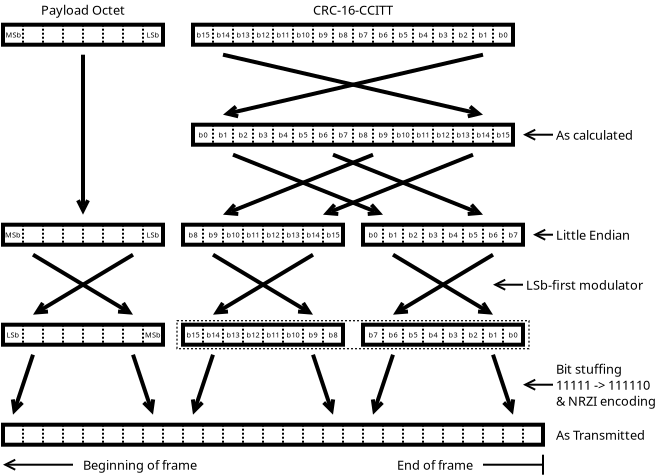 <?xml version="1.0" encoding="UTF-8"?>
<dia:diagram xmlns:dia="http://www.lysator.liu.se/~alla/dia/">
  <dia:layer name="Background" visible="true" active="true">
    <dia:object type="Standard - Box" version="0" id="O0">
      <dia:attribute name="obj_pos">
        <dia:point val="12.2,18.8"/>
      </dia:attribute>
      <dia:attribute name="obj_bb">
        <dia:rectangle val="12.17,18.77;29.83,20.23"/>
      </dia:attribute>
      <dia:attribute name="elem_corner">
        <dia:point val="12.2,18.8"/>
      </dia:attribute>
      <dia:attribute name="elem_width">
        <dia:real val="17.6"/>
      </dia:attribute>
      <dia:attribute name="elem_height">
        <dia:real val="1.4"/>
      </dia:attribute>
      <dia:attribute name="border_width">
        <dia:real val="0.06"/>
      </dia:attribute>
      <dia:attribute name="show_background">
        <dia:boolean val="true"/>
      </dia:attribute>
      <dia:attribute name="line_style">
        <dia:enum val="4"/>
      </dia:attribute>
    </dia:object>
    <dia:object type="Standard - Box" version="0" id="O1">
      <dia:attribute name="obj_pos">
        <dia:point val="3.5,4"/>
      </dia:attribute>
      <dia:attribute name="obj_bb">
        <dia:rectangle val="3.4,3.9;11.6,5.1"/>
      </dia:attribute>
      <dia:attribute name="elem_corner">
        <dia:point val="3.5,4"/>
      </dia:attribute>
      <dia:attribute name="elem_width">
        <dia:real val="8"/>
      </dia:attribute>
      <dia:attribute name="elem_height">
        <dia:real val="1"/>
      </dia:attribute>
      <dia:attribute name="border_width">
        <dia:real val="0.2"/>
      </dia:attribute>
      <dia:attribute name="show_background">
        <dia:boolean val="true"/>
      </dia:attribute>
    </dia:object>
    <dia:object type="Standard - Line" version="0" id="O2">
      <dia:attribute name="obj_pos">
        <dia:point val="4.5,4"/>
      </dia:attribute>
      <dia:attribute name="obj_bb">
        <dia:rectangle val="4.45,3.95;4.55,5.05"/>
      </dia:attribute>
      <dia:attribute name="conn_endpoints">
        <dia:point val="4.5,4"/>
        <dia:point val="4.5,5"/>
      </dia:attribute>
      <dia:attribute name="numcp">
        <dia:int val="1"/>
      </dia:attribute>
      <dia:attribute name="line_width">
        <dia:real val="0.1"/>
      </dia:attribute>
      <dia:attribute name="line_style">
        <dia:enum val="4"/>
      </dia:attribute>
    </dia:object>
    <dia:object type="Standard - Line" version="0" id="O3">
      <dia:attribute name="obj_pos">
        <dia:point val="5.5,4"/>
      </dia:attribute>
      <dia:attribute name="obj_bb">
        <dia:rectangle val="5.45,3.95;5.55,5.05"/>
      </dia:attribute>
      <dia:attribute name="conn_endpoints">
        <dia:point val="5.5,4"/>
        <dia:point val="5.5,5"/>
      </dia:attribute>
      <dia:attribute name="numcp">
        <dia:int val="1"/>
      </dia:attribute>
      <dia:attribute name="line_width">
        <dia:real val="0.1"/>
      </dia:attribute>
      <dia:attribute name="line_style">
        <dia:enum val="4"/>
      </dia:attribute>
    </dia:object>
    <dia:object type="Standard - Line" version="0" id="O4">
      <dia:attribute name="obj_pos">
        <dia:point val="6.5,4"/>
      </dia:attribute>
      <dia:attribute name="obj_bb">
        <dia:rectangle val="6.45,3.95;6.55,5.05"/>
      </dia:attribute>
      <dia:attribute name="conn_endpoints">
        <dia:point val="6.5,4"/>
        <dia:point val="6.5,5"/>
      </dia:attribute>
      <dia:attribute name="numcp">
        <dia:int val="1"/>
      </dia:attribute>
      <dia:attribute name="line_width">
        <dia:real val="0.1"/>
      </dia:attribute>
      <dia:attribute name="line_style">
        <dia:enum val="4"/>
      </dia:attribute>
    </dia:object>
    <dia:object type="Standard - Line" version="0" id="O5">
      <dia:attribute name="obj_pos">
        <dia:point val="7.5,4"/>
      </dia:attribute>
      <dia:attribute name="obj_bb">
        <dia:rectangle val="7.45,3.95;7.55,5.05"/>
      </dia:attribute>
      <dia:attribute name="conn_endpoints">
        <dia:point val="7.5,4"/>
        <dia:point val="7.5,5"/>
      </dia:attribute>
      <dia:attribute name="numcp">
        <dia:int val="1"/>
      </dia:attribute>
      <dia:attribute name="line_width">
        <dia:real val="0.1"/>
      </dia:attribute>
      <dia:attribute name="line_style">
        <dia:enum val="4"/>
      </dia:attribute>
      <dia:connections>
        <dia:connection handle="0" to="O1" connection="1"/>
        <dia:connection handle="1" to="O1" connection="6"/>
      </dia:connections>
    </dia:object>
    <dia:object type="Standard - Line" version="0" id="O6">
      <dia:attribute name="obj_pos">
        <dia:point val="8.5,4"/>
      </dia:attribute>
      <dia:attribute name="obj_bb">
        <dia:rectangle val="8.45,3.95;8.55,5.05"/>
      </dia:attribute>
      <dia:attribute name="conn_endpoints">
        <dia:point val="8.5,4"/>
        <dia:point val="8.5,5"/>
      </dia:attribute>
      <dia:attribute name="numcp">
        <dia:int val="1"/>
      </dia:attribute>
      <dia:attribute name="line_width">
        <dia:real val="0.1"/>
      </dia:attribute>
      <dia:attribute name="line_style">
        <dia:enum val="4"/>
      </dia:attribute>
    </dia:object>
    <dia:object type="Standard - Line" version="0" id="O7">
      <dia:attribute name="obj_pos">
        <dia:point val="9.5,4"/>
      </dia:attribute>
      <dia:attribute name="obj_bb">
        <dia:rectangle val="9.45,3.95;9.55,5.05"/>
      </dia:attribute>
      <dia:attribute name="conn_endpoints">
        <dia:point val="9.5,4"/>
        <dia:point val="9.5,5"/>
      </dia:attribute>
      <dia:attribute name="numcp">
        <dia:int val="1"/>
      </dia:attribute>
      <dia:attribute name="line_width">
        <dia:real val="0.1"/>
      </dia:attribute>
      <dia:attribute name="line_style">
        <dia:enum val="4"/>
      </dia:attribute>
    </dia:object>
    <dia:object type="Standard - Line" version="0" id="O8">
      <dia:attribute name="obj_pos">
        <dia:point val="10.5,4"/>
      </dia:attribute>
      <dia:attribute name="obj_bb">
        <dia:rectangle val="10.45,3.95;10.55,5.05"/>
      </dia:attribute>
      <dia:attribute name="conn_endpoints">
        <dia:point val="10.5,4"/>
        <dia:point val="10.5,5"/>
      </dia:attribute>
      <dia:attribute name="numcp">
        <dia:int val="1"/>
      </dia:attribute>
      <dia:attribute name="line_width">
        <dia:real val="0.1"/>
      </dia:attribute>
      <dia:attribute name="line_style">
        <dia:enum val="4"/>
      </dia:attribute>
    </dia:object>
    <dia:object type="Standard - Text" version="1" id="O9">
      <dia:attribute name="obj_pos">
        <dia:point val="4,4.5"/>
      </dia:attribute>
      <dia:attribute name="obj_bb">
        <dia:rectangle val="3.609,4.285;4.391,4.715"/>
      </dia:attribute>
      <dia:attribute name="text">
        <dia:composite type="text">
          <dia:attribute name="string">
            <dia:string>#MSb#</dia:string>
          </dia:attribute>
          <dia:attribute name="font">
            <dia:font family="sans" style="0" name="Helvetica"/>
          </dia:attribute>
          <dia:attribute name="height">
            <dia:real val="0.459"/>
          </dia:attribute>
          <dia:attribute name="pos">
            <dia:point val="4,4.628"/>
          </dia:attribute>
          <dia:attribute name="color">
            <dia:color val="#000000"/>
          </dia:attribute>
          <dia:attribute name="alignment">
            <dia:enum val="1"/>
          </dia:attribute>
        </dia:composite>
      </dia:attribute>
      <dia:attribute name="valign">
        <dia:enum val="2"/>
      </dia:attribute>
    </dia:object>
    <dia:object type="Standard - Text" version="1" id="O10">
      <dia:attribute name="obj_pos">
        <dia:point val="11,4.5"/>
      </dia:attribute>
      <dia:attribute name="obj_bb">
        <dia:rectangle val="10.665,4.285;11.335,4.715"/>
      </dia:attribute>
      <dia:attribute name="text">
        <dia:composite type="text">
          <dia:attribute name="string">
            <dia:string>#LSb#</dia:string>
          </dia:attribute>
          <dia:attribute name="font">
            <dia:font family="sans" style="0" name="Helvetica"/>
          </dia:attribute>
          <dia:attribute name="height">
            <dia:real val="0.459"/>
          </dia:attribute>
          <dia:attribute name="pos">
            <dia:point val="11,4.628"/>
          </dia:attribute>
          <dia:attribute name="color">
            <dia:color val="#000000"/>
          </dia:attribute>
          <dia:attribute name="alignment">
            <dia:enum val="1"/>
          </dia:attribute>
        </dia:composite>
      </dia:attribute>
      <dia:attribute name="valign">
        <dia:enum val="2"/>
      </dia:attribute>
    </dia:object>
    <dia:object type="Standard - Text" version="1" id="O11">
      <dia:attribute name="obj_pos">
        <dia:point val="7.5,3.5"/>
      </dia:attribute>
      <dia:attribute name="obj_bb">
        <dia:rectangle val="5.272,2.905;9.727,3.652"/>
      </dia:attribute>
      <dia:attribute name="text">
        <dia:composite type="text">
          <dia:attribute name="string">
            <dia:string>#Payload Octet#</dia:string>
          </dia:attribute>
          <dia:attribute name="font">
            <dia:font family="sans" style="0" name="Helvetica"/>
          </dia:attribute>
          <dia:attribute name="height">
            <dia:real val="0.8"/>
          </dia:attribute>
          <dia:attribute name="pos">
            <dia:point val="7.5,3.5"/>
          </dia:attribute>
          <dia:attribute name="color">
            <dia:color val="#000000"/>
          </dia:attribute>
          <dia:attribute name="alignment">
            <dia:enum val="1"/>
          </dia:attribute>
        </dia:composite>
      </dia:attribute>
      <dia:attribute name="valign">
        <dia:enum val="3"/>
      </dia:attribute>
    </dia:object>
    <dia:object type="Standard - Box" version="0" id="O12">
      <dia:attribute name="obj_pos">
        <dia:point val="13,4"/>
      </dia:attribute>
      <dia:attribute name="obj_bb">
        <dia:rectangle val="12.9,3.9;29.1,5.1"/>
      </dia:attribute>
      <dia:attribute name="elem_corner">
        <dia:point val="13,4"/>
      </dia:attribute>
      <dia:attribute name="elem_width">
        <dia:real val="16"/>
      </dia:attribute>
      <dia:attribute name="elem_height">
        <dia:real val="1"/>
      </dia:attribute>
      <dia:attribute name="border_width">
        <dia:real val="0.2"/>
      </dia:attribute>
      <dia:attribute name="show_background">
        <dia:boolean val="true"/>
      </dia:attribute>
    </dia:object>
    <dia:object type="Standard - Line" version="0" id="O13">
      <dia:attribute name="obj_pos">
        <dia:point val="14,4"/>
      </dia:attribute>
      <dia:attribute name="obj_bb">
        <dia:rectangle val="13.95,3.95;14.05,5.05"/>
      </dia:attribute>
      <dia:attribute name="conn_endpoints">
        <dia:point val="14,4"/>
        <dia:point val="14,5"/>
      </dia:attribute>
      <dia:attribute name="numcp">
        <dia:int val="1"/>
      </dia:attribute>
      <dia:attribute name="line_width">
        <dia:real val="0.1"/>
      </dia:attribute>
      <dia:attribute name="line_style">
        <dia:enum val="4"/>
      </dia:attribute>
    </dia:object>
    <dia:object type="Standard - Line" version="0" id="O14">
      <dia:attribute name="obj_pos">
        <dia:point val="15,4"/>
      </dia:attribute>
      <dia:attribute name="obj_bb">
        <dia:rectangle val="14.95,3.95;15.05,5.05"/>
      </dia:attribute>
      <dia:attribute name="conn_endpoints">
        <dia:point val="15,4"/>
        <dia:point val="15,5"/>
      </dia:attribute>
      <dia:attribute name="numcp">
        <dia:int val="1"/>
      </dia:attribute>
      <dia:attribute name="line_width">
        <dia:real val="0.1"/>
      </dia:attribute>
      <dia:attribute name="line_style">
        <dia:enum val="4"/>
      </dia:attribute>
    </dia:object>
    <dia:object type="Standard - Line" version="0" id="O15">
      <dia:attribute name="obj_pos">
        <dia:point val="16,4"/>
      </dia:attribute>
      <dia:attribute name="obj_bb">
        <dia:rectangle val="15.95,3.95;16.05,5.05"/>
      </dia:attribute>
      <dia:attribute name="conn_endpoints">
        <dia:point val="16,4"/>
        <dia:point val="16,5"/>
      </dia:attribute>
      <dia:attribute name="numcp">
        <dia:int val="1"/>
      </dia:attribute>
      <dia:attribute name="line_width">
        <dia:real val="0.1"/>
      </dia:attribute>
      <dia:attribute name="line_style">
        <dia:enum val="4"/>
      </dia:attribute>
    </dia:object>
    <dia:object type="Standard - Line" version="0" id="O16">
      <dia:attribute name="obj_pos">
        <dia:point val="21,4"/>
      </dia:attribute>
      <dia:attribute name="obj_bb">
        <dia:rectangle val="20.95,3.95;21.05,5.05"/>
      </dia:attribute>
      <dia:attribute name="conn_endpoints">
        <dia:point val="21,4"/>
        <dia:point val="21,5"/>
      </dia:attribute>
      <dia:attribute name="numcp">
        <dia:int val="1"/>
      </dia:attribute>
      <dia:attribute name="line_width">
        <dia:real val="0.1"/>
      </dia:attribute>
      <dia:attribute name="line_style">
        <dia:enum val="4"/>
      </dia:attribute>
      <dia:connections>
        <dia:connection handle="0" to="O12" connection="1"/>
        <dia:connection handle="1" to="O12" connection="6"/>
      </dia:connections>
    </dia:object>
    <dia:object type="Standard - Line" version="0" id="O17">
      <dia:attribute name="obj_pos">
        <dia:point val="18,4"/>
      </dia:attribute>
      <dia:attribute name="obj_bb">
        <dia:rectangle val="17.95,3.95;18.05,5.05"/>
      </dia:attribute>
      <dia:attribute name="conn_endpoints">
        <dia:point val="18,4"/>
        <dia:point val="18,5"/>
      </dia:attribute>
      <dia:attribute name="numcp">
        <dia:int val="1"/>
      </dia:attribute>
      <dia:attribute name="line_width">
        <dia:real val="0.1"/>
      </dia:attribute>
      <dia:attribute name="line_style">
        <dia:enum val="4"/>
      </dia:attribute>
    </dia:object>
    <dia:object type="Standard - Line" version="0" id="O18">
      <dia:attribute name="obj_pos">
        <dia:point val="19,4"/>
      </dia:attribute>
      <dia:attribute name="obj_bb">
        <dia:rectangle val="18.95,3.95;19.05,5.05"/>
      </dia:attribute>
      <dia:attribute name="conn_endpoints">
        <dia:point val="19,4"/>
        <dia:point val="19,5"/>
      </dia:attribute>
      <dia:attribute name="numcp">
        <dia:int val="1"/>
      </dia:attribute>
      <dia:attribute name="line_width">
        <dia:real val="0.1"/>
      </dia:attribute>
      <dia:attribute name="line_style">
        <dia:enum val="4"/>
      </dia:attribute>
    </dia:object>
    <dia:object type="Standard - Line" version="0" id="O19">
      <dia:attribute name="obj_pos">
        <dia:point val="20,4"/>
      </dia:attribute>
      <dia:attribute name="obj_bb">
        <dia:rectangle val="19.95,3.95;20.05,5.05"/>
      </dia:attribute>
      <dia:attribute name="conn_endpoints">
        <dia:point val="20,4"/>
        <dia:point val="20,5"/>
      </dia:attribute>
      <dia:attribute name="numcp">
        <dia:int val="1"/>
      </dia:attribute>
      <dia:attribute name="line_width">
        <dia:real val="0.1"/>
      </dia:attribute>
      <dia:attribute name="line_style">
        <dia:enum val="4"/>
      </dia:attribute>
    </dia:object>
    <dia:object type="Standard - Text" version="1" id="O20">
      <dia:attribute name="obj_pos">
        <dia:point val="13.5,4.5"/>
      </dia:attribute>
      <dia:attribute name="obj_bb">
        <dia:rectangle val="13.151,4.285;13.849,4.715"/>
      </dia:attribute>
      <dia:attribute name="text">
        <dia:composite type="text">
          <dia:attribute name="string">
            <dia:string>#b15#</dia:string>
          </dia:attribute>
          <dia:attribute name="font">
            <dia:font family="sans" style="0" name="Helvetica"/>
          </dia:attribute>
          <dia:attribute name="height">
            <dia:real val="0.459"/>
          </dia:attribute>
          <dia:attribute name="pos">
            <dia:point val="13.5,4.628"/>
          </dia:attribute>
          <dia:attribute name="color">
            <dia:color val="#000000"/>
          </dia:attribute>
          <dia:attribute name="alignment">
            <dia:enum val="1"/>
          </dia:attribute>
        </dia:composite>
      </dia:attribute>
      <dia:attribute name="valign">
        <dia:enum val="2"/>
      </dia:attribute>
    </dia:object>
    <dia:object type="Standard - Text" version="1" id="O21">
      <dia:attribute name="obj_pos">
        <dia:point val="21,3.5"/>
      </dia:attribute>
      <dia:attribute name="obj_bb">
        <dia:rectangle val="18.781,2.905;23.219,3.652"/>
      </dia:attribute>
      <dia:attribute name="text">
        <dia:composite type="text">
          <dia:attribute name="string">
            <dia:string>#CRC-16-CCITT#</dia:string>
          </dia:attribute>
          <dia:attribute name="font">
            <dia:font family="sans" style="0" name="Helvetica"/>
          </dia:attribute>
          <dia:attribute name="height">
            <dia:real val="0.8"/>
          </dia:attribute>
          <dia:attribute name="pos">
            <dia:point val="21,3.5"/>
          </dia:attribute>
          <dia:attribute name="color">
            <dia:color val="#000000"/>
          </dia:attribute>
          <dia:attribute name="alignment">
            <dia:enum val="1"/>
          </dia:attribute>
        </dia:composite>
      </dia:attribute>
      <dia:attribute name="valign">
        <dia:enum val="3"/>
      </dia:attribute>
    </dia:object>
    <dia:object type="Standard - Line" version="0" id="O22">
      <dia:attribute name="obj_pos">
        <dia:point val="17,4"/>
      </dia:attribute>
      <dia:attribute name="obj_bb">
        <dia:rectangle val="16.95,3.95;17.05,5.05"/>
      </dia:attribute>
      <dia:attribute name="conn_endpoints">
        <dia:point val="17,4"/>
        <dia:point val="17,5"/>
      </dia:attribute>
      <dia:attribute name="numcp">
        <dia:int val="1"/>
      </dia:attribute>
      <dia:attribute name="line_width">
        <dia:real val="0.1"/>
      </dia:attribute>
      <dia:attribute name="line_style">
        <dia:enum val="4"/>
      </dia:attribute>
    </dia:object>
    <dia:object type="Standard - Line" version="0" id="O23">
      <dia:attribute name="obj_pos">
        <dia:point val="22,4"/>
      </dia:attribute>
      <dia:attribute name="obj_bb">
        <dia:rectangle val="21.95,3.95;22.05,5.05"/>
      </dia:attribute>
      <dia:attribute name="conn_endpoints">
        <dia:point val="22,4"/>
        <dia:point val="22,5"/>
      </dia:attribute>
      <dia:attribute name="numcp">
        <dia:int val="1"/>
      </dia:attribute>
      <dia:attribute name="line_width">
        <dia:real val="0.1"/>
      </dia:attribute>
      <dia:attribute name="line_style">
        <dia:enum val="4"/>
      </dia:attribute>
    </dia:object>
    <dia:object type="Standard - Line" version="0" id="O24">
      <dia:attribute name="obj_pos">
        <dia:point val="23,4"/>
      </dia:attribute>
      <dia:attribute name="obj_bb">
        <dia:rectangle val="22.95,3.95;23.05,5.05"/>
      </dia:attribute>
      <dia:attribute name="conn_endpoints">
        <dia:point val="23,4"/>
        <dia:point val="23,5"/>
      </dia:attribute>
      <dia:attribute name="numcp">
        <dia:int val="1"/>
      </dia:attribute>
      <dia:attribute name="line_width">
        <dia:real val="0.1"/>
      </dia:attribute>
      <dia:attribute name="line_style">
        <dia:enum val="4"/>
      </dia:attribute>
    </dia:object>
    <dia:object type="Standard - Line" version="0" id="O25">
      <dia:attribute name="obj_pos">
        <dia:point val="24,4"/>
      </dia:attribute>
      <dia:attribute name="obj_bb">
        <dia:rectangle val="23.95,3.95;24.05,5.05"/>
      </dia:attribute>
      <dia:attribute name="conn_endpoints">
        <dia:point val="24,4"/>
        <dia:point val="24,5"/>
      </dia:attribute>
      <dia:attribute name="numcp">
        <dia:int val="1"/>
      </dia:attribute>
      <dia:attribute name="line_width">
        <dia:real val="0.1"/>
      </dia:attribute>
      <dia:attribute name="line_style">
        <dia:enum val="4"/>
      </dia:attribute>
    </dia:object>
    <dia:object type="Standard - Line" version="0" id="O26">
      <dia:attribute name="obj_pos">
        <dia:point val="26,4"/>
      </dia:attribute>
      <dia:attribute name="obj_bb">
        <dia:rectangle val="25.95,3.95;26.05,5.05"/>
      </dia:attribute>
      <dia:attribute name="conn_endpoints">
        <dia:point val="26,4"/>
        <dia:point val="26,5"/>
      </dia:attribute>
      <dia:attribute name="numcp">
        <dia:int val="1"/>
      </dia:attribute>
      <dia:attribute name="line_width">
        <dia:real val="0.1"/>
      </dia:attribute>
      <dia:attribute name="line_style">
        <dia:enum val="4"/>
      </dia:attribute>
    </dia:object>
    <dia:object type="Standard - Line" version="0" id="O27">
      <dia:attribute name="obj_pos">
        <dia:point val="27,4"/>
      </dia:attribute>
      <dia:attribute name="obj_bb">
        <dia:rectangle val="26.95,3.95;27.05,5.05"/>
      </dia:attribute>
      <dia:attribute name="conn_endpoints">
        <dia:point val="27,4"/>
        <dia:point val="27,5"/>
      </dia:attribute>
      <dia:attribute name="numcp">
        <dia:int val="1"/>
      </dia:attribute>
      <dia:attribute name="line_width">
        <dia:real val="0.1"/>
      </dia:attribute>
      <dia:attribute name="line_style">
        <dia:enum val="4"/>
      </dia:attribute>
    </dia:object>
    <dia:object type="Standard - Line" version="0" id="O28">
      <dia:attribute name="obj_pos">
        <dia:point val="28,4"/>
      </dia:attribute>
      <dia:attribute name="obj_bb">
        <dia:rectangle val="27.95,3.95;28.05,5.05"/>
      </dia:attribute>
      <dia:attribute name="conn_endpoints">
        <dia:point val="28,4"/>
        <dia:point val="28,5"/>
      </dia:attribute>
      <dia:attribute name="numcp">
        <dia:int val="1"/>
      </dia:attribute>
      <dia:attribute name="line_width">
        <dia:real val="0.1"/>
      </dia:attribute>
      <dia:attribute name="line_style">
        <dia:enum val="4"/>
      </dia:attribute>
    </dia:object>
    <dia:object type="Standard - Line" version="0" id="O29">
      <dia:attribute name="obj_pos">
        <dia:point val="25,4"/>
      </dia:attribute>
      <dia:attribute name="obj_bb">
        <dia:rectangle val="24.95,3.95;25.05,5.05"/>
      </dia:attribute>
      <dia:attribute name="conn_endpoints">
        <dia:point val="25,4"/>
        <dia:point val="25,5"/>
      </dia:attribute>
      <dia:attribute name="numcp">
        <dia:int val="1"/>
      </dia:attribute>
      <dia:attribute name="line_width">
        <dia:real val="0.1"/>
      </dia:attribute>
      <dia:attribute name="line_style">
        <dia:enum val="4"/>
      </dia:attribute>
    </dia:object>
    <dia:object type="Standard - Text" version="1" id="O30">
      <dia:attribute name="obj_pos">
        <dia:point val="14.5,4.5"/>
      </dia:attribute>
      <dia:attribute name="obj_bb">
        <dia:rectangle val="14.151,4.285;14.849,4.715"/>
      </dia:attribute>
      <dia:attribute name="text">
        <dia:composite type="text">
          <dia:attribute name="string">
            <dia:string>#b14#</dia:string>
          </dia:attribute>
          <dia:attribute name="font">
            <dia:font family="sans" style="0" name="Helvetica"/>
          </dia:attribute>
          <dia:attribute name="height">
            <dia:real val="0.459"/>
          </dia:attribute>
          <dia:attribute name="pos">
            <dia:point val="14.5,4.628"/>
          </dia:attribute>
          <dia:attribute name="color">
            <dia:color val="#000000"/>
          </dia:attribute>
          <dia:attribute name="alignment">
            <dia:enum val="1"/>
          </dia:attribute>
        </dia:composite>
      </dia:attribute>
      <dia:attribute name="valign">
        <dia:enum val="2"/>
      </dia:attribute>
    </dia:object>
    <dia:object type="Standard - Text" version="1" id="O31">
      <dia:attribute name="obj_pos">
        <dia:point val="15.5,4.5"/>
      </dia:attribute>
      <dia:attribute name="obj_bb">
        <dia:rectangle val="15.151,4.285;15.849,4.715"/>
      </dia:attribute>
      <dia:attribute name="text">
        <dia:composite type="text">
          <dia:attribute name="string">
            <dia:string>#b13#</dia:string>
          </dia:attribute>
          <dia:attribute name="font">
            <dia:font family="sans" style="0" name="Helvetica"/>
          </dia:attribute>
          <dia:attribute name="height">
            <dia:real val="0.459"/>
          </dia:attribute>
          <dia:attribute name="pos">
            <dia:point val="15.5,4.628"/>
          </dia:attribute>
          <dia:attribute name="color">
            <dia:color val="#000000"/>
          </dia:attribute>
          <dia:attribute name="alignment">
            <dia:enum val="1"/>
          </dia:attribute>
        </dia:composite>
      </dia:attribute>
      <dia:attribute name="valign">
        <dia:enum val="2"/>
      </dia:attribute>
    </dia:object>
    <dia:object type="Standard - Text" version="1" id="O32">
      <dia:attribute name="obj_pos">
        <dia:point val="16.5,4.5"/>
      </dia:attribute>
      <dia:attribute name="obj_bb">
        <dia:rectangle val="16.151,4.285;16.849,4.715"/>
      </dia:attribute>
      <dia:attribute name="text">
        <dia:composite type="text">
          <dia:attribute name="string">
            <dia:string>#b12#</dia:string>
          </dia:attribute>
          <dia:attribute name="font">
            <dia:font family="sans" style="0" name="Helvetica"/>
          </dia:attribute>
          <dia:attribute name="height">
            <dia:real val="0.459"/>
          </dia:attribute>
          <dia:attribute name="pos">
            <dia:point val="16.5,4.628"/>
          </dia:attribute>
          <dia:attribute name="color">
            <dia:color val="#000000"/>
          </dia:attribute>
          <dia:attribute name="alignment">
            <dia:enum val="1"/>
          </dia:attribute>
        </dia:composite>
      </dia:attribute>
      <dia:attribute name="valign">
        <dia:enum val="2"/>
      </dia:attribute>
    </dia:object>
    <dia:object type="Standard - Text" version="1" id="O33">
      <dia:attribute name="obj_pos">
        <dia:point val="17.5,4.5"/>
      </dia:attribute>
      <dia:attribute name="obj_bb">
        <dia:rectangle val="17.151,4.285;17.849,4.715"/>
      </dia:attribute>
      <dia:attribute name="text">
        <dia:composite type="text">
          <dia:attribute name="string">
            <dia:string>#b11#</dia:string>
          </dia:attribute>
          <dia:attribute name="font">
            <dia:font family="sans" style="0" name="Helvetica"/>
          </dia:attribute>
          <dia:attribute name="height">
            <dia:real val="0.459"/>
          </dia:attribute>
          <dia:attribute name="pos">
            <dia:point val="17.5,4.628"/>
          </dia:attribute>
          <dia:attribute name="color">
            <dia:color val="#000000"/>
          </dia:attribute>
          <dia:attribute name="alignment">
            <dia:enum val="1"/>
          </dia:attribute>
        </dia:composite>
      </dia:attribute>
      <dia:attribute name="valign">
        <dia:enum val="2"/>
      </dia:attribute>
    </dia:object>
    <dia:object type="Standard - Text" version="1" id="O34">
      <dia:attribute name="obj_pos">
        <dia:point val="18.5,4.5"/>
      </dia:attribute>
      <dia:attribute name="obj_bb">
        <dia:rectangle val="18.151,4.285;18.849,4.715"/>
      </dia:attribute>
      <dia:attribute name="text">
        <dia:composite type="text">
          <dia:attribute name="string">
            <dia:string>#b10#</dia:string>
          </dia:attribute>
          <dia:attribute name="font">
            <dia:font family="sans" style="0" name="Helvetica"/>
          </dia:attribute>
          <dia:attribute name="height">
            <dia:real val="0.459"/>
          </dia:attribute>
          <dia:attribute name="pos">
            <dia:point val="18.5,4.628"/>
          </dia:attribute>
          <dia:attribute name="color">
            <dia:color val="#000000"/>
          </dia:attribute>
          <dia:attribute name="alignment">
            <dia:enum val="1"/>
          </dia:attribute>
        </dia:composite>
      </dia:attribute>
      <dia:attribute name="valign">
        <dia:enum val="2"/>
      </dia:attribute>
    </dia:object>
    <dia:object type="Standard - Text" version="1" id="O35">
      <dia:attribute name="obj_pos">
        <dia:point val="19.5,4.5"/>
      </dia:attribute>
      <dia:attribute name="obj_bb">
        <dia:rectangle val="19.267,4.285;19.733,4.715"/>
      </dia:attribute>
      <dia:attribute name="text">
        <dia:composite type="text">
          <dia:attribute name="string">
            <dia:string>#b9#</dia:string>
          </dia:attribute>
          <dia:attribute name="font">
            <dia:font family="sans" style="0" name="Helvetica"/>
          </dia:attribute>
          <dia:attribute name="height">
            <dia:real val="0.459"/>
          </dia:attribute>
          <dia:attribute name="pos">
            <dia:point val="19.5,4.628"/>
          </dia:attribute>
          <dia:attribute name="color">
            <dia:color val="#000000"/>
          </dia:attribute>
          <dia:attribute name="alignment">
            <dia:enum val="1"/>
          </dia:attribute>
        </dia:composite>
      </dia:attribute>
      <dia:attribute name="valign">
        <dia:enum val="2"/>
      </dia:attribute>
    </dia:object>
    <dia:object type="Standard - Text" version="1" id="O36">
      <dia:attribute name="obj_pos">
        <dia:point val="20.5,4.5"/>
      </dia:attribute>
      <dia:attribute name="obj_bb">
        <dia:rectangle val="20.267,4.285;20.733,4.715"/>
      </dia:attribute>
      <dia:attribute name="text">
        <dia:composite type="text">
          <dia:attribute name="string">
            <dia:string>#b8#</dia:string>
          </dia:attribute>
          <dia:attribute name="font">
            <dia:font family="sans" style="0" name="Helvetica"/>
          </dia:attribute>
          <dia:attribute name="height">
            <dia:real val="0.459"/>
          </dia:attribute>
          <dia:attribute name="pos">
            <dia:point val="20.5,4.628"/>
          </dia:attribute>
          <dia:attribute name="color">
            <dia:color val="#000000"/>
          </dia:attribute>
          <dia:attribute name="alignment">
            <dia:enum val="1"/>
          </dia:attribute>
        </dia:composite>
      </dia:attribute>
      <dia:attribute name="valign">
        <dia:enum val="2"/>
      </dia:attribute>
    </dia:object>
    <dia:object type="Standard - Text" version="1" id="O37">
      <dia:attribute name="obj_pos">
        <dia:point val="21.5,4.5"/>
      </dia:attribute>
      <dia:attribute name="obj_bb">
        <dia:rectangle val="21.267,4.285;21.733,4.715"/>
      </dia:attribute>
      <dia:attribute name="text">
        <dia:composite type="text">
          <dia:attribute name="string">
            <dia:string>#b7#</dia:string>
          </dia:attribute>
          <dia:attribute name="font">
            <dia:font family="sans" style="0" name="Helvetica"/>
          </dia:attribute>
          <dia:attribute name="height">
            <dia:real val="0.459"/>
          </dia:attribute>
          <dia:attribute name="pos">
            <dia:point val="21.5,4.628"/>
          </dia:attribute>
          <dia:attribute name="color">
            <dia:color val="#000000"/>
          </dia:attribute>
          <dia:attribute name="alignment">
            <dia:enum val="1"/>
          </dia:attribute>
        </dia:composite>
      </dia:attribute>
      <dia:attribute name="valign">
        <dia:enum val="2"/>
      </dia:attribute>
    </dia:object>
    <dia:object type="Standard - Text" version="1" id="O38">
      <dia:attribute name="obj_pos">
        <dia:point val="22.5,4.5"/>
      </dia:attribute>
      <dia:attribute name="obj_bb">
        <dia:rectangle val="22.267,4.285;22.733,4.715"/>
      </dia:attribute>
      <dia:attribute name="text">
        <dia:composite type="text">
          <dia:attribute name="string">
            <dia:string>#b6#</dia:string>
          </dia:attribute>
          <dia:attribute name="font">
            <dia:font family="sans" style="0" name="Helvetica"/>
          </dia:attribute>
          <dia:attribute name="height">
            <dia:real val="0.459"/>
          </dia:attribute>
          <dia:attribute name="pos">
            <dia:point val="22.5,4.628"/>
          </dia:attribute>
          <dia:attribute name="color">
            <dia:color val="#000000"/>
          </dia:attribute>
          <dia:attribute name="alignment">
            <dia:enum val="1"/>
          </dia:attribute>
        </dia:composite>
      </dia:attribute>
      <dia:attribute name="valign">
        <dia:enum val="2"/>
      </dia:attribute>
    </dia:object>
    <dia:object type="Standard - Text" version="1" id="O39">
      <dia:attribute name="obj_pos">
        <dia:point val="23.5,4.5"/>
      </dia:attribute>
      <dia:attribute name="obj_bb">
        <dia:rectangle val="23.267,4.285;23.733,4.715"/>
      </dia:attribute>
      <dia:attribute name="text">
        <dia:composite type="text">
          <dia:attribute name="string">
            <dia:string>#b5#</dia:string>
          </dia:attribute>
          <dia:attribute name="font">
            <dia:font family="sans" style="0" name="Helvetica"/>
          </dia:attribute>
          <dia:attribute name="height">
            <dia:real val="0.459"/>
          </dia:attribute>
          <dia:attribute name="pos">
            <dia:point val="23.5,4.628"/>
          </dia:attribute>
          <dia:attribute name="color">
            <dia:color val="#000000"/>
          </dia:attribute>
          <dia:attribute name="alignment">
            <dia:enum val="1"/>
          </dia:attribute>
        </dia:composite>
      </dia:attribute>
      <dia:attribute name="valign">
        <dia:enum val="2"/>
      </dia:attribute>
    </dia:object>
    <dia:object type="Standard - Text" version="1" id="O40">
      <dia:attribute name="obj_pos">
        <dia:point val="24.5,4.5"/>
      </dia:attribute>
      <dia:attribute name="obj_bb">
        <dia:rectangle val="24.267,4.285;24.733,4.715"/>
      </dia:attribute>
      <dia:attribute name="text">
        <dia:composite type="text">
          <dia:attribute name="string">
            <dia:string>#b4#</dia:string>
          </dia:attribute>
          <dia:attribute name="font">
            <dia:font family="sans" style="0" name="Helvetica"/>
          </dia:attribute>
          <dia:attribute name="height">
            <dia:real val="0.459"/>
          </dia:attribute>
          <dia:attribute name="pos">
            <dia:point val="24.5,4.628"/>
          </dia:attribute>
          <dia:attribute name="color">
            <dia:color val="#000000"/>
          </dia:attribute>
          <dia:attribute name="alignment">
            <dia:enum val="1"/>
          </dia:attribute>
        </dia:composite>
      </dia:attribute>
      <dia:attribute name="valign">
        <dia:enum val="2"/>
      </dia:attribute>
    </dia:object>
    <dia:object type="Standard - Text" version="1" id="O41">
      <dia:attribute name="obj_pos">
        <dia:point val="25.5,4.5"/>
      </dia:attribute>
      <dia:attribute name="obj_bb">
        <dia:rectangle val="25.267,4.285;25.733,4.715"/>
      </dia:attribute>
      <dia:attribute name="text">
        <dia:composite type="text">
          <dia:attribute name="string">
            <dia:string>#b3#</dia:string>
          </dia:attribute>
          <dia:attribute name="font">
            <dia:font family="sans" style="0" name="Helvetica"/>
          </dia:attribute>
          <dia:attribute name="height">
            <dia:real val="0.459"/>
          </dia:attribute>
          <dia:attribute name="pos">
            <dia:point val="25.5,4.628"/>
          </dia:attribute>
          <dia:attribute name="color">
            <dia:color val="#000000"/>
          </dia:attribute>
          <dia:attribute name="alignment">
            <dia:enum val="1"/>
          </dia:attribute>
        </dia:composite>
      </dia:attribute>
      <dia:attribute name="valign">
        <dia:enum val="2"/>
      </dia:attribute>
    </dia:object>
    <dia:object type="Standard - Text" version="1" id="O42">
      <dia:attribute name="obj_pos">
        <dia:point val="26.5,4.5"/>
      </dia:attribute>
      <dia:attribute name="obj_bb">
        <dia:rectangle val="26.267,4.285;26.733,4.715"/>
      </dia:attribute>
      <dia:attribute name="text">
        <dia:composite type="text">
          <dia:attribute name="string">
            <dia:string>#b2#</dia:string>
          </dia:attribute>
          <dia:attribute name="font">
            <dia:font family="sans" style="0" name="Helvetica"/>
          </dia:attribute>
          <dia:attribute name="height">
            <dia:real val="0.459"/>
          </dia:attribute>
          <dia:attribute name="pos">
            <dia:point val="26.5,4.628"/>
          </dia:attribute>
          <dia:attribute name="color">
            <dia:color val="#000000"/>
          </dia:attribute>
          <dia:attribute name="alignment">
            <dia:enum val="1"/>
          </dia:attribute>
        </dia:composite>
      </dia:attribute>
      <dia:attribute name="valign">
        <dia:enum val="2"/>
      </dia:attribute>
    </dia:object>
    <dia:object type="Standard - Text" version="1" id="O43">
      <dia:attribute name="obj_pos">
        <dia:point val="27.5,4.5"/>
      </dia:attribute>
      <dia:attribute name="obj_bb">
        <dia:rectangle val="27.267,4.285;27.733,4.715"/>
      </dia:attribute>
      <dia:attribute name="text">
        <dia:composite type="text">
          <dia:attribute name="string">
            <dia:string>#b1#</dia:string>
          </dia:attribute>
          <dia:attribute name="font">
            <dia:font family="sans" style="0" name="Helvetica"/>
          </dia:attribute>
          <dia:attribute name="height">
            <dia:real val="0.459"/>
          </dia:attribute>
          <dia:attribute name="pos">
            <dia:point val="27.5,4.628"/>
          </dia:attribute>
          <dia:attribute name="color">
            <dia:color val="#000000"/>
          </dia:attribute>
          <dia:attribute name="alignment">
            <dia:enum val="1"/>
          </dia:attribute>
        </dia:composite>
      </dia:attribute>
      <dia:attribute name="valign">
        <dia:enum val="2"/>
      </dia:attribute>
    </dia:object>
    <dia:object type="Standard - Text" version="1" id="O44">
      <dia:attribute name="obj_pos">
        <dia:point val="28.5,4.5"/>
      </dia:attribute>
      <dia:attribute name="obj_bb">
        <dia:rectangle val="28.267,4.285;28.733,4.715"/>
      </dia:attribute>
      <dia:attribute name="text">
        <dia:composite type="text">
          <dia:attribute name="string">
            <dia:string>#b0#</dia:string>
          </dia:attribute>
          <dia:attribute name="font">
            <dia:font family="sans" style="0" name="Helvetica"/>
          </dia:attribute>
          <dia:attribute name="height">
            <dia:real val="0.459"/>
          </dia:attribute>
          <dia:attribute name="pos">
            <dia:point val="28.5,4.628"/>
          </dia:attribute>
          <dia:attribute name="color">
            <dia:color val="#000000"/>
          </dia:attribute>
          <dia:attribute name="alignment">
            <dia:enum val="1"/>
          </dia:attribute>
        </dia:composite>
      </dia:attribute>
      <dia:attribute name="valign">
        <dia:enum val="2"/>
      </dia:attribute>
    </dia:object>
    <dia:object type="Standard - Box" version="0" id="O45">
      <dia:attribute name="obj_pos">
        <dia:point val="13,9"/>
      </dia:attribute>
      <dia:attribute name="obj_bb">
        <dia:rectangle val="12.9,8.9;29.1,10.1"/>
      </dia:attribute>
      <dia:attribute name="elem_corner">
        <dia:point val="13,9"/>
      </dia:attribute>
      <dia:attribute name="elem_width">
        <dia:real val="16"/>
      </dia:attribute>
      <dia:attribute name="elem_height">
        <dia:real val="1"/>
      </dia:attribute>
      <dia:attribute name="border_width">
        <dia:real val="0.2"/>
      </dia:attribute>
      <dia:attribute name="show_background">
        <dia:boolean val="true"/>
      </dia:attribute>
    </dia:object>
    <dia:object type="Standard - Line" version="0" id="O46">
      <dia:attribute name="obj_pos">
        <dia:point val="14,9"/>
      </dia:attribute>
      <dia:attribute name="obj_bb">
        <dia:rectangle val="13.95,8.95;14.05,10.05"/>
      </dia:attribute>
      <dia:attribute name="conn_endpoints">
        <dia:point val="14,9"/>
        <dia:point val="14,10"/>
      </dia:attribute>
      <dia:attribute name="numcp">
        <dia:int val="1"/>
      </dia:attribute>
      <dia:attribute name="line_width">
        <dia:real val="0.1"/>
      </dia:attribute>
      <dia:attribute name="line_style">
        <dia:enum val="4"/>
      </dia:attribute>
    </dia:object>
    <dia:object type="Standard - Line" version="0" id="O47">
      <dia:attribute name="obj_pos">
        <dia:point val="15,9"/>
      </dia:attribute>
      <dia:attribute name="obj_bb">
        <dia:rectangle val="14.95,8.95;15.05,10.05"/>
      </dia:attribute>
      <dia:attribute name="conn_endpoints">
        <dia:point val="15,9"/>
        <dia:point val="15,10"/>
      </dia:attribute>
      <dia:attribute name="numcp">
        <dia:int val="1"/>
      </dia:attribute>
      <dia:attribute name="line_width">
        <dia:real val="0.1"/>
      </dia:attribute>
      <dia:attribute name="line_style">
        <dia:enum val="4"/>
      </dia:attribute>
    </dia:object>
    <dia:object type="Standard - Line" version="0" id="O48">
      <dia:attribute name="obj_pos">
        <dia:point val="16,9"/>
      </dia:attribute>
      <dia:attribute name="obj_bb">
        <dia:rectangle val="15.95,8.95;16.05,10.05"/>
      </dia:attribute>
      <dia:attribute name="conn_endpoints">
        <dia:point val="16,9"/>
        <dia:point val="16,10"/>
      </dia:attribute>
      <dia:attribute name="numcp">
        <dia:int val="1"/>
      </dia:attribute>
      <dia:attribute name="line_width">
        <dia:real val="0.1"/>
      </dia:attribute>
      <dia:attribute name="line_style">
        <dia:enum val="4"/>
      </dia:attribute>
    </dia:object>
    <dia:object type="Standard - Line" version="0" id="O49">
      <dia:attribute name="obj_pos">
        <dia:point val="21,9"/>
      </dia:attribute>
      <dia:attribute name="obj_bb">
        <dia:rectangle val="20.95,8.95;21.05,10.05"/>
      </dia:attribute>
      <dia:attribute name="conn_endpoints">
        <dia:point val="21,9"/>
        <dia:point val="21,10"/>
      </dia:attribute>
      <dia:attribute name="numcp">
        <dia:int val="1"/>
      </dia:attribute>
      <dia:attribute name="line_width">
        <dia:real val="0.1"/>
      </dia:attribute>
      <dia:attribute name="line_style">
        <dia:enum val="4"/>
      </dia:attribute>
      <dia:connections>
        <dia:connection handle="0" to="O45" connection="1"/>
        <dia:connection handle="1" to="O45" connection="6"/>
      </dia:connections>
    </dia:object>
    <dia:object type="Standard - Line" version="0" id="O50">
      <dia:attribute name="obj_pos">
        <dia:point val="18,9"/>
      </dia:attribute>
      <dia:attribute name="obj_bb">
        <dia:rectangle val="17.95,8.95;18.05,10.05"/>
      </dia:attribute>
      <dia:attribute name="conn_endpoints">
        <dia:point val="18,9"/>
        <dia:point val="18,10"/>
      </dia:attribute>
      <dia:attribute name="numcp">
        <dia:int val="1"/>
      </dia:attribute>
      <dia:attribute name="line_width">
        <dia:real val="0.1"/>
      </dia:attribute>
      <dia:attribute name="line_style">
        <dia:enum val="4"/>
      </dia:attribute>
    </dia:object>
    <dia:object type="Standard - Line" version="0" id="O51">
      <dia:attribute name="obj_pos">
        <dia:point val="19,9"/>
      </dia:attribute>
      <dia:attribute name="obj_bb">
        <dia:rectangle val="18.95,8.95;19.05,10.05"/>
      </dia:attribute>
      <dia:attribute name="conn_endpoints">
        <dia:point val="19,9"/>
        <dia:point val="19,10"/>
      </dia:attribute>
      <dia:attribute name="numcp">
        <dia:int val="1"/>
      </dia:attribute>
      <dia:attribute name="line_width">
        <dia:real val="0.1"/>
      </dia:attribute>
      <dia:attribute name="line_style">
        <dia:enum val="4"/>
      </dia:attribute>
    </dia:object>
    <dia:object type="Standard - Line" version="0" id="O52">
      <dia:attribute name="obj_pos">
        <dia:point val="20,9"/>
      </dia:attribute>
      <dia:attribute name="obj_bb">
        <dia:rectangle val="19.95,8.95;20.05,10.05"/>
      </dia:attribute>
      <dia:attribute name="conn_endpoints">
        <dia:point val="20,9"/>
        <dia:point val="20,10"/>
      </dia:attribute>
      <dia:attribute name="numcp">
        <dia:int val="1"/>
      </dia:attribute>
      <dia:attribute name="line_width">
        <dia:real val="0.1"/>
      </dia:attribute>
      <dia:attribute name="line_style">
        <dia:enum val="4"/>
      </dia:attribute>
    </dia:object>
    <dia:object type="Standard - Text" version="1" id="O53">
      <dia:attribute name="obj_pos">
        <dia:point val="28.5,9.5"/>
      </dia:attribute>
      <dia:attribute name="obj_bb">
        <dia:rectangle val="28.151,9.285;28.849,9.715"/>
      </dia:attribute>
      <dia:attribute name="text">
        <dia:composite type="text">
          <dia:attribute name="string">
            <dia:string>#b15#</dia:string>
          </dia:attribute>
          <dia:attribute name="font">
            <dia:font family="sans" style="0" name="Helvetica"/>
          </dia:attribute>
          <dia:attribute name="height">
            <dia:real val="0.459"/>
          </dia:attribute>
          <dia:attribute name="pos">
            <dia:point val="28.5,9.627"/>
          </dia:attribute>
          <dia:attribute name="color">
            <dia:color val="#000000"/>
          </dia:attribute>
          <dia:attribute name="alignment">
            <dia:enum val="1"/>
          </dia:attribute>
        </dia:composite>
      </dia:attribute>
      <dia:attribute name="valign">
        <dia:enum val="2"/>
      </dia:attribute>
    </dia:object>
    <dia:object type="Standard - Line" version="0" id="O54">
      <dia:attribute name="obj_pos">
        <dia:point val="17,9"/>
      </dia:attribute>
      <dia:attribute name="obj_bb">
        <dia:rectangle val="16.95,8.95;17.05,10.05"/>
      </dia:attribute>
      <dia:attribute name="conn_endpoints">
        <dia:point val="17,9"/>
        <dia:point val="17,10"/>
      </dia:attribute>
      <dia:attribute name="numcp">
        <dia:int val="1"/>
      </dia:attribute>
      <dia:attribute name="line_width">
        <dia:real val="0.1"/>
      </dia:attribute>
      <dia:attribute name="line_style">
        <dia:enum val="4"/>
      </dia:attribute>
    </dia:object>
    <dia:object type="Standard - Line" version="0" id="O55">
      <dia:attribute name="obj_pos">
        <dia:point val="22,9"/>
      </dia:attribute>
      <dia:attribute name="obj_bb">
        <dia:rectangle val="21.95,8.95;22.05,10.05"/>
      </dia:attribute>
      <dia:attribute name="conn_endpoints">
        <dia:point val="22,9"/>
        <dia:point val="22,10"/>
      </dia:attribute>
      <dia:attribute name="numcp">
        <dia:int val="1"/>
      </dia:attribute>
      <dia:attribute name="line_width">
        <dia:real val="0.1"/>
      </dia:attribute>
      <dia:attribute name="line_style">
        <dia:enum val="4"/>
      </dia:attribute>
    </dia:object>
    <dia:object type="Standard - Line" version="0" id="O56">
      <dia:attribute name="obj_pos">
        <dia:point val="23,9"/>
      </dia:attribute>
      <dia:attribute name="obj_bb">
        <dia:rectangle val="22.95,8.95;23.05,10.05"/>
      </dia:attribute>
      <dia:attribute name="conn_endpoints">
        <dia:point val="23,9"/>
        <dia:point val="23,10"/>
      </dia:attribute>
      <dia:attribute name="numcp">
        <dia:int val="1"/>
      </dia:attribute>
      <dia:attribute name="line_width">
        <dia:real val="0.1"/>
      </dia:attribute>
      <dia:attribute name="line_style">
        <dia:enum val="4"/>
      </dia:attribute>
    </dia:object>
    <dia:object type="Standard - Line" version="0" id="O57">
      <dia:attribute name="obj_pos">
        <dia:point val="24,9"/>
      </dia:attribute>
      <dia:attribute name="obj_bb">
        <dia:rectangle val="23.95,8.95;24.05,10.05"/>
      </dia:attribute>
      <dia:attribute name="conn_endpoints">
        <dia:point val="24,9"/>
        <dia:point val="24,10"/>
      </dia:attribute>
      <dia:attribute name="numcp">
        <dia:int val="1"/>
      </dia:attribute>
      <dia:attribute name="line_width">
        <dia:real val="0.1"/>
      </dia:attribute>
      <dia:attribute name="line_style">
        <dia:enum val="4"/>
      </dia:attribute>
    </dia:object>
    <dia:object type="Standard - Line" version="0" id="O58">
      <dia:attribute name="obj_pos">
        <dia:point val="26,9"/>
      </dia:attribute>
      <dia:attribute name="obj_bb">
        <dia:rectangle val="25.95,8.95;26.05,10.05"/>
      </dia:attribute>
      <dia:attribute name="conn_endpoints">
        <dia:point val="26,9"/>
        <dia:point val="26,10"/>
      </dia:attribute>
      <dia:attribute name="numcp">
        <dia:int val="1"/>
      </dia:attribute>
      <dia:attribute name="line_width">
        <dia:real val="0.1"/>
      </dia:attribute>
      <dia:attribute name="line_style">
        <dia:enum val="4"/>
      </dia:attribute>
    </dia:object>
    <dia:object type="Standard - Line" version="0" id="O59">
      <dia:attribute name="obj_pos">
        <dia:point val="27,9"/>
      </dia:attribute>
      <dia:attribute name="obj_bb">
        <dia:rectangle val="26.95,8.95;27.05,10.05"/>
      </dia:attribute>
      <dia:attribute name="conn_endpoints">
        <dia:point val="27,9"/>
        <dia:point val="27,10"/>
      </dia:attribute>
      <dia:attribute name="numcp">
        <dia:int val="1"/>
      </dia:attribute>
      <dia:attribute name="line_width">
        <dia:real val="0.1"/>
      </dia:attribute>
      <dia:attribute name="line_style">
        <dia:enum val="4"/>
      </dia:attribute>
    </dia:object>
    <dia:object type="Standard - Line" version="0" id="O60">
      <dia:attribute name="obj_pos">
        <dia:point val="28,9"/>
      </dia:attribute>
      <dia:attribute name="obj_bb">
        <dia:rectangle val="27.95,8.95;28.05,10.05"/>
      </dia:attribute>
      <dia:attribute name="conn_endpoints">
        <dia:point val="28,9"/>
        <dia:point val="28,10"/>
      </dia:attribute>
      <dia:attribute name="numcp">
        <dia:int val="1"/>
      </dia:attribute>
      <dia:attribute name="line_width">
        <dia:real val="0.1"/>
      </dia:attribute>
      <dia:attribute name="line_style">
        <dia:enum val="4"/>
      </dia:attribute>
    </dia:object>
    <dia:object type="Standard - Line" version="0" id="O61">
      <dia:attribute name="obj_pos">
        <dia:point val="25,9"/>
      </dia:attribute>
      <dia:attribute name="obj_bb">
        <dia:rectangle val="24.95,8.95;25.05,10.05"/>
      </dia:attribute>
      <dia:attribute name="conn_endpoints">
        <dia:point val="25,9"/>
        <dia:point val="25,10"/>
      </dia:attribute>
      <dia:attribute name="numcp">
        <dia:int val="1"/>
      </dia:attribute>
      <dia:attribute name="line_width">
        <dia:real val="0.1"/>
      </dia:attribute>
      <dia:attribute name="line_style">
        <dia:enum val="4"/>
      </dia:attribute>
    </dia:object>
    <dia:object type="Standard - Text" version="1" id="O62">
      <dia:attribute name="obj_pos">
        <dia:point val="27.5,9.5"/>
      </dia:attribute>
      <dia:attribute name="obj_bb">
        <dia:rectangle val="27.151,9.285;27.849,9.715"/>
      </dia:attribute>
      <dia:attribute name="text">
        <dia:composite type="text">
          <dia:attribute name="string">
            <dia:string>#b14#</dia:string>
          </dia:attribute>
          <dia:attribute name="font">
            <dia:font family="sans" style="0" name="Helvetica"/>
          </dia:attribute>
          <dia:attribute name="height">
            <dia:real val="0.459"/>
          </dia:attribute>
          <dia:attribute name="pos">
            <dia:point val="27.5,9.627"/>
          </dia:attribute>
          <dia:attribute name="color">
            <dia:color val="#000000"/>
          </dia:attribute>
          <dia:attribute name="alignment">
            <dia:enum val="1"/>
          </dia:attribute>
        </dia:composite>
      </dia:attribute>
      <dia:attribute name="valign">
        <dia:enum val="2"/>
      </dia:attribute>
    </dia:object>
    <dia:object type="Standard - Text" version="1" id="O63">
      <dia:attribute name="obj_pos">
        <dia:point val="26.5,9.5"/>
      </dia:attribute>
      <dia:attribute name="obj_bb">
        <dia:rectangle val="26.151,9.285;26.849,9.715"/>
      </dia:attribute>
      <dia:attribute name="text">
        <dia:composite type="text">
          <dia:attribute name="string">
            <dia:string>#b13#</dia:string>
          </dia:attribute>
          <dia:attribute name="font">
            <dia:font family="sans" style="0" name="Helvetica"/>
          </dia:attribute>
          <dia:attribute name="height">
            <dia:real val="0.459"/>
          </dia:attribute>
          <dia:attribute name="pos">
            <dia:point val="26.5,9.627"/>
          </dia:attribute>
          <dia:attribute name="color">
            <dia:color val="#000000"/>
          </dia:attribute>
          <dia:attribute name="alignment">
            <dia:enum val="1"/>
          </dia:attribute>
        </dia:composite>
      </dia:attribute>
      <dia:attribute name="valign">
        <dia:enum val="2"/>
      </dia:attribute>
    </dia:object>
    <dia:object type="Standard - Text" version="1" id="O64">
      <dia:attribute name="obj_pos">
        <dia:point val="25.5,9.5"/>
      </dia:attribute>
      <dia:attribute name="obj_bb">
        <dia:rectangle val="25.151,9.285;25.849,9.715"/>
      </dia:attribute>
      <dia:attribute name="text">
        <dia:composite type="text">
          <dia:attribute name="string">
            <dia:string>#b12#</dia:string>
          </dia:attribute>
          <dia:attribute name="font">
            <dia:font family="sans" style="0" name="Helvetica"/>
          </dia:attribute>
          <dia:attribute name="height">
            <dia:real val="0.459"/>
          </dia:attribute>
          <dia:attribute name="pos">
            <dia:point val="25.5,9.627"/>
          </dia:attribute>
          <dia:attribute name="color">
            <dia:color val="#000000"/>
          </dia:attribute>
          <dia:attribute name="alignment">
            <dia:enum val="1"/>
          </dia:attribute>
        </dia:composite>
      </dia:attribute>
      <dia:attribute name="valign">
        <dia:enum val="2"/>
      </dia:attribute>
    </dia:object>
    <dia:object type="Standard - Text" version="1" id="O65">
      <dia:attribute name="obj_pos">
        <dia:point val="24.5,9.5"/>
      </dia:attribute>
      <dia:attribute name="obj_bb">
        <dia:rectangle val="24.151,9.285;24.849,9.715"/>
      </dia:attribute>
      <dia:attribute name="text">
        <dia:composite type="text">
          <dia:attribute name="string">
            <dia:string>#b11#</dia:string>
          </dia:attribute>
          <dia:attribute name="font">
            <dia:font family="sans" style="0" name="Helvetica"/>
          </dia:attribute>
          <dia:attribute name="height">
            <dia:real val="0.459"/>
          </dia:attribute>
          <dia:attribute name="pos">
            <dia:point val="24.5,9.627"/>
          </dia:attribute>
          <dia:attribute name="color">
            <dia:color val="#000000"/>
          </dia:attribute>
          <dia:attribute name="alignment">
            <dia:enum val="1"/>
          </dia:attribute>
        </dia:composite>
      </dia:attribute>
      <dia:attribute name="valign">
        <dia:enum val="2"/>
      </dia:attribute>
    </dia:object>
    <dia:object type="Standard - Text" version="1" id="O66">
      <dia:attribute name="obj_pos">
        <dia:point val="23.5,9.5"/>
      </dia:attribute>
      <dia:attribute name="obj_bb">
        <dia:rectangle val="23.151,9.285;23.849,9.715"/>
      </dia:attribute>
      <dia:attribute name="text">
        <dia:composite type="text">
          <dia:attribute name="string">
            <dia:string>#b10#</dia:string>
          </dia:attribute>
          <dia:attribute name="font">
            <dia:font family="sans" style="0" name="Helvetica"/>
          </dia:attribute>
          <dia:attribute name="height">
            <dia:real val="0.459"/>
          </dia:attribute>
          <dia:attribute name="pos">
            <dia:point val="23.5,9.627"/>
          </dia:attribute>
          <dia:attribute name="color">
            <dia:color val="#000000"/>
          </dia:attribute>
          <dia:attribute name="alignment">
            <dia:enum val="1"/>
          </dia:attribute>
        </dia:composite>
      </dia:attribute>
      <dia:attribute name="valign">
        <dia:enum val="2"/>
      </dia:attribute>
    </dia:object>
    <dia:object type="Standard - Text" version="1" id="O67">
      <dia:attribute name="obj_pos">
        <dia:point val="22.5,9.5"/>
      </dia:attribute>
      <dia:attribute name="obj_bb">
        <dia:rectangle val="22.267,9.285;22.733,9.715"/>
      </dia:attribute>
      <dia:attribute name="text">
        <dia:composite type="text">
          <dia:attribute name="string">
            <dia:string>#b9#</dia:string>
          </dia:attribute>
          <dia:attribute name="font">
            <dia:font family="sans" style="0" name="Helvetica"/>
          </dia:attribute>
          <dia:attribute name="height">
            <dia:real val="0.459"/>
          </dia:attribute>
          <dia:attribute name="pos">
            <dia:point val="22.5,9.627"/>
          </dia:attribute>
          <dia:attribute name="color">
            <dia:color val="#000000"/>
          </dia:attribute>
          <dia:attribute name="alignment">
            <dia:enum val="1"/>
          </dia:attribute>
        </dia:composite>
      </dia:attribute>
      <dia:attribute name="valign">
        <dia:enum val="2"/>
      </dia:attribute>
    </dia:object>
    <dia:object type="Standard - Text" version="1" id="O68">
      <dia:attribute name="obj_pos">
        <dia:point val="21.5,9.5"/>
      </dia:attribute>
      <dia:attribute name="obj_bb">
        <dia:rectangle val="21.267,9.285;21.733,9.715"/>
      </dia:attribute>
      <dia:attribute name="text">
        <dia:composite type="text">
          <dia:attribute name="string">
            <dia:string>#b8#</dia:string>
          </dia:attribute>
          <dia:attribute name="font">
            <dia:font family="sans" style="0" name="Helvetica"/>
          </dia:attribute>
          <dia:attribute name="height">
            <dia:real val="0.459"/>
          </dia:attribute>
          <dia:attribute name="pos">
            <dia:point val="21.5,9.627"/>
          </dia:attribute>
          <dia:attribute name="color">
            <dia:color val="#000000"/>
          </dia:attribute>
          <dia:attribute name="alignment">
            <dia:enum val="1"/>
          </dia:attribute>
        </dia:composite>
      </dia:attribute>
      <dia:attribute name="valign">
        <dia:enum val="2"/>
      </dia:attribute>
    </dia:object>
    <dia:object type="Standard - Text" version="1" id="O69">
      <dia:attribute name="obj_pos">
        <dia:point val="20.5,9.5"/>
      </dia:attribute>
      <dia:attribute name="obj_bb">
        <dia:rectangle val="20.267,9.285;20.733,9.715"/>
      </dia:attribute>
      <dia:attribute name="text">
        <dia:composite type="text">
          <dia:attribute name="string">
            <dia:string>#b7#</dia:string>
          </dia:attribute>
          <dia:attribute name="font">
            <dia:font family="sans" style="0" name="Helvetica"/>
          </dia:attribute>
          <dia:attribute name="height">
            <dia:real val="0.459"/>
          </dia:attribute>
          <dia:attribute name="pos">
            <dia:point val="20.5,9.627"/>
          </dia:attribute>
          <dia:attribute name="color">
            <dia:color val="#000000"/>
          </dia:attribute>
          <dia:attribute name="alignment">
            <dia:enum val="1"/>
          </dia:attribute>
        </dia:composite>
      </dia:attribute>
      <dia:attribute name="valign">
        <dia:enum val="2"/>
      </dia:attribute>
    </dia:object>
    <dia:object type="Standard - Text" version="1" id="O70">
      <dia:attribute name="obj_pos">
        <dia:point val="19.5,9.5"/>
      </dia:attribute>
      <dia:attribute name="obj_bb">
        <dia:rectangle val="19.267,9.285;19.733,9.715"/>
      </dia:attribute>
      <dia:attribute name="text">
        <dia:composite type="text">
          <dia:attribute name="string">
            <dia:string>#b6#</dia:string>
          </dia:attribute>
          <dia:attribute name="font">
            <dia:font family="sans" style="0" name="Helvetica"/>
          </dia:attribute>
          <dia:attribute name="height">
            <dia:real val="0.459"/>
          </dia:attribute>
          <dia:attribute name="pos">
            <dia:point val="19.5,9.627"/>
          </dia:attribute>
          <dia:attribute name="color">
            <dia:color val="#000000"/>
          </dia:attribute>
          <dia:attribute name="alignment">
            <dia:enum val="1"/>
          </dia:attribute>
        </dia:composite>
      </dia:attribute>
      <dia:attribute name="valign">
        <dia:enum val="2"/>
      </dia:attribute>
    </dia:object>
    <dia:object type="Standard - Text" version="1" id="O71">
      <dia:attribute name="obj_pos">
        <dia:point val="18.5,9.5"/>
      </dia:attribute>
      <dia:attribute name="obj_bb">
        <dia:rectangle val="18.267,9.285;18.733,9.715"/>
      </dia:attribute>
      <dia:attribute name="text">
        <dia:composite type="text">
          <dia:attribute name="string">
            <dia:string>#b5#</dia:string>
          </dia:attribute>
          <dia:attribute name="font">
            <dia:font family="sans" style="0" name="Helvetica"/>
          </dia:attribute>
          <dia:attribute name="height">
            <dia:real val="0.459"/>
          </dia:attribute>
          <dia:attribute name="pos">
            <dia:point val="18.5,9.627"/>
          </dia:attribute>
          <dia:attribute name="color">
            <dia:color val="#000000"/>
          </dia:attribute>
          <dia:attribute name="alignment">
            <dia:enum val="1"/>
          </dia:attribute>
        </dia:composite>
      </dia:attribute>
      <dia:attribute name="valign">
        <dia:enum val="2"/>
      </dia:attribute>
    </dia:object>
    <dia:object type="Standard - Text" version="1" id="O72">
      <dia:attribute name="obj_pos">
        <dia:point val="17.5,9.5"/>
      </dia:attribute>
      <dia:attribute name="obj_bb">
        <dia:rectangle val="17.267,9.285;17.733,9.715"/>
      </dia:attribute>
      <dia:attribute name="text">
        <dia:composite type="text">
          <dia:attribute name="string">
            <dia:string>#b4#</dia:string>
          </dia:attribute>
          <dia:attribute name="font">
            <dia:font family="sans" style="0" name="Helvetica"/>
          </dia:attribute>
          <dia:attribute name="height">
            <dia:real val="0.459"/>
          </dia:attribute>
          <dia:attribute name="pos">
            <dia:point val="17.5,9.627"/>
          </dia:attribute>
          <dia:attribute name="color">
            <dia:color val="#000000"/>
          </dia:attribute>
          <dia:attribute name="alignment">
            <dia:enum val="1"/>
          </dia:attribute>
        </dia:composite>
      </dia:attribute>
      <dia:attribute name="valign">
        <dia:enum val="2"/>
      </dia:attribute>
    </dia:object>
    <dia:object type="Standard - Text" version="1" id="O73">
      <dia:attribute name="obj_pos">
        <dia:point val="16.5,9.5"/>
      </dia:attribute>
      <dia:attribute name="obj_bb">
        <dia:rectangle val="16.267,9.285;16.733,9.715"/>
      </dia:attribute>
      <dia:attribute name="text">
        <dia:composite type="text">
          <dia:attribute name="string">
            <dia:string>#b3#</dia:string>
          </dia:attribute>
          <dia:attribute name="font">
            <dia:font family="sans" style="0" name="Helvetica"/>
          </dia:attribute>
          <dia:attribute name="height">
            <dia:real val="0.459"/>
          </dia:attribute>
          <dia:attribute name="pos">
            <dia:point val="16.5,9.627"/>
          </dia:attribute>
          <dia:attribute name="color">
            <dia:color val="#000000"/>
          </dia:attribute>
          <dia:attribute name="alignment">
            <dia:enum val="1"/>
          </dia:attribute>
        </dia:composite>
      </dia:attribute>
      <dia:attribute name="valign">
        <dia:enum val="2"/>
      </dia:attribute>
    </dia:object>
    <dia:object type="Standard - Text" version="1" id="O74">
      <dia:attribute name="obj_pos">
        <dia:point val="15.5,9.5"/>
      </dia:attribute>
      <dia:attribute name="obj_bb">
        <dia:rectangle val="15.268,9.285;15.732,9.715"/>
      </dia:attribute>
      <dia:attribute name="text">
        <dia:composite type="text">
          <dia:attribute name="string">
            <dia:string>#b2#</dia:string>
          </dia:attribute>
          <dia:attribute name="font">
            <dia:font family="sans" style="0" name="Helvetica"/>
          </dia:attribute>
          <dia:attribute name="height">
            <dia:real val="0.459"/>
          </dia:attribute>
          <dia:attribute name="pos">
            <dia:point val="15.5,9.627"/>
          </dia:attribute>
          <dia:attribute name="color">
            <dia:color val="#000000"/>
          </dia:attribute>
          <dia:attribute name="alignment">
            <dia:enum val="1"/>
          </dia:attribute>
        </dia:composite>
      </dia:attribute>
      <dia:attribute name="valign">
        <dia:enum val="2"/>
      </dia:attribute>
    </dia:object>
    <dia:object type="Standard - Text" version="1" id="O75">
      <dia:attribute name="obj_pos">
        <dia:point val="14.5,9.5"/>
      </dia:attribute>
      <dia:attribute name="obj_bb">
        <dia:rectangle val="14.268,9.285;14.732,9.715"/>
      </dia:attribute>
      <dia:attribute name="text">
        <dia:composite type="text">
          <dia:attribute name="string">
            <dia:string>#b1#</dia:string>
          </dia:attribute>
          <dia:attribute name="font">
            <dia:font family="sans" style="0" name="Helvetica"/>
          </dia:attribute>
          <dia:attribute name="height">
            <dia:real val="0.459"/>
          </dia:attribute>
          <dia:attribute name="pos">
            <dia:point val="14.5,9.627"/>
          </dia:attribute>
          <dia:attribute name="color">
            <dia:color val="#000000"/>
          </dia:attribute>
          <dia:attribute name="alignment">
            <dia:enum val="1"/>
          </dia:attribute>
        </dia:composite>
      </dia:attribute>
      <dia:attribute name="valign">
        <dia:enum val="2"/>
      </dia:attribute>
    </dia:object>
    <dia:object type="Standard - Text" version="1" id="O76">
      <dia:attribute name="obj_pos">
        <dia:point val="13.5,9.5"/>
      </dia:attribute>
      <dia:attribute name="obj_bb">
        <dia:rectangle val="13.268,9.285;13.732,9.715"/>
      </dia:attribute>
      <dia:attribute name="text">
        <dia:composite type="text">
          <dia:attribute name="string">
            <dia:string>#b0#</dia:string>
          </dia:attribute>
          <dia:attribute name="font">
            <dia:font family="sans" style="0" name="Helvetica"/>
          </dia:attribute>
          <dia:attribute name="height">
            <dia:real val="0.459"/>
          </dia:attribute>
          <dia:attribute name="pos">
            <dia:point val="13.5,9.627"/>
          </dia:attribute>
          <dia:attribute name="color">
            <dia:color val="#000000"/>
          </dia:attribute>
          <dia:attribute name="alignment">
            <dia:enum val="1"/>
          </dia:attribute>
        </dia:composite>
      </dia:attribute>
      <dia:attribute name="valign">
        <dia:enum val="2"/>
      </dia:attribute>
    </dia:object>
    <dia:object type="Standard - Line" version="0" id="O77">
      <dia:attribute name="obj_pos">
        <dia:point val="27.5,5.5"/>
      </dia:attribute>
      <dia:attribute name="obj_bb">
        <dia:rectangle val="14.282,5.38;27.62,8.766"/>
      </dia:attribute>
      <dia:attribute name="conn_endpoints">
        <dia:point val="27.5,5.5"/>
        <dia:point val="14.5,8.5"/>
      </dia:attribute>
      <dia:attribute name="numcp">
        <dia:int val="1"/>
      </dia:attribute>
      <dia:attribute name="line_width">
        <dia:real val="0.2"/>
      </dia:attribute>
      <dia:attribute name="end_arrow">
        <dia:enum val="1"/>
      </dia:attribute>
      <dia:attribute name="end_arrow_length">
        <dia:real val="0.5"/>
      </dia:attribute>
      <dia:attribute name="end_arrow_width">
        <dia:real val="0.5"/>
      </dia:attribute>
    </dia:object>
    <dia:object type="Standard - Line" version="0" id="O78">
      <dia:attribute name="obj_pos">
        <dia:point val="14.5,5.5"/>
      </dia:attribute>
      <dia:attribute name="obj_bb">
        <dia:rectangle val="14.38,5.38;27.718,8.766"/>
      </dia:attribute>
      <dia:attribute name="conn_endpoints">
        <dia:point val="14.5,5.5"/>
        <dia:point val="27.5,8.5"/>
      </dia:attribute>
      <dia:attribute name="numcp">
        <dia:int val="1"/>
      </dia:attribute>
      <dia:attribute name="line_width">
        <dia:real val="0.2"/>
      </dia:attribute>
      <dia:attribute name="end_arrow">
        <dia:enum val="1"/>
      </dia:attribute>
      <dia:attribute name="end_arrow_length">
        <dia:real val="0.5"/>
      </dia:attribute>
      <dia:attribute name="end_arrow_width">
        <dia:real val="0.5"/>
      </dia:attribute>
    </dia:object>
    <dia:object type="Standard - Text" version="1" id="O79">
      <dia:attribute name="obj_pos">
        <dia:point val="31,9.5"/>
      </dia:attribute>
      <dia:attribute name="obj_bb">
        <dia:rectangle val="31,9.126;35.477,9.874"/>
      </dia:attribute>
      <dia:attribute name="text">
        <dia:composite type="text">
          <dia:attribute name="string">
            <dia:string># As calculated#</dia:string>
          </dia:attribute>
          <dia:attribute name="font">
            <dia:font family="sans" style="0" name="Helvetica"/>
          </dia:attribute>
          <dia:attribute name="height">
            <dia:real val="0.8"/>
          </dia:attribute>
          <dia:attribute name="pos">
            <dia:point val="31,9.721"/>
          </dia:attribute>
          <dia:attribute name="color">
            <dia:color val="#000000"/>
          </dia:attribute>
          <dia:attribute name="alignment">
            <dia:enum val="0"/>
          </dia:attribute>
        </dia:composite>
      </dia:attribute>
      <dia:attribute name="valign">
        <dia:enum val="2"/>
      </dia:attribute>
    </dia:object>
    <dia:object type="Standard - Box" version="0" id="O80">
      <dia:attribute name="obj_pos">
        <dia:point val="12.5,14"/>
      </dia:attribute>
      <dia:attribute name="obj_bb">
        <dia:rectangle val="12.4,13.9;20.6,15.1"/>
      </dia:attribute>
      <dia:attribute name="elem_corner">
        <dia:point val="12.5,14"/>
      </dia:attribute>
      <dia:attribute name="elem_width">
        <dia:real val="8"/>
      </dia:attribute>
      <dia:attribute name="elem_height">
        <dia:real val="1"/>
      </dia:attribute>
      <dia:attribute name="border_width">
        <dia:real val="0.2"/>
      </dia:attribute>
      <dia:attribute name="show_background">
        <dia:boolean val="true"/>
      </dia:attribute>
    </dia:object>
    <dia:object type="Standard - Line" version="0" id="O81">
      <dia:attribute name="obj_pos">
        <dia:point val="13.5,14"/>
      </dia:attribute>
      <dia:attribute name="obj_bb">
        <dia:rectangle val="13.45,13.95;13.55,15.05"/>
      </dia:attribute>
      <dia:attribute name="conn_endpoints">
        <dia:point val="13.5,14"/>
        <dia:point val="13.5,15"/>
      </dia:attribute>
      <dia:attribute name="numcp">
        <dia:int val="1"/>
      </dia:attribute>
      <dia:attribute name="line_width">
        <dia:real val="0.1"/>
      </dia:attribute>
      <dia:attribute name="line_style">
        <dia:enum val="4"/>
      </dia:attribute>
    </dia:object>
    <dia:object type="Standard - Line" version="0" id="O82">
      <dia:attribute name="obj_pos">
        <dia:point val="14.5,14"/>
      </dia:attribute>
      <dia:attribute name="obj_bb">
        <dia:rectangle val="14.45,13.95;14.55,15.05"/>
      </dia:attribute>
      <dia:attribute name="conn_endpoints">
        <dia:point val="14.5,14"/>
        <dia:point val="14.5,15"/>
      </dia:attribute>
      <dia:attribute name="numcp">
        <dia:int val="1"/>
      </dia:attribute>
      <dia:attribute name="line_width">
        <dia:real val="0.1"/>
      </dia:attribute>
      <dia:attribute name="line_style">
        <dia:enum val="4"/>
      </dia:attribute>
    </dia:object>
    <dia:object type="Standard - Line" version="0" id="O83">
      <dia:attribute name="obj_pos">
        <dia:point val="15.5,14"/>
      </dia:attribute>
      <dia:attribute name="obj_bb">
        <dia:rectangle val="15.45,13.95;15.55,15.05"/>
      </dia:attribute>
      <dia:attribute name="conn_endpoints">
        <dia:point val="15.5,14"/>
        <dia:point val="15.5,15"/>
      </dia:attribute>
      <dia:attribute name="numcp">
        <dia:int val="1"/>
      </dia:attribute>
      <dia:attribute name="line_width">
        <dia:real val="0.1"/>
      </dia:attribute>
      <dia:attribute name="line_style">
        <dia:enum val="4"/>
      </dia:attribute>
    </dia:object>
    <dia:object type="Standard - Line" version="0" id="O84">
      <dia:attribute name="obj_pos">
        <dia:point val="16.5,14"/>
      </dia:attribute>
      <dia:attribute name="obj_bb">
        <dia:rectangle val="16.45,13.95;16.55,15.05"/>
      </dia:attribute>
      <dia:attribute name="conn_endpoints">
        <dia:point val="16.5,14"/>
        <dia:point val="16.5,15"/>
      </dia:attribute>
      <dia:attribute name="numcp">
        <dia:int val="1"/>
      </dia:attribute>
      <dia:attribute name="line_width">
        <dia:real val="0.1"/>
      </dia:attribute>
      <dia:attribute name="line_style">
        <dia:enum val="4"/>
      </dia:attribute>
      <dia:connections>
        <dia:connection handle="0" to="O80" connection="1"/>
        <dia:connection handle="1" to="O80" connection="6"/>
      </dia:connections>
    </dia:object>
    <dia:object type="Standard - Line" version="0" id="O85">
      <dia:attribute name="obj_pos">
        <dia:point val="17.5,14"/>
      </dia:attribute>
      <dia:attribute name="obj_bb">
        <dia:rectangle val="17.45,13.95;17.55,15.05"/>
      </dia:attribute>
      <dia:attribute name="conn_endpoints">
        <dia:point val="17.5,14"/>
        <dia:point val="17.5,15"/>
      </dia:attribute>
      <dia:attribute name="numcp">
        <dia:int val="1"/>
      </dia:attribute>
      <dia:attribute name="line_width">
        <dia:real val="0.1"/>
      </dia:attribute>
      <dia:attribute name="line_style">
        <dia:enum val="4"/>
      </dia:attribute>
    </dia:object>
    <dia:object type="Standard - Line" version="0" id="O86">
      <dia:attribute name="obj_pos">
        <dia:point val="18.5,14"/>
      </dia:attribute>
      <dia:attribute name="obj_bb">
        <dia:rectangle val="18.45,13.95;18.55,15.05"/>
      </dia:attribute>
      <dia:attribute name="conn_endpoints">
        <dia:point val="18.5,14"/>
        <dia:point val="18.5,15"/>
      </dia:attribute>
      <dia:attribute name="numcp">
        <dia:int val="1"/>
      </dia:attribute>
      <dia:attribute name="line_width">
        <dia:real val="0.1"/>
      </dia:attribute>
      <dia:attribute name="line_style">
        <dia:enum val="4"/>
      </dia:attribute>
    </dia:object>
    <dia:object type="Standard - Line" version="0" id="O87">
      <dia:attribute name="obj_pos">
        <dia:point val="19.5,14"/>
      </dia:attribute>
      <dia:attribute name="obj_bb">
        <dia:rectangle val="19.45,13.95;19.55,15.05"/>
      </dia:attribute>
      <dia:attribute name="conn_endpoints">
        <dia:point val="19.5,14"/>
        <dia:point val="19.5,15"/>
      </dia:attribute>
      <dia:attribute name="numcp">
        <dia:int val="1"/>
      </dia:attribute>
      <dia:attribute name="line_width">
        <dia:real val="0.1"/>
      </dia:attribute>
      <dia:attribute name="line_style">
        <dia:enum val="4"/>
      </dia:attribute>
    </dia:object>
    <dia:object type="Standard - Box" version="0" id="O88">
      <dia:attribute name="obj_pos">
        <dia:point val="21.5,14"/>
      </dia:attribute>
      <dia:attribute name="obj_bb">
        <dia:rectangle val="21.4,13.9;29.6,15.1"/>
      </dia:attribute>
      <dia:attribute name="elem_corner">
        <dia:point val="21.5,14"/>
      </dia:attribute>
      <dia:attribute name="elem_width">
        <dia:real val="8"/>
      </dia:attribute>
      <dia:attribute name="elem_height">
        <dia:real val="1"/>
      </dia:attribute>
      <dia:attribute name="border_width">
        <dia:real val="0.2"/>
      </dia:attribute>
      <dia:attribute name="show_background">
        <dia:boolean val="true"/>
      </dia:attribute>
    </dia:object>
    <dia:object type="Standard - Line" version="0" id="O89">
      <dia:attribute name="obj_pos">
        <dia:point val="22.5,14"/>
      </dia:attribute>
      <dia:attribute name="obj_bb">
        <dia:rectangle val="22.45,13.95;22.55,15.05"/>
      </dia:attribute>
      <dia:attribute name="conn_endpoints">
        <dia:point val="22.5,14"/>
        <dia:point val="22.5,15"/>
      </dia:attribute>
      <dia:attribute name="numcp">
        <dia:int val="1"/>
      </dia:attribute>
      <dia:attribute name="line_width">
        <dia:real val="0.1"/>
      </dia:attribute>
      <dia:attribute name="line_style">
        <dia:enum val="4"/>
      </dia:attribute>
    </dia:object>
    <dia:object type="Standard - Line" version="0" id="O90">
      <dia:attribute name="obj_pos">
        <dia:point val="23.5,14"/>
      </dia:attribute>
      <dia:attribute name="obj_bb">
        <dia:rectangle val="23.45,13.95;23.55,15.05"/>
      </dia:attribute>
      <dia:attribute name="conn_endpoints">
        <dia:point val="23.5,14"/>
        <dia:point val="23.5,15"/>
      </dia:attribute>
      <dia:attribute name="numcp">
        <dia:int val="1"/>
      </dia:attribute>
      <dia:attribute name="line_width">
        <dia:real val="0.1"/>
      </dia:attribute>
      <dia:attribute name="line_style">
        <dia:enum val="4"/>
      </dia:attribute>
    </dia:object>
    <dia:object type="Standard - Line" version="0" id="O91">
      <dia:attribute name="obj_pos">
        <dia:point val="24.5,14"/>
      </dia:attribute>
      <dia:attribute name="obj_bb">
        <dia:rectangle val="24.45,13.95;24.55,15.05"/>
      </dia:attribute>
      <dia:attribute name="conn_endpoints">
        <dia:point val="24.5,14"/>
        <dia:point val="24.5,15"/>
      </dia:attribute>
      <dia:attribute name="numcp">
        <dia:int val="1"/>
      </dia:attribute>
      <dia:attribute name="line_width">
        <dia:real val="0.1"/>
      </dia:attribute>
      <dia:attribute name="line_style">
        <dia:enum val="4"/>
      </dia:attribute>
    </dia:object>
    <dia:object type="Standard - Line" version="0" id="O92">
      <dia:attribute name="obj_pos">
        <dia:point val="25.5,14"/>
      </dia:attribute>
      <dia:attribute name="obj_bb">
        <dia:rectangle val="25.45,13.95;25.55,15.05"/>
      </dia:attribute>
      <dia:attribute name="conn_endpoints">
        <dia:point val="25.5,14"/>
        <dia:point val="25.5,15"/>
      </dia:attribute>
      <dia:attribute name="numcp">
        <dia:int val="1"/>
      </dia:attribute>
      <dia:attribute name="line_width">
        <dia:real val="0.1"/>
      </dia:attribute>
      <dia:attribute name="line_style">
        <dia:enum val="4"/>
      </dia:attribute>
      <dia:connections>
        <dia:connection handle="0" to="O88" connection="1"/>
        <dia:connection handle="1" to="O88" connection="6"/>
      </dia:connections>
    </dia:object>
    <dia:object type="Standard - Line" version="0" id="O93">
      <dia:attribute name="obj_pos">
        <dia:point val="26.5,14"/>
      </dia:attribute>
      <dia:attribute name="obj_bb">
        <dia:rectangle val="26.45,13.95;26.55,15.05"/>
      </dia:attribute>
      <dia:attribute name="conn_endpoints">
        <dia:point val="26.5,14"/>
        <dia:point val="26.5,15"/>
      </dia:attribute>
      <dia:attribute name="numcp">
        <dia:int val="1"/>
      </dia:attribute>
      <dia:attribute name="line_width">
        <dia:real val="0.1"/>
      </dia:attribute>
      <dia:attribute name="line_style">
        <dia:enum val="4"/>
      </dia:attribute>
    </dia:object>
    <dia:object type="Standard - Line" version="0" id="O94">
      <dia:attribute name="obj_pos">
        <dia:point val="27.5,14"/>
      </dia:attribute>
      <dia:attribute name="obj_bb">
        <dia:rectangle val="27.45,13.95;27.55,15.05"/>
      </dia:attribute>
      <dia:attribute name="conn_endpoints">
        <dia:point val="27.5,14"/>
        <dia:point val="27.5,15"/>
      </dia:attribute>
      <dia:attribute name="numcp">
        <dia:int val="1"/>
      </dia:attribute>
      <dia:attribute name="line_width">
        <dia:real val="0.1"/>
      </dia:attribute>
      <dia:attribute name="line_style">
        <dia:enum val="4"/>
      </dia:attribute>
    </dia:object>
    <dia:object type="Standard - Line" version="0" id="O95">
      <dia:attribute name="obj_pos">
        <dia:point val="28.5,14"/>
      </dia:attribute>
      <dia:attribute name="obj_bb">
        <dia:rectangle val="28.45,13.95;28.55,15.05"/>
      </dia:attribute>
      <dia:attribute name="conn_endpoints">
        <dia:point val="28.5,14"/>
        <dia:point val="28.5,15"/>
      </dia:attribute>
      <dia:attribute name="numcp">
        <dia:int val="1"/>
      </dia:attribute>
      <dia:attribute name="line_width">
        <dia:real val="0.1"/>
      </dia:attribute>
      <dia:attribute name="line_style">
        <dia:enum val="4"/>
      </dia:attribute>
    </dia:object>
    <dia:object type="Standard - Text" version="1" id="O96">
      <dia:attribute name="obj_pos">
        <dia:point val="20,14.5"/>
      </dia:attribute>
      <dia:attribute name="obj_bb">
        <dia:rectangle val="19.651,14.285;20.349,14.715"/>
      </dia:attribute>
      <dia:attribute name="text">
        <dia:composite type="text">
          <dia:attribute name="string">
            <dia:string>#b15#</dia:string>
          </dia:attribute>
          <dia:attribute name="font">
            <dia:font family="sans" style="0" name="Helvetica"/>
          </dia:attribute>
          <dia:attribute name="height">
            <dia:real val="0.459"/>
          </dia:attribute>
          <dia:attribute name="pos">
            <dia:point val="20,14.627"/>
          </dia:attribute>
          <dia:attribute name="color">
            <dia:color val="#000000"/>
          </dia:attribute>
          <dia:attribute name="alignment">
            <dia:enum val="1"/>
          </dia:attribute>
        </dia:composite>
      </dia:attribute>
      <dia:attribute name="valign">
        <dia:enum val="2"/>
      </dia:attribute>
    </dia:object>
    <dia:object type="Standard - Text" version="1" id="O97">
      <dia:attribute name="obj_pos">
        <dia:point val="19,14.5"/>
      </dia:attribute>
      <dia:attribute name="obj_bb">
        <dia:rectangle val="18.651,14.285;19.349,14.715"/>
      </dia:attribute>
      <dia:attribute name="text">
        <dia:composite type="text">
          <dia:attribute name="string">
            <dia:string>#b14#</dia:string>
          </dia:attribute>
          <dia:attribute name="font">
            <dia:font family="sans" style="0" name="Helvetica"/>
          </dia:attribute>
          <dia:attribute name="height">
            <dia:real val="0.459"/>
          </dia:attribute>
          <dia:attribute name="pos">
            <dia:point val="19,14.627"/>
          </dia:attribute>
          <dia:attribute name="color">
            <dia:color val="#000000"/>
          </dia:attribute>
          <dia:attribute name="alignment">
            <dia:enum val="1"/>
          </dia:attribute>
        </dia:composite>
      </dia:attribute>
      <dia:attribute name="valign">
        <dia:enum val="2"/>
      </dia:attribute>
    </dia:object>
    <dia:object type="Standard - Text" version="1" id="O98">
      <dia:attribute name="obj_pos">
        <dia:point val="18,14.5"/>
      </dia:attribute>
      <dia:attribute name="obj_bb">
        <dia:rectangle val="17.651,14.285;18.349,14.715"/>
      </dia:attribute>
      <dia:attribute name="text">
        <dia:composite type="text">
          <dia:attribute name="string">
            <dia:string>#b13#</dia:string>
          </dia:attribute>
          <dia:attribute name="font">
            <dia:font family="sans" style="0" name="Helvetica"/>
          </dia:attribute>
          <dia:attribute name="height">
            <dia:real val="0.459"/>
          </dia:attribute>
          <dia:attribute name="pos">
            <dia:point val="18,14.627"/>
          </dia:attribute>
          <dia:attribute name="color">
            <dia:color val="#000000"/>
          </dia:attribute>
          <dia:attribute name="alignment">
            <dia:enum val="1"/>
          </dia:attribute>
        </dia:composite>
      </dia:attribute>
      <dia:attribute name="valign">
        <dia:enum val="2"/>
      </dia:attribute>
    </dia:object>
    <dia:object type="Standard - Text" version="1" id="O99">
      <dia:attribute name="obj_pos">
        <dia:point val="17,14.5"/>
      </dia:attribute>
      <dia:attribute name="obj_bb">
        <dia:rectangle val="16.651,14.285;17.349,14.715"/>
      </dia:attribute>
      <dia:attribute name="text">
        <dia:composite type="text">
          <dia:attribute name="string">
            <dia:string>#b12#</dia:string>
          </dia:attribute>
          <dia:attribute name="font">
            <dia:font family="sans" style="0" name="Helvetica"/>
          </dia:attribute>
          <dia:attribute name="height">
            <dia:real val="0.459"/>
          </dia:attribute>
          <dia:attribute name="pos">
            <dia:point val="17,14.627"/>
          </dia:attribute>
          <dia:attribute name="color">
            <dia:color val="#000000"/>
          </dia:attribute>
          <dia:attribute name="alignment">
            <dia:enum val="1"/>
          </dia:attribute>
        </dia:composite>
      </dia:attribute>
      <dia:attribute name="valign">
        <dia:enum val="2"/>
      </dia:attribute>
    </dia:object>
    <dia:object type="Standard - Text" version="1" id="O100">
      <dia:attribute name="obj_pos">
        <dia:point val="16,14.5"/>
      </dia:attribute>
      <dia:attribute name="obj_bb">
        <dia:rectangle val="15.651,14.285;16.349,14.715"/>
      </dia:attribute>
      <dia:attribute name="text">
        <dia:composite type="text">
          <dia:attribute name="string">
            <dia:string>#b11#</dia:string>
          </dia:attribute>
          <dia:attribute name="font">
            <dia:font family="sans" style="0" name="Helvetica"/>
          </dia:attribute>
          <dia:attribute name="height">
            <dia:real val="0.459"/>
          </dia:attribute>
          <dia:attribute name="pos">
            <dia:point val="16,14.627"/>
          </dia:attribute>
          <dia:attribute name="color">
            <dia:color val="#000000"/>
          </dia:attribute>
          <dia:attribute name="alignment">
            <dia:enum val="1"/>
          </dia:attribute>
        </dia:composite>
      </dia:attribute>
      <dia:attribute name="valign">
        <dia:enum val="2"/>
      </dia:attribute>
    </dia:object>
    <dia:object type="Standard - Text" version="1" id="O101">
      <dia:attribute name="obj_pos">
        <dia:point val="15,14.5"/>
      </dia:attribute>
      <dia:attribute name="obj_bb">
        <dia:rectangle val="14.651,14.285;15.349,14.715"/>
      </dia:attribute>
      <dia:attribute name="text">
        <dia:composite type="text">
          <dia:attribute name="string">
            <dia:string>#b10#</dia:string>
          </dia:attribute>
          <dia:attribute name="font">
            <dia:font family="sans" style="0" name="Helvetica"/>
          </dia:attribute>
          <dia:attribute name="height">
            <dia:real val="0.459"/>
          </dia:attribute>
          <dia:attribute name="pos">
            <dia:point val="15,14.627"/>
          </dia:attribute>
          <dia:attribute name="color">
            <dia:color val="#000000"/>
          </dia:attribute>
          <dia:attribute name="alignment">
            <dia:enum val="1"/>
          </dia:attribute>
        </dia:composite>
      </dia:attribute>
      <dia:attribute name="valign">
        <dia:enum val="2"/>
      </dia:attribute>
    </dia:object>
    <dia:object type="Standard - Text" version="1" id="O102">
      <dia:attribute name="obj_pos">
        <dia:point val="14,14.5"/>
      </dia:attribute>
      <dia:attribute name="obj_bb">
        <dia:rectangle val="13.768,14.285;14.232,14.715"/>
      </dia:attribute>
      <dia:attribute name="text">
        <dia:composite type="text">
          <dia:attribute name="string">
            <dia:string>#b9#</dia:string>
          </dia:attribute>
          <dia:attribute name="font">
            <dia:font family="sans" style="0" name="Helvetica"/>
          </dia:attribute>
          <dia:attribute name="height">
            <dia:real val="0.459"/>
          </dia:attribute>
          <dia:attribute name="pos">
            <dia:point val="14,14.627"/>
          </dia:attribute>
          <dia:attribute name="color">
            <dia:color val="#000000"/>
          </dia:attribute>
          <dia:attribute name="alignment">
            <dia:enum val="1"/>
          </dia:attribute>
        </dia:composite>
      </dia:attribute>
      <dia:attribute name="valign">
        <dia:enum val="2"/>
      </dia:attribute>
    </dia:object>
    <dia:object type="Standard - Text" version="1" id="O103">
      <dia:attribute name="obj_pos">
        <dia:point val="13,14.5"/>
      </dia:attribute>
      <dia:attribute name="obj_bb">
        <dia:rectangle val="12.768,14.285;13.232,14.715"/>
      </dia:attribute>
      <dia:attribute name="text">
        <dia:composite type="text">
          <dia:attribute name="string">
            <dia:string>#b8#</dia:string>
          </dia:attribute>
          <dia:attribute name="font">
            <dia:font family="sans" style="0" name="Helvetica"/>
          </dia:attribute>
          <dia:attribute name="height">
            <dia:real val="0.459"/>
          </dia:attribute>
          <dia:attribute name="pos">
            <dia:point val="13,14.627"/>
          </dia:attribute>
          <dia:attribute name="color">
            <dia:color val="#000000"/>
          </dia:attribute>
          <dia:attribute name="alignment">
            <dia:enum val="1"/>
          </dia:attribute>
        </dia:composite>
      </dia:attribute>
      <dia:attribute name="valign">
        <dia:enum val="2"/>
      </dia:attribute>
    </dia:object>
    <dia:object type="Standard - Text" version="1" id="O104">
      <dia:attribute name="obj_pos">
        <dia:point val="29,14.5"/>
      </dia:attribute>
      <dia:attribute name="obj_bb">
        <dia:rectangle val="28.767,14.285;29.233,14.715"/>
      </dia:attribute>
      <dia:attribute name="text">
        <dia:composite type="text">
          <dia:attribute name="string">
            <dia:string>#b7#</dia:string>
          </dia:attribute>
          <dia:attribute name="font">
            <dia:font family="sans" style="0" name="Helvetica"/>
          </dia:attribute>
          <dia:attribute name="height">
            <dia:real val="0.459"/>
          </dia:attribute>
          <dia:attribute name="pos">
            <dia:point val="29,14.627"/>
          </dia:attribute>
          <dia:attribute name="color">
            <dia:color val="#000000"/>
          </dia:attribute>
          <dia:attribute name="alignment">
            <dia:enum val="1"/>
          </dia:attribute>
        </dia:composite>
      </dia:attribute>
      <dia:attribute name="valign">
        <dia:enum val="2"/>
      </dia:attribute>
    </dia:object>
    <dia:object type="Standard - Text" version="1" id="O105">
      <dia:attribute name="obj_pos">
        <dia:point val="28,14.5"/>
      </dia:attribute>
      <dia:attribute name="obj_bb">
        <dia:rectangle val="27.767,14.285;28.233,14.715"/>
      </dia:attribute>
      <dia:attribute name="text">
        <dia:composite type="text">
          <dia:attribute name="string">
            <dia:string>#b6#</dia:string>
          </dia:attribute>
          <dia:attribute name="font">
            <dia:font family="sans" style="0" name="Helvetica"/>
          </dia:attribute>
          <dia:attribute name="height">
            <dia:real val="0.459"/>
          </dia:attribute>
          <dia:attribute name="pos">
            <dia:point val="28,14.627"/>
          </dia:attribute>
          <dia:attribute name="color">
            <dia:color val="#000000"/>
          </dia:attribute>
          <dia:attribute name="alignment">
            <dia:enum val="1"/>
          </dia:attribute>
        </dia:composite>
      </dia:attribute>
      <dia:attribute name="valign">
        <dia:enum val="2"/>
      </dia:attribute>
    </dia:object>
    <dia:object type="Standard - Text" version="1" id="O106">
      <dia:attribute name="obj_pos">
        <dia:point val="27,14.5"/>
      </dia:attribute>
      <dia:attribute name="obj_bb">
        <dia:rectangle val="26.767,14.285;27.233,14.715"/>
      </dia:attribute>
      <dia:attribute name="text">
        <dia:composite type="text">
          <dia:attribute name="string">
            <dia:string>#b5#</dia:string>
          </dia:attribute>
          <dia:attribute name="font">
            <dia:font family="sans" style="0" name="Helvetica"/>
          </dia:attribute>
          <dia:attribute name="height">
            <dia:real val="0.459"/>
          </dia:attribute>
          <dia:attribute name="pos">
            <dia:point val="27,14.627"/>
          </dia:attribute>
          <dia:attribute name="color">
            <dia:color val="#000000"/>
          </dia:attribute>
          <dia:attribute name="alignment">
            <dia:enum val="1"/>
          </dia:attribute>
        </dia:composite>
      </dia:attribute>
      <dia:attribute name="valign">
        <dia:enum val="2"/>
      </dia:attribute>
    </dia:object>
    <dia:object type="Standard - Text" version="1" id="O107">
      <dia:attribute name="obj_pos">
        <dia:point val="26,14.5"/>
      </dia:attribute>
      <dia:attribute name="obj_bb">
        <dia:rectangle val="25.767,14.285;26.233,14.715"/>
      </dia:attribute>
      <dia:attribute name="text">
        <dia:composite type="text">
          <dia:attribute name="string">
            <dia:string>#b4#</dia:string>
          </dia:attribute>
          <dia:attribute name="font">
            <dia:font family="sans" style="0" name="Helvetica"/>
          </dia:attribute>
          <dia:attribute name="height">
            <dia:real val="0.459"/>
          </dia:attribute>
          <dia:attribute name="pos">
            <dia:point val="26,14.627"/>
          </dia:attribute>
          <dia:attribute name="color">
            <dia:color val="#000000"/>
          </dia:attribute>
          <dia:attribute name="alignment">
            <dia:enum val="1"/>
          </dia:attribute>
        </dia:composite>
      </dia:attribute>
      <dia:attribute name="valign">
        <dia:enum val="2"/>
      </dia:attribute>
    </dia:object>
    <dia:object type="Standard - Text" version="1" id="O108">
      <dia:attribute name="obj_pos">
        <dia:point val="25,14.5"/>
      </dia:attribute>
      <dia:attribute name="obj_bb">
        <dia:rectangle val="24.767,14.285;25.233,14.715"/>
      </dia:attribute>
      <dia:attribute name="text">
        <dia:composite type="text">
          <dia:attribute name="string">
            <dia:string>#b3#</dia:string>
          </dia:attribute>
          <dia:attribute name="font">
            <dia:font family="sans" style="0" name="Helvetica"/>
          </dia:attribute>
          <dia:attribute name="height">
            <dia:real val="0.459"/>
          </dia:attribute>
          <dia:attribute name="pos">
            <dia:point val="25,14.627"/>
          </dia:attribute>
          <dia:attribute name="color">
            <dia:color val="#000000"/>
          </dia:attribute>
          <dia:attribute name="alignment">
            <dia:enum val="1"/>
          </dia:attribute>
        </dia:composite>
      </dia:attribute>
      <dia:attribute name="valign">
        <dia:enum val="2"/>
      </dia:attribute>
    </dia:object>
    <dia:object type="Standard - Text" version="1" id="O109">
      <dia:attribute name="obj_pos">
        <dia:point val="24,14.5"/>
      </dia:attribute>
      <dia:attribute name="obj_bb">
        <dia:rectangle val="23.767,14.285;24.233,14.715"/>
      </dia:attribute>
      <dia:attribute name="text">
        <dia:composite type="text">
          <dia:attribute name="string">
            <dia:string>#b2#</dia:string>
          </dia:attribute>
          <dia:attribute name="font">
            <dia:font family="sans" style="0" name="Helvetica"/>
          </dia:attribute>
          <dia:attribute name="height">
            <dia:real val="0.459"/>
          </dia:attribute>
          <dia:attribute name="pos">
            <dia:point val="24,14.627"/>
          </dia:attribute>
          <dia:attribute name="color">
            <dia:color val="#000000"/>
          </dia:attribute>
          <dia:attribute name="alignment">
            <dia:enum val="1"/>
          </dia:attribute>
        </dia:composite>
      </dia:attribute>
      <dia:attribute name="valign">
        <dia:enum val="2"/>
      </dia:attribute>
    </dia:object>
    <dia:object type="Standard - Text" version="1" id="O110">
      <dia:attribute name="obj_pos">
        <dia:point val="23,14.5"/>
      </dia:attribute>
      <dia:attribute name="obj_bb">
        <dia:rectangle val="22.767,14.285;23.233,14.715"/>
      </dia:attribute>
      <dia:attribute name="text">
        <dia:composite type="text">
          <dia:attribute name="string">
            <dia:string>#b1#</dia:string>
          </dia:attribute>
          <dia:attribute name="font">
            <dia:font family="sans" style="0" name="Helvetica"/>
          </dia:attribute>
          <dia:attribute name="height">
            <dia:real val="0.459"/>
          </dia:attribute>
          <dia:attribute name="pos">
            <dia:point val="23,14.627"/>
          </dia:attribute>
          <dia:attribute name="color">
            <dia:color val="#000000"/>
          </dia:attribute>
          <dia:attribute name="alignment">
            <dia:enum val="1"/>
          </dia:attribute>
        </dia:composite>
      </dia:attribute>
      <dia:attribute name="valign">
        <dia:enum val="2"/>
      </dia:attribute>
    </dia:object>
    <dia:object type="Standard - Text" version="1" id="O111">
      <dia:attribute name="obj_pos">
        <dia:point val="22,14.5"/>
      </dia:attribute>
      <dia:attribute name="obj_bb">
        <dia:rectangle val="21.767,14.285;22.233,14.715"/>
      </dia:attribute>
      <dia:attribute name="text">
        <dia:composite type="text">
          <dia:attribute name="string">
            <dia:string>#b0#</dia:string>
          </dia:attribute>
          <dia:attribute name="font">
            <dia:font family="sans" style="0" name="Helvetica"/>
          </dia:attribute>
          <dia:attribute name="height">
            <dia:real val="0.459"/>
          </dia:attribute>
          <dia:attribute name="pos">
            <dia:point val="22,14.627"/>
          </dia:attribute>
          <dia:attribute name="color">
            <dia:color val="#000000"/>
          </dia:attribute>
          <dia:attribute name="alignment">
            <dia:enum val="1"/>
          </dia:attribute>
        </dia:composite>
      </dia:attribute>
      <dia:attribute name="valign">
        <dia:enum val="2"/>
      </dia:attribute>
    </dia:object>
    <dia:object type="Standard - Text" version="1" id="O112">
      <dia:attribute name="obj_pos">
        <dia:point val="31,14.5"/>
      </dia:attribute>
      <dia:attribute name="obj_bb">
        <dia:rectangle val="31,14.126;35.205,14.874"/>
      </dia:attribute>
      <dia:attribute name="text">
        <dia:composite type="text">
          <dia:attribute name="string">
            <dia:string># Little Endian#</dia:string>
          </dia:attribute>
          <dia:attribute name="font">
            <dia:font family="sans" style="0" name="Helvetica"/>
          </dia:attribute>
          <dia:attribute name="height">
            <dia:real val="0.8"/>
          </dia:attribute>
          <dia:attribute name="pos">
            <dia:point val="31,14.721"/>
          </dia:attribute>
          <dia:attribute name="color">
            <dia:color val="#000000"/>
          </dia:attribute>
          <dia:attribute name="alignment">
            <dia:enum val="0"/>
          </dia:attribute>
        </dia:composite>
      </dia:attribute>
      <dia:attribute name="valign">
        <dia:enum val="2"/>
      </dia:attribute>
    </dia:object>
    <dia:object type="Standard - Line" version="0" id="O113">
      <dia:attribute name="obj_pos">
        <dia:point val="27,10.5"/>
      </dia:attribute>
      <dia:attribute name="obj_bb">
        <dia:rectangle val="19.292,10.37;27.13,13.676"/>
      </dia:attribute>
      <dia:attribute name="conn_endpoints">
        <dia:point val="27,10.5"/>
        <dia:point val="19.5,13.5"/>
      </dia:attribute>
      <dia:attribute name="numcp">
        <dia:int val="1"/>
      </dia:attribute>
      <dia:attribute name="line_width">
        <dia:real val="0.2"/>
      </dia:attribute>
      <dia:attribute name="end_arrow">
        <dia:enum val="1"/>
      </dia:attribute>
      <dia:attribute name="end_arrow_length">
        <dia:real val="0.5"/>
      </dia:attribute>
      <dia:attribute name="end_arrow_width">
        <dia:real val="0.5"/>
      </dia:attribute>
    </dia:object>
    <dia:object type="Standard - Line" version="0" id="O114">
      <dia:attribute name="obj_pos">
        <dia:point val="22,10.5"/>
      </dia:attribute>
      <dia:attribute name="obj_bb">
        <dia:rectangle val="14.292,10.37;22.13,13.676"/>
      </dia:attribute>
      <dia:attribute name="conn_endpoints">
        <dia:point val="22,10.5"/>
        <dia:point val="14.5,13.5"/>
      </dia:attribute>
      <dia:attribute name="numcp">
        <dia:int val="1"/>
      </dia:attribute>
      <dia:attribute name="line_width">
        <dia:real val="0.2"/>
      </dia:attribute>
      <dia:attribute name="end_arrow">
        <dia:enum val="1"/>
      </dia:attribute>
      <dia:attribute name="end_arrow_length">
        <dia:real val="0.5"/>
      </dia:attribute>
      <dia:attribute name="end_arrow_width">
        <dia:real val="0.5"/>
      </dia:attribute>
    </dia:object>
    <dia:object type="Standard - Line" version="0" id="O115">
      <dia:attribute name="obj_pos">
        <dia:point val="15,10.5"/>
      </dia:attribute>
      <dia:attribute name="obj_bb">
        <dia:rectangle val="14.87,10.37;22.708,13.676"/>
      </dia:attribute>
      <dia:attribute name="conn_endpoints">
        <dia:point val="15,10.5"/>
        <dia:point val="22.5,13.5"/>
      </dia:attribute>
      <dia:attribute name="numcp">
        <dia:int val="1"/>
      </dia:attribute>
      <dia:attribute name="line_width">
        <dia:real val="0.2"/>
      </dia:attribute>
      <dia:attribute name="end_arrow">
        <dia:enum val="1"/>
      </dia:attribute>
      <dia:attribute name="end_arrow_length">
        <dia:real val="0.5"/>
      </dia:attribute>
      <dia:attribute name="end_arrow_width">
        <dia:real val="0.5"/>
      </dia:attribute>
    </dia:object>
    <dia:object type="Standard - Line" version="0" id="O116">
      <dia:attribute name="obj_pos">
        <dia:point val="20,10.5"/>
      </dia:attribute>
      <dia:attribute name="obj_bb">
        <dia:rectangle val="19.87,10.37;27.708,13.676"/>
      </dia:attribute>
      <dia:attribute name="conn_endpoints">
        <dia:point val="20,10.5"/>
        <dia:point val="27.5,13.5"/>
      </dia:attribute>
      <dia:attribute name="numcp">
        <dia:int val="1"/>
      </dia:attribute>
      <dia:attribute name="line_width">
        <dia:real val="0.2"/>
      </dia:attribute>
      <dia:attribute name="end_arrow">
        <dia:enum val="1"/>
      </dia:attribute>
      <dia:attribute name="end_arrow_length">
        <dia:real val="0.5"/>
      </dia:attribute>
      <dia:attribute name="end_arrow_width">
        <dia:real val="0.5"/>
      </dia:attribute>
    </dia:object>
    <dia:object type="Standard - Box" version="0" id="O117">
      <dia:attribute name="obj_pos">
        <dia:point val="3.5,14"/>
      </dia:attribute>
      <dia:attribute name="obj_bb">
        <dia:rectangle val="3.4,13.9;11.6,15.1"/>
      </dia:attribute>
      <dia:attribute name="elem_corner">
        <dia:point val="3.5,14"/>
      </dia:attribute>
      <dia:attribute name="elem_width">
        <dia:real val="8"/>
      </dia:attribute>
      <dia:attribute name="elem_height">
        <dia:real val="1"/>
      </dia:attribute>
      <dia:attribute name="border_width">
        <dia:real val="0.2"/>
      </dia:attribute>
      <dia:attribute name="show_background">
        <dia:boolean val="true"/>
      </dia:attribute>
    </dia:object>
    <dia:object type="Standard - Line" version="0" id="O118">
      <dia:attribute name="obj_pos">
        <dia:point val="4.5,14"/>
      </dia:attribute>
      <dia:attribute name="obj_bb">
        <dia:rectangle val="4.45,13.95;4.55,15.05"/>
      </dia:attribute>
      <dia:attribute name="conn_endpoints">
        <dia:point val="4.5,14"/>
        <dia:point val="4.5,15"/>
      </dia:attribute>
      <dia:attribute name="numcp">
        <dia:int val="1"/>
      </dia:attribute>
      <dia:attribute name="line_width">
        <dia:real val="0.1"/>
      </dia:attribute>
      <dia:attribute name="line_style">
        <dia:enum val="4"/>
      </dia:attribute>
    </dia:object>
    <dia:object type="Standard - Line" version="0" id="O119">
      <dia:attribute name="obj_pos">
        <dia:point val="5.5,14"/>
      </dia:attribute>
      <dia:attribute name="obj_bb">
        <dia:rectangle val="5.45,13.95;5.55,15.05"/>
      </dia:attribute>
      <dia:attribute name="conn_endpoints">
        <dia:point val="5.5,14"/>
        <dia:point val="5.5,15"/>
      </dia:attribute>
      <dia:attribute name="numcp">
        <dia:int val="1"/>
      </dia:attribute>
      <dia:attribute name="line_width">
        <dia:real val="0.1"/>
      </dia:attribute>
      <dia:attribute name="line_style">
        <dia:enum val="4"/>
      </dia:attribute>
    </dia:object>
    <dia:object type="Standard - Line" version="0" id="O120">
      <dia:attribute name="obj_pos">
        <dia:point val="6.5,14"/>
      </dia:attribute>
      <dia:attribute name="obj_bb">
        <dia:rectangle val="6.45,13.95;6.55,15.05"/>
      </dia:attribute>
      <dia:attribute name="conn_endpoints">
        <dia:point val="6.5,14"/>
        <dia:point val="6.5,15"/>
      </dia:attribute>
      <dia:attribute name="numcp">
        <dia:int val="1"/>
      </dia:attribute>
      <dia:attribute name="line_width">
        <dia:real val="0.1"/>
      </dia:attribute>
      <dia:attribute name="line_style">
        <dia:enum val="4"/>
      </dia:attribute>
    </dia:object>
    <dia:object type="Standard - Line" version="0" id="O121">
      <dia:attribute name="obj_pos">
        <dia:point val="7.5,14"/>
      </dia:attribute>
      <dia:attribute name="obj_bb">
        <dia:rectangle val="7.45,13.95;7.55,15.05"/>
      </dia:attribute>
      <dia:attribute name="conn_endpoints">
        <dia:point val="7.5,14"/>
        <dia:point val="7.5,15"/>
      </dia:attribute>
      <dia:attribute name="numcp">
        <dia:int val="1"/>
      </dia:attribute>
      <dia:attribute name="line_width">
        <dia:real val="0.1"/>
      </dia:attribute>
      <dia:attribute name="line_style">
        <dia:enum val="4"/>
      </dia:attribute>
      <dia:connections>
        <dia:connection handle="0" to="O117" connection="1"/>
        <dia:connection handle="1" to="O117" connection="6"/>
      </dia:connections>
    </dia:object>
    <dia:object type="Standard - Line" version="0" id="O122">
      <dia:attribute name="obj_pos">
        <dia:point val="8.5,14"/>
      </dia:attribute>
      <dia:attribute name="obj_bb">
        <dia:rectangle val="8.45,13.95;8.55,15.05"/>
      </dia:attribute>
      <dia:attribute name="conn_endpoints">
        <dia:point val="8.5,14"/>
        <dia:point val="8.5,15"/>
      </dia:attribute>
      <dia:attribute name="numcp">
        <dia:int val="1"/>
      </dia:attribute>
      <dia:attribute name="line_width">
        <dia:real val="0.1"/>
      </dia:attribute>
      <dia:attribute name="line_style">
        <dia:enum val="4"/>
      </dia:attribute>
    </dia:object>
    <dia:object type="Standard - Line" version="0" id="O123">
      <dia:attribute name="obj_pos">
        <dia:point val="9.5,14"/>
      </dia:attribute>
      <dia:attribute name="obj_bb">
        <dia:rectangle val="9.45,13.95;9.55,15.05"/>
      </dia:attribute>
      <dia:attribute name="conn_endpoints">
        <dia:point val="9.5,14"/>
        <dia:point val="9.5,15"/>
      </dia:attribute>
      <dia:attribute name="numcp">
        <dia:int val="1"/>
      </dia:attribute>
      <dia:attribute name="line_width">
        <dia:real val="0.1"/>
      </dia:attribute>
      <dia:attribute name="line_style">
        <dia:enum val="4"/>
      </dia:attribute>
    </dia:object>
    <dia:object type="Standard - Line" version="0" id="O124">
      <dia:attribute name="obj_pos">
        <dia:point val="10.5,14"/>
      </dia:attribute>
      <dia:attribute name="obj_bb">
        <dia:rectangle val="10.45,13.95;10.55,15.05"/>
      </dia:attribute>
      <dia:attribute name="conn_endpoints">
        <dia:point val="10.5,14"/>
        <dia:point val="10.5,15"/>
      </dia:attribute>
      <dia:attribute name="numcp">
        <dia:int val="1"/>
      </dia:attribute>
      <dia:attribute name="line_width">
        <dia:real val="0.1"/>
      </dia:attribute>
      <dia:attribute name="line_style">
        <dia:enum val="4"/>
      </dia:attribute>
    </dia:object>
    <dia:object type="Standard - Text" version="1" id="O125">
      <dia:attribute name="obj_pos">
        <dia:point val="4,14.5"/>
      </dia:attribute>
      <dia:attribute name="obj_bb">
        <dia:rectangle val="3.609,14.285;4.391,14.715"/>
      </dia:attribute>
      <dia:attribute name="text">
        <dia:composite type="text">
          <dia:attribute name="string">
            <dia:string>#MSb#</dia:string>
          </dia:attribute>
          <dia:attribute name="font">
            <dia:font family="sans" style="0" name="Helvetica"/>
          </dia:attribute>
          <dia:attribute name="height">
            <dia:real val="0.459"/>
          </dia:attribute>
          <dia:attribute name="pos">
            <dia:point val="4,14.627"/>
          </dia:attribute>
          <dia:attribute name="color">
            <dia:color val="#000000"/>
          </dia:attribute>
          <dia:attribute name="alignment">
            <dia:enum val="1"/>
          </dia:attribute>
        </dia:composite>
      </dia:attribute>
      <dia:attribute name="valign">
        <dia:enum val="2"/>
      </dia:attribute>
    </dia:object>
    <dia:object type="Standard - Text" version="1" id="O126">
      <dia:attribute name="obj_pos">
        <dia:point val="11,14.5"/>
      </dia:attribute>
      <dia:attribute name="obj_bb">
        <dia:rectangle val="10.665,14.285;11.335,14.715"/>
      </dia:attribute>
      <dia:attribute name="text">
        <dia:composite type="text">
          <dia:attribute name="string">
            <dia:string>#LSb#</dia:string>
          </dia:attribute>
          <dia:attribute name="font">
            <dia:font family="sans" style="0" name="Helvetica"/>
          </dia:attribute>
          <dia:attribute name="height">
            <dia:real val="0.459"/>
          </dia:attribute>
          <dia:attribute name="pos">
            <dia:point val="11,14.627"/>
          </dia:attribute>
          <dia:attribute name="color">
            <dia:color val="#000000"/>
          </dia:attribute>
          <dia:attribute name="alignment">
            <dia:enum val="1"/>
          </dia:attribute>
        </dia:composite>
      </dia:attribute>
      <dia:attribute name="valign">
        <dia:enum val="2"/>
      </dia:attribute>
    </dia:object>
    <dia:object type="Standard - Line" version="0" id="O127">
      <dia:attribute name="obj_pos">
        <dia:point val="7.5,5.5"/>
      </dia:attribute>
      <dia:attribute name="obj_bb">
        <dia:rectangle val="7.088,5.4;7.912,13.724"/>
      </dia:attribute>
      <dia:attribute name="conn_endpoints">
        <dia:point val="7.5,5.5"/>
        <dia:point val="7.5,13.5"/>
      </dia:attribute>
      <dia:attribute name="numcp">
        <dia:int val="1"/>
      </dia:attribute>
      <dia:attribute name="line_width">
        <dia:real val="0.2"/>
      </dia:attribute>
      <dia:attribute name="end_arrow">
        <dia:enum val="1"/>
      </dia:attribute>
      <dia:attribute name="end_arrow_length">
        <dia:real val="0.5"/>
      </dia:attribute>
      <dia:attribute name="end_arrow_width">
        <dia:real val="0.5"/>
      </dia:attribute>
    </dia:object>
    <dia:object type="Standard - Box" version="0" id="O128">
      <dia:attribute name="obj_pos">
        <dia:point val="12.5,19"/>
      </dia:attribute>
      <dia:attribute name="obj_bb">
        <dia:rectangle val="12.4,18.9;20.6,20.1"/>
      </dia:attribute>
      <dia:attribute name="elem_corner">
        <dia:point val="12.5,19"/>
      </dia:attribute>
      <dia:attribute name="elem_width">
        <dia:real val="8"/>
      </dia:attribute>
      <dia:attribute name="elem_height">
        <dia:real val="1"/>
      </dia:attribute>
      <dia:attribute name="border_width">
        <dia:real val="0.2"/>
      </dia:attribute>
      <dia:attribute name="show_background">
        <dia:boolean val="true"/>
      </dia:attribute>
    </dia:object>
    <dia:object type="Standard - Line" version="0" id="O129">
      <dia:attribute name="obj_pos">
        <dia:point val="13.5,19"/>
      </dia:attribute>
      <dia:attribute name="obj_bb">
        <dia:rectangle val="13.45,18.95;13.55,20.05"/>
      </dia:attribute>
      <dia:attribute name="conn_endpoints">
        <dia:point val="13.5,19"/>
        <dia:point val="13.5,20"/>
      </dia:attribute>
      <dia:attribute name="numcp">
        <dia:int val="1"/>
      </dia:attribute>
      <dia:attribute name="line_width">
        <dia:real val="0.1"/>
      </dia:attribute>
      <dia:attribute name="line_style">
        <dia:enum val="4"/>
      </dia:attribute>
    </dia:object>
    <dia:object type="Standard - Line" version="0" id="O130">
      <dia:attribute name="obj_pos">
        <dia:point val="14.5,19"/>
      </dia:attribute>
      <dia:attribute name="obj_bb">
        <dia:rectangle val="14.45,18.95;14.55,20.05"/>
      </dia:attribute>
      <dia:attribute name="conn_endpoints">
        <dia:point val="14.5,19"/>
        <dia:point val="14.5,20"/>
      </dia:attribute>
      <dia:attribute name="numcp">
        <dia:int val="1"/>
      </dia:attribute>
      <dia:attribute name="line_width">
        <dia:real val="0.1"/>
      </dia:attribute>
      <dia:attribute name="line_style">
        <dia:enum val="4"/>
      </dia:attribute>
    </dia:object>
    <dia:object type="Standard - Line" version="0" id="O131">
      <dia:attribute name="obj_pos">
        <dia:point val="15.5,19"/>
      </dia:attribute>
      <dia:attribute name="obj_bb">
        <dia:rectangle val="15.45,18.95;15.55,20.05"/>
      </dia:attribute>
      <dia:attribute name="conn_endpoints">
        <dia:point val="15.5,19"/>
        <dia:point val="15.5,20"/>
      </dia:attribute>
      <dia:attribute name="numcp">
        <dia:int val="1"/>
      </dia:attribute>
      <dia:attribute name="line_width">
        <dia:real val="0.1"/>
      </dia:attribute>
      <dia:attribute name="line_style">
        <dia:enum val="4"/>
      </dia:attribute>
    </dia:object>
    <dia:object type="Standard - Line" version="0" id="O132">
      <dia:attribute name="obj_pos">
        <dia:point val="16.5,19"/>
      </dia:attribute>
      <dia:attribute name="obj_bb">
        <dia:rectangle val="16.45,18.95;16.55,20.05"/>
      </dia:attribute>
      <dia:attribute name="conn_endpoints">
        <dia:point val="16.5,19"/>
        <dia:point val="16.5,20"/>
      </dia:attribute>
      <dia:attribute name="numcp">
        <dia:int val="1"/>
      </dia:attribute>
      <dia:attribute name="line_width">
        <dia:real val="0.1"/>
      </dia:attribute>
      <dia:attribute name="line_style">
        <dia:enum val="4"/>
      </dia:attribute>
      <dia:connections>
        <dia:connection handle="0" to="O128" connection="1"/>
        <dia:connection handle="1" to="O128" connection="6"/>
      </dia:connections>
    </dia:object>
    <dia:object type="Standard - Line" version="0" id="O133">
      <dia:attribute name="obj_pos">
        <dia:point val="17.5,19"/>
      </dia:attribute>
      <dia:attribute name="obj_bb">
        <dia:rectangle val="17.45,18.95;17.55,20.05"/>
      </dia:attribute>
      <dia:attribute name="conn_endpoints">
        <dia:point val="17.5,19"/>
        <dia:point val="17.5,20"/>
      </dia:attribute>
      <dia:attribute name="numcp">
        <dia:int val="1"/>
      </dia:attribute>
      <dia:attribute name="line_width">
        <dia:real val="0.1"/>
      </dia:attribute>
      <dia:attribute name="line_style">
        <dia:enum val="4"/>
      </dia:attribute>
    </dia:object>
    <dia:object type="Standard - Line" version="0" id="O134">
      <dia:attribute name="obj_pos">
        <dia:point val="18.5,19"/>
      </dia:attribute>
      <dia:attribute name="obj_bb">
        <dia:rectangle val="18.45,18.95;18.55,20.05"/>
      </dia:attribute>
      <dia:attribute name="conn_endpoints">
        <dia:point val="18.5,19"/>
        <dia:point val="18.5,20"/>
      </dia:attribute>
      <dia:attribute name="numcp">
        <dia:int val="1"/>
      </dia:attribute>
      <dia:attribute name="line_width">
        <dia:real val="0.1"/>
      </dia:attribute>
      <dia:attribute name="line_style">
        <dia:enum val="4"/>
      </dia:attribute>
    </dia:object>
    <dia:object type="Standard - Line" version="0" id="O135">
      <dia:attribute name="obj_pos">
        <dia:point val="19.5,19"/>
      </dia:attribute>
      <dia:attribute name="obj_bb">
        <dia:rectangle val="19.45,18.95;19.55,20.05"/>
      </dia:attribute>
      <dia:attribute name="conn_endpoints">
        <dia:point val="19.5,19"/>
        <dia:point val="19.5,20"/>
      </dia:attribute>
      <dia:attribute name="numcp">
        <dia:int val="1"/>
      </dia:attribute>
      <dia:attribute name="line_width">
        <dia:real val="0.1"/>
      </dia:attribute>
      <dia:attribute name="line_style">
        <dia:enum val="4"/>
      </dia:attribute>
    </dia:object>
    <dia:object type="Standard - Box" version="0" id="O136">
      <dia:attribute name="obj_pos">
        <dia:point val="21.5,19"/>
      </dia:attribute>
      <dia:attribute name="obj_bb">
        <dia:rectangle val="21.4,18.9;29.6,20.1"/>
      </dia:attribute>
      <dia:attribute name="elem_corner">
        <dia:point val="21.5,19"/>
      </dia:attribute>
      <dia:attribute name="elem_width">
        <dia:real val="8"/>
      </dia:attribute>
      <dia:attribute name="elem_height">
        <dia:real val="1"/>
      </dia:attribute>
      <dia:attribute name="border_width">
        <dia:real val="0.2"/>
      </dia:attribute>
      <dia:attribute name="show_background">
        <dia:boolean val="true"/>
      </dia:attribute>
    </dia:object>
    <dia:object type="Standard - Line" version="0" id="O137">
      <dia:attribute name="obj_pos">
        <dia:point val="22.5,19"/>
      </dia:attribute>
      <dia:attribute name="obj_bb">
        <dia:rectangle val="22.45,18.95;22.55,20.05"/>
      </dia:attribute>
      <dia:attribute name="conn_endpoints">
        <dia:point val="22.5,19"/>
        <dia:point val="22.5,20"/>
      </dia:attribute>
      <dia:attribute name="numcp">
        <dia:int val="1"/>
      </dia:attribute>
      <dia:attribute name="line_width">
        <dia:real val="0.1"/>
      </dia:attribute>
      <dia:attribute name="line_style">
        <dia:enum val="4"/>
      </dia:attribute>
    </dia:object>
    <dia:object type="Standard - Line" version="0" id="O138">
      <dia:attribute name="obj_pos">
        <dia:point val="23.5,19"/>
      </dia:attribute>
      <dia:attribute name="obj_bb">
        <dia:rectangle val="23.45,18.95;23.55,20.05"/>
      </dia:attribute>
      <dia:attribute name="conn_endpoints">
        <dia:point val="23.5,19"/>
        <dia:point val="23.5,20"/>
      </dia:attribute>
      <dia:attribute name="numcp">
        <dia:int val="1"/>
      </dia:attribute>
      <dia:attribute name="line_width">
        <dia:real val="0.1"/>
      </dia:attribute>
      <dia:attribute name="line_style">
        <dia:enum val="4"/>
      </dia:attribute>
    </dia:object>
    <dia:object type="Standard - Line" version="0" id="O139">
      <dia:attribute name="obj_pos">
        <dia:point val="24.5,19"/>
      </dia:attribute>
      <dia:attribute name="obj_bb">
        <dia:rectangle val="24.45,18.95;24.55,20.05"/>
      </dia:attribute>
      <dia:attribute name="conn_endpoints">
        <dia:point val="24.5,19"/>
        <dia:point val="24.5,20"/>
      </dia:attribute>
      <dia:attribute name="numcp">
        <dia:int val="1"/>
      </dia:attribute>
      <dia:attribute name="line_width">
        <dia:real val="0.1"/>
      </dia:attribute>
      <dia:attribute name="line_style">
        <dia:enum val="4"/>
      </dia:attribute>
    </dia:object>
    <dia:object type="Standard - Line" version="0" id="O140">
      <dia:attribute name="obj_pos">
        <dia:point val="25.5,19"/>
      </dia:attribute>
      <dia:attribute name="obj_bb">
        <dia:rectangle val="25.45,18.95;25.55,20.05"/>
      </dia:attribute>
      <dia:attribute name="conn_endpoints">
        <dia:point val="25.5,19"/>
        <dia:point val="25.5,20"/>
      </dia:attribute>
      <dia:attribute name="numcp">
        <dia:int val="1"/>
      </dia:attribute>
      <dia:attribute name="line_width">
        <dia:real val="0.1"/>
      </dia:attribute>
      <dia:attribute name="line_style">
        <dia:enum val="4"/>
      </dia:attribute>
      <dia:connections>
        <dia:connection handle="0" to="O136" connection="1"/>
        <dia:connection handle="1" to="O136" connection="6"/>
      </dia:connections>
    </dia:object>
    <dia:object type="Standard - Line" version="0" id="O141">
      <dia:attribute name="obj_pos">
        <dia:point val="26.5,19"/>
      </dia:attribute>
      <dia:attribute name="obj_bb">
        <dia:rectangle val="26.45,18.95;26.55,20.05"/>
      </dia:attribute>
      <dia:attribute name="conn_endpoints">
        <dia:point val="26.5,19"/>
        <dia:point val="26.5,20"/>
      </dia:attribute>
      <dia:attribute name="numcp">
        <dia:int val="1"/>
      </dia:attribute>
      <dia:attribute name="line_width">
        <dia:real val="0.1"/>
      </dia:attribute>
      <dia:attribute name="line_style">
        <dia:enum val="4"/>
      </dia:attribute>
    </dia:object>
    <dia:object type="Standard - Line" version="0" id="O142">
      <dia:attribute name="obj_pos">
        <dia:point val="27.5,19"/>
      </dia:attribute>
      <dia:attribute name="obj_bb">
        <dia:rectangle val="27.45,18.95;27.55,20.05"/>
      </dia:attribute>
      <dia:attribute name="conn_endpoints">
        <dia:point val="27.5,19"/>
        <dia:point val="27.5,20"/>
      </dia:attribute>
      <dia:attribute name="numcp">
        <dia:int val="1"/>
      </dia:attribute>
      <dia:attribute name="line_width">
        <dia:real val="0.1"/>
      </dia:attribute>
      <dia:attribute name="line_style">
        <dia:enum val="4"/>
      </dia:attribute>
    </dia:object>
    <dia:object type="Standard - Line" version="0" id="O143">
      <dia:attribute name="obj_pos">
        <dia:point val="28.5,19"/>
      </dia:attribute>
      <dia:attribute name="obj_bb">
        <dia:rectangle val="28.45,18.95;28.55,20.05"/>
      </dia:attribute>
      <dia:attribute name="conn_endpoints">
        <dia:point val="28.5,19"/>
        <dia:point val="28.5,20"/>
      </dia:attribute>
      <dia:attribute name="numcp">
        <dia:int val="1"/>
      </dia:attribute>
      <dia:attribute name="line_width">
        <dia:real val="0.1"/>
      </dia:attribute>
      <dia:attribute name="line_style">
        <dia:enum val="4"/>
      </dia:attribute>
    </dia:object>
    <dia:object type="Standard - Text" version="1" id="O144">
      <dia:attribute name="obj_pos">
        <dia:point val="13,19.5"/>
      </dia:attribute>
      <dia:attribute name="obj_bb">
        <dia:rectangle val="12.651,19.285;13.349,19.715"/>
      </dia:attribute>
      <dia:attribute name="text">
        <dia:composite type="text">
          <dia:attribute name="string">
            <dia:string>#b15#</dia:string>
          </dia:attribute>
          <dia:attribute name="font">
            <dia:font family="sans" style="0" name="Helvetica"/>
          </dia:attribute>
          <dia:attribute name="height">
            <dia:real val="0.459"/>
          </dia:attribute>
          <dia:attribute name="pos">
            <dia:point val="13,19.628"/>
          </dia:attribute>
          <dia:attribute name="color">
            <dia:color val="#000000"/>
          </dia:attribute>
          <dia:attribute name="alignment">
            <dia:enum val="1"/>
          </dia:attribute>
        </dia:composite>
      </dia:attribute>
      <dia:attribute name="valign">
        <dia:enum val="2"/>
      </dia:attribute>
    </dia:object>
    <dia:object type="Standard - Text" version="1" id="O145">
      <dia:attribute name="obj_pos">
        <dia:point val="14,19.5"/>
      </dia:attribute>
      <dia:attribute name="obj_bb">
        <dia:rectangle val="13.651,19.285;14.349,19.715"/>
      </dia:attribute>
      <dia:attribute name="text">
        <dia:composite type="text">
          <dia:attribute name="string">
            <dia:string>#b14#</dia:string>
          </dia:attribute>
          <dia:attribute name="font">
            <dia:font family="sans" style="0" name="Helvetica"/>
          </dia:attribute>
          <dia:attribute name="height">
            <dia:real val="0.459"/>
          </dia:attribute>
          <dia:attribute name="pos">
            <dia:point val="14,19.628"/>
          </dia:attribute>
          <dia:attribute name="color">
            <dia:color val="#000000"/>
          </dia:attribute>
          <dia:attribute name="alignment">
            <dia:enum val="1"/>
          </dia:attribute>
        </dia:composite>
      </dia:attribute>
      <dia:attribute name="valign">
        <dia:enum val="2"/>
      </dia:attribute>
    </dia:object>
    <dia:object type="Standard - Text" version="1" id="O146">
      <dia:attribute name="obj_pos">
        <dia:point val="15,19.5"/>
      </dia:attribute>
      <dia:attribute name="obj_bb">
        <dia:rectangle val="14.651,19.285;15.349,19.715"/>
      </dia:attribute>
      <dia:attribute name="text">
        <dia:composite type="text">
          <dia:attribute name="string">
            <dia:string>#b13#</dia:string>
          </dia:attribute>
          <dia:attribute name="font">
            <dia:font family="sans" style="0" name="Helvetica"/>
          </dia:attribute>
          <dia:attribute name="height">
            <dia:real val="0.459"/>
          </dia:attribute>
          <dia:attribute name="pos">
            <dia:point val="15,19.628"/>
          </dia:attribute>
          <dia:attribute name="color">
            <dia:color val="#000000"/>
          </dia:attribute>
          <dia:attribute name="alignment">
            <dia:enum val="1"/>
          </dia:attribute>
        </dia:composite>
      </dia:attribute>
      <dia:attribute name="valign">
        <dia:enum val="2"/>
      </dia:attribute>
    </dia:object>
    <dia:object type="Standard - Text" version="1" id="O147">
      <dia:attribute name="obj_pos">
        <dia:point val="16,19.5"/>
      </dia:attribute>
      <dia:attribute name="obj_bb">
        <dia:rectangle val="15.651,19.285;16.349,19.715"/>
      </dia:attribute>
      <dia:attribute name="text">
        <dia:composite type="text">
          <dia:attribute name="string">
            <dia:string>#b12#</dia:string>
          </dia:attribute>
          <dia:attribute name="font">
            <dia:font family="sans" style="0" name="Helvetica"/>
          </dia:attribute>
          <dia:attribute name="height">
            <dia:real val="0.459"/>
          </dia:attribute>
          <dia:attribute name="pos">
            <dia:point val="16,19.628"/>
          </dia:attribute>
          <dia:attribute name="color">
            <dia:color val="#000000"/>
          </dia:attribute>
          <dia:attribute name="alignment">
            <dia:enum val="1"/>
          </dia:attribute>
        </dia:composite>
      </dia:attribute>
      <dia:attribute name="valign">
        <dia:enum val="2"/>
      </dia:attribute>
    </dia:object>
    <dia:object type="Standard - Text" version="1" id="O148">
      <dia:attribute name="obj_pos">
        <dia:point val="17,19.5"/>
      </dia:attribute>
      <dia:attribute name="obj_bb">
        <dia:rectangle val="16.651,19.285;17.349,19.715"/>
      </dia:attribute>
      <dia:attribute name="text">
        <dia:composite type="text">
          <dia:attribute name="string">
            <dia:string>#b11#</dia:string>
          </dia:attribute>
          <dia:attribute name="font">
            <dia:font family="sans" style="0" name="Helvetica"/>
          </dia:attribute>
          <dia:attribute name="height">
            <dia:real val="0.459"/>
          </dia:attribute>
          <dia:attribute name="pos">
            <dia:point val="17,19.628"/>
          </dia:attribute>
          <dia:attribute name="color">
            <dia:color val="#000000"/>
          </dia:attribute>
          <dia:attribute name="alignment">
            <dia:enum val="1"/>
          </dia:attribute>
        </dia:composite>
      </dia:attribute>
      <dia:attribute name="valign">
        <dia:enum val="2"/>
      </dia:attribute>
    </dia:object>
    <dia:object type="Standard - Text" version="1" id="O149">
      <dia:attribute name="obj_pos">
        <dia:point val="18,19.5"/>
      </dia:attribute>
      <dia:attribute name="obj_bb">
        <dia:rectangle val="17.651,19.285;18.349,19.715"/>
      </dia:attribute>
      <dia:attribute name="text">
        <dia:composite type="text">
          <dia:attribute name="string">
            <dia:string>#b10#</dia:string>
          </dia:attribute>
          <dia:attribute name="font">
            <dia:font family="sans" style="0" name="Helvetica"/>
          </dia:attribute>
          <dia:attribute name="height">
            <dia:real val="0.459"/>
          </dia:attribute>
          <dia:attribute name="pos">
            <dia:point val="18,19.628"/>
          </dia:attribute>
          <dia:attribute name="color">
            <dia:color val="#000000"/>
          </dia:attribute>
          <dia:attribute name="alignment">
            <dia:enum val="1"/>
          </dia:attribute>
        </dia:composite>
      </dia:attribute>
      <dia:attribute name="valign">
        <dia:enum val="2"/>
      </dia:attribute>
    </dia:object>
    <dia:object type="Standard - Text" version="1" id="O150">
      <dia:attribute name="obj_pos">
        <dia:point val="19,19.5"/>
      </dia:attribute>
      <dia:attribute name="obj_bb">
        <dia:rectangle val="18.767,19.285;19.233,19.715"/>
      </dia:attribute>
      <dia:attribute name="text">
        <dia:composite type="text">
          <dia:attribute name="string">
            <dia:string>#b9#</dia:string>
          </dia:attribute>
          <dia:attribute name="font">
            <dia:font family="sans" style="0" name="Helvetica"/>
          </dia:attribute>
          <dia:attribute name="height">
            <dia:real val="0.459"/>
          </dia:attribute>
          <dia:attribute name="pos">
            <dia:point val="19,19.628"/>
          </dia:attribute>
          <dia:attribute name="color">
            <dia:color val="#000000"/>
          </dia:attribute>
          <dia:attribute name="alignment">
            <dia:enum val="1"/>
          </dia:attribute>
        </dia:composite>
      </dia:attribute>
      <dia:attribute name="valign">
        <dia:enum val="2"/>
      </dia:attribute>
    </dia:object>
    <dia:object type="Standard - Text" version="1" id="O151">
      <dia:attribute name="obj_pos">
        <dia:point val="20,19.5"/>
      </dia:attribute>
      <dia:attribute name="obj_bb">
        <dia:rectangle val="19.767,19.285;20.233,19.715"/>
      </dia:attribute>
      <dia:attribute name="text">
        <dia:composite type="text">
          <dia:attribute name="string">
            <dia:string>#b8#</dia:string>
          </dia:attribute>
          <dia:attribute name="font">
            <dia:font family="sans" style="0" name="Helvetica"/>
          </dia:attribute>
          <dia:attribute name="height">
            <dia:real val="0.459"/>
          </dia:attribute>
          <dia:attribute name="pos">
            <dia:point val="20,19.628"/>
          </dia:attribute>
          <dia:attribute name="color">
            <dia:color val="#000000"/>
          </dia:attribute>
          <dia:attribute name="alignment">
            <dia:enum val="1"/>
          </dia:attribute>
        </dia:composite>
      </dia:attribute>
      <dia:attribute name="valign">
        <dia:enum val="2"/>
      </dia:attribute>
    </dia:object>
    <dia:object type="Standard - Text" version="1" id="O152">
      <dia:attribute name="obj_pos">
        <dia:point val="22,19.5"/>
      </dia:attribute>
      <dia:attribute name="obj_bb">
        <dia:rectangle val="21.767,19.285;22.233,19.715"/>
      </dia:attribute>
      <dia:attribute name="text">
        <dia:composite type="text">
          <dia:attribute name="string">
            <dia:string>#b7#</dia:string>
          </dia:attribute>
          <dia:attribute name="font">
            <dia:font family="sans" style="0" name="Helvetica"/>
          </dia:attribute>
          <dia:attribute name="height">
            <dia:real val="0.459"/>
          </dia:attribute>
          <dia:attribute name="pos">
            <dia:point val="22,19.628"/>
          </dia:attribute>
          <dia:attribute name="color">
            <dia:color val="#000000"/>
          </dia:attribute>
          <dia:attribute name="alignment">
            <dia:enum val="1"/>
          </dia:attribute>
        </dia:composite>
      </dia:attribute>
      <dia:attribute name="valign">
        <dia:enum val="2"/>
      </dia:attribute>
    </dia:object>
    <dia:object type="Standard - Text" version="1" id="O153">
      <dia:attribute name="obj_pos">
        <dia:point val="23,19.5"/>
      </dia:attribute>
      <dia:attribute name="obj_bb">
        <dia:rectangle val="22.767,19.285;23.233,19.715"/>
      </dia:attribute>
      <dia:attribute name="text">
        <dia:composite type="text">
          <dia:attribute name="string">
            <dia:string>#b6#</dia:string>
          </dia:attribute>
          <dia:attribute name="font">
            <dia:font family="sans" style="0" name="Helvetica"/>
          </dia:attribute>
          <dia:attribute name="height">
            <dia:real val="0.459"/>
          </dia:attribute>
          <dia:attribute name="pos">
            <dia:point val="23,19.628"/>
          </dia:attribute>
          <dia:attribute name="color">
            <dia:color val="#000000"/>
          </dia:attribute>
          <dia:attribute name="alignment">
            <dia:enum val="1"/>
          </dia:attribute>
        </dia:composite>
      </dia:attribute>
      <dia:attribute name="valign">
        <dia:enum val="2"/>
      </dia:attribute>
    </dia:object>
    <dia:object type="Standard - Text" version="1" id="O154">
      <dia:attribute name="obj_pos">
        <dia:point val="24,19.5"/>
      </dia:attribute>
      <dia:attribute name="obj_bb">
        <dia:rectangle val="23.767,19.285;24.233,19.715"/>
      </dia:attribute>
      <dia:attribute name="text">
        <dia:composite type="text">
          <dia:attribute name="string">
            <dia:string>#b5#</dia:string>
          </dia:attribute>
          <dia:attribute name="font">
            <dia:font family="sans" style="0" name="Helvetica"/>
          </dia:attribute>
          <dia:attribute name="height">
            <dia:real val="0.459"/>
          </dia:attribute>
          <dia:attribute name="pos">
            <dia:point val="24,19.628"/>
          </dia:attribute>
          <dia:attribute name="color">
            <dia:color val="#000000"/>
          </dia:attribute>
          <dia:attribute name="alignment">
            <dia:enum val="1"/>
          </dia:attribute>
        </dia:composite>
      </dia:attribute>
      <dia:attribute name="valign">
        <dia:enum val="2"/>
      </dia:attribute>
    </dia:object>
    <dia:object type="Standard - Text" version="1" id="O155">
      <dia:attribute name="obj_pos">
        <dia:point val="25,19.5"/>
      </dia:attribute>
      <dia:attribute name="obj_bb">
        <dia:rectangle val="24.767,19.285;25.233,19.715"/>
      </dia:attribute>
      <dia:attribute name="text">
        <dia:composite type="text">
          <dia:attribute name="string">
            <dia:string>#b4#</dia:string>
          </dia:attribute>
          <dia:attribute name="font">
            <dia:font family="sans" style="0" name="Helvetica"/>
          </dia:attribute>
          <dia:attribute name="height">
            <dia:real val="0.459"/>
          </dia:attribute>
          <dia:attribute name="pos">
            <dia:point val="25,19.628"/>
          </dia:attribute>
          <dia:attribute name="color">
            <dia:color val="#000000"/>
          </dia:attribute>
          <dia:attribute name="alignment">
            <dia:enum val="1"/>
          </dia:attribute>
        </dia:composite>
      </dia:attribute>
      <dia:attribute name="valign">
        <dia:enum val="2"/>
      </dia:attribute>
    </dia:object>
    <dia:object type="Standard - Text" version="1" id="O156">
      <dia:attribute name="obj_pos">
        <dia:point val="26,19.5"/>
      </dia:attribute>
      <dia:attribute name="obj_bb">
        <dia:rectangle val="25.767,19.285;26.233,19.715"/>
      </dia:attribute>
      <dia:attribute name="text">
        <dia:composite type="text">
          <dia:attribute name="string">
            <dia:string>#b3#</dia:string>
          </dia:attribute>
          <dia:attribute name="font">
            <dia:font family="sans" style="0" name="Helvetica"/>
          </dia:attribute>
          <dia:attribute name="height">
            <dia:real val="0.459"/>
          </dia:attribute>
          <dia:attribute name="pos">
            <dia:point val="26,19.628"/>
          </dia:attribute>
          <dia:attribute name="color">
            <dia:color val="#000000"/>
          </dia:attribute>
          <dia:attribute name="alignment">
            <dia:enum val="1"/>
          </dia:attribute>
        </dia:composite>
      </dia:attribute>
      <dia:attribute name="valign">
        <dia:enum val="2"/>
      </dia:attribute>
    </dia:object>
    <dia:object type="Standard - Text" version="1" id="O157">
      <dia:attribute name="obj_pos">
        <dia:point val="27,19.5"/>
      </dia:attribute>
      <dia:attribute name="obj_bb">
        <dia:rectangle val="26.767,19.285;27.233,19.715"/>
      </dia:attribute>
      <dia:attribute name="text">
        <dia:composite type="text">
          <dia:attribute name="string">
            <dia:string>#b2#</dia:string>
          </dia:attribute>
          <dia:attribute name="font">
            <dia:font family="sans" style="0" name="Helvetica"/>
          </dia:attribute>
          <dia:attribute name="height">
            <dia:real val="0.459"/>
          </dia:attribute>
          <dia:attribute name="pos">
            <dia:point val="27,19.628"/>
          </dia:attribute>
          <dia:attribute name="color">
            <dia:color val="#000000"/>
          </dia:attribute>
          <dia:attribute name="alignment">
            <dia:enum val="1"/>
          </dia:attribute>
        </dia:composite>
      </dia:attribute>
      <dia:attribute name="valign">
        <dia:enum val="2"/>
      </dia:attribute>
    </dia:object>
    <dia:object type="Standard - Text" version="1" id="O158">
      <dia:attribute name="obj_pos">
        <dia:point val="28,19.5"/>
      </dia:attribute>
      <dia:attribute name="obj_bb">
        <dia:rectangle val="27.767,19.285;28.233,19.715"/>
      </dia:attribute>
      <dia:attribute name="text">
        <dia:composite type="text">
          <dia:attribute name="string">
            <dia:string>#b1#</dia:string>
          </dia:attribute>
          <dia:attribute name="font">
            <dia:font family="sans" style="0" name="Helvetica"/>
          </dia:attribute>
          <dia:attribute name="height">
            <dia:real val="0.459"/>
          </dia:attribute>
          <dia:attribute name="pos">
            <dia:point val="28,19.628"/>
          </dia:attribute>
          <dia:attribute name="color">
            <dia:color val="#000000"/>
          </dia:attribute>
          <dia:attribute name="alignment">
            <dia:enum val="1"/>
          </dia:attribute>
        </dia:composite>
      </dia:attribute>
      <dia:attribute name="valign">
        <dia:enum val="2"/>
      </dia:attribute>
    </dia:object>
    <dia:object type="Standard - Text" version="1" id="O159">
      <dia:attribute name="obj_pos">
        <dia:point val="29,19.5"/>
      </dia:attribute>
      <dia:attribute name="obj_bb">
        <dia:rectangle val="28.767,19.285;29.233,19.715"/>
      </dia:attribute>
      <dia:attribute name="text">
        <dia:composite type="text">
          <dia:attribute name="string">
            <dia:string>#b0#</dia:string>
          </dia:attribute>
          <dia:attribute name="font">
            <dia:font family="sans" style="0" name="Helvetica"/>
          </dia:attribute>
          <dia:attribute name="height">
            <dia:real val="0.459"/>
          </dia:attribute>
          <dia:attribute name="pos">
            <dia:point val="29,19.628"/>
          </dia:attribute>
          <dia:attribute name="color">
            <dia:color val="#000000"/>
          </dia:attribute>
          <dia:attribute name="alignment">
            <dia:enum val="1"/>
          </dia:attribute>
        </dia:composite>
      </dia:attribute>
      <dia:attribute name="valign">
        <dia:enum val="2"/>
      </dia:attribute>
    </dia:object>
    <dia:object type="Standard - Box" version="0" id="O160">
      <dia:attribute name="obj_pos">
        <dia:point val="3.5,19"/>
      </dia:attribute>
      <dia:attribute name="obj_bb">
        <dia:rectangle val="3.4,18.9;11.6,20.1"/>
      </dia:attribute>
      <dia:attribute name="elem_corner">
        <dia:point val="3.5,19"/>
      </dia:attribute>
      <dia:attribute name="elem_width">
        <dia:real val="8"/>
      </dia:attribute>
      <dia:attribute name="elem_height">
        <dia:real val="1"/>
      </dia:attribute>
      <dia:attribute name="border_width">
        <dia:real val="0.2"/>
      </dia:attribute>
      <dia:attribute name="show_background">
        <dia:boolean val="true"/>
      </dia:attribute>
    </dia:object>
    <dia:object type="Standard - Line" version="0" id="O161">
      <dia:attribute name="obj_pos">
        <dia:point val="4.5,19"/>
      </dia:attribute>
      <dia:attribute name="obj_bb">
        <dia:rectangle val="4.45,18.95;4.55,20.05"/>
      </dia:attribute>
      <dia:attribute name="conn_endpoints">
        <dia:point val="4.5,19"/>
        <dia:point val="4.5,20"/>
      </dia:attribute>
      <dia:attribute name="numcp">
        <dia:int val="1"/>
      </dia:attribute>
      <dia:attribute name="line_width">
        <dia:real val="0.1"/>
      </dia:attribute>
      <dia:attribute name="line_style">
        <dia:enum val="4"/>
      </dia:attribute>
    </dia:object>
    <dia:object type="Standard - Line" version="0" id="O162">
      <dia:attribute name="obj_pos">
        <dia:point val="5.5,19"/>
      </dia:attribute>
      <dia:attribute name="obj_bb">
        <dia:rectangle val="5.45,18.95;5.55,20.05"/>
      </dia:attribute>
      <dia:attribute name="conn_endpoints">
        <dia:point val="5.5,19"/>
        <dia:point val="5.5,20"/>
      </dia:attribute>
      <dia:attribute name="numcp">
        <dia:int val="1"/>
      </dia:attribute>
      <dia:attribute name="line_width">
        <dia:real val="0.1"/>
      </dia:attribute>
      <dia:attribute name="line_style">
        <dia:enum val="4"/>
      </dia:attribute>
    </dia:object>
    <dia:object type="Standard - Line" version="0" id="O163">
      <dia:attribute name="obj_pos">
        <dia:point val="6.5,19"/>
      </dia:attribute>
      <dia:attribute name="obj_bb">
        <dia:rectangle val="6.45,18.95;6.55,20.05"/>
      </dia:attribute>
      <dia:attribute name="conn_endpoints">
        <dia:point val="6.5,19"/>
        <dia:point val="6.5,20"/>
      </dia:attribute>
      <dia:attribute name="numcp">
        <dia:int val="1"/>
      </dia:attribute>
      <dia:attribute name="line_width">
        <dia:real val="0.1"/>
      </dia:attribute>
      <dia:attribute name="line_style">
        <dia:enum val="4"/>
      </dia:attribute>
    </dia:object>
    <dia:object type="Standard - Line" version="0" id="O164">
      <dia:attribute name="obj_pos">
        <dia:point val="7.5,19"/>
      </dia:attribute>
      <dia:attribute name="obj_bb">
        <dia:rectangle val="7.45,18.95;7.55,20.05"/>
      </dia:attribute>
      <dia:attribute name="conn_endpoints">
        <dia:point val="7.5,19"/>
        <dia:point val="7.5,20"/>
      </dia:attribute>
      <dia:attribute name="numcp">
        <dia:int val="1"/>
      </dia:attribute>
      <dia:attribute name="line_width">
        <dia:real val="0.1"/>
      </dia:attribute>
      <dia:attribute name="line_style">
        <dia:enum val="4"/>
      </dia:attribute>
      <dia:connections>
        <dia:connection handle="0" to="O160" connection="1"/>
        <dia:connection handle="1" to="O160" connection="6"/>
      </dia:connections>
    </dia:object>
    <dia:object type="Standard - Line" version="0" id="O165">
      <dia:attribute name="obj_pos">
        <dia:point val="8.5,19"/>
      </dia:attribute>
      <dia:attribute name="obj_bb">
        <dia:rectangle val="8.45,18.95;8.55,20.05"/>
      </dia:attribute>
      <dia:attribute name="conn_endpoints">
        <dia:point val="8.5,19"/>
        <dia:point val="8.5,20"/>
      </dia:attribute>
      <dia:attribute name="numcp">
        <dia:int val="1"/>
      </dia:attribute>
      <dia:attribute name="line_width">
        <dia:real val="0.1"/>
      </dia:attribute>
      <dia:attribute name="line_style">
        <dia:enum val="4"/>
      </dia:attribute>
    </dia:object>
    <dia:object type="Standard - Line" version="0" id="O166">
      <dia:attribute name="obj_pos">
        <dia:point val="9.5,19"/>
      </dia:attribute>
      <dia:attribute name="obj_bb">
        <dia:rectangle val="9.45,18.95;9.55,20.05"/>
      </dia:attribute>
      <dia:attribute name="conn_endpoints">
        <dia:point val="9.5,19"/>
        <dia:point val="9.5,20"/>
      </dia:attribute>
      <dia:attribute name="numcp">
        <dia:int val="1"/>
      </dia:attribute>
      <dia:attribute name="line_width">
        <dia:real val="0.1"/>
      </dia:attribute>
      <dia:attribute name="line_style">
        <dia:enum val="4"/>
      </dia:attribute>
    </dia:object>
    <dia:object type="Standard - Line" version="0" id="O167">
      <dia:attribute name="obj_pos">
        <dia:point val="10.5,19"/>
      </dia:attribute>
      <dia:attribute name="obj_bb">
        <dia:rectangle val="10.45,18.95;10.55,20.05"/>
      </dia:attribute>
      <dia:attribute name="conn_endpoints">
        <dia:point val="10.5,19"/>
        <dia:point val="10.5,20"/>
      </dia:attribute>
      <dia:attribute name="numcp">
        <dia:int val="1"/>
      </dia:attribute>
      <dia:attribute name="line_width">
        <dia:real val="0.1"/>
      </dia:attribute>
      <dia:attribute name="line_style">
        <dia:enum val="4"/>
      </dia:attribute>
    </dia:object>
    <dia:object type="Standard - Text" version="1" id="O168">
      <dia:attribute name="obj_pos">
        <dia:point val="11,19.5"/>
      </dia:attribute>
      <dia:attribute name="obj_bb">
        <dia:rectangle val="10.609,19.285;11.391,19.715"/>
      </dia:attribute>
      <dia:attribute name="text">
        <dia:composite type="text">
          <dia:attribute name="string">
            <dia:string>#MSb#</dia:string>
          </dia:attribute>
          <dia:attribute name="font">
            <dia:font family="sans" style="0" name="Helvetica"/>
          </dia:attribute>
          <dia:attribute name="height">
            <dia:real val="0.459"/>
          </dia:attribute>
          <dia:attribute name="pos">
            <dia:point val="11,19.628"/>
          </dia:attribute>
          <dia:attribute name="color">
            <dia:color val="#000000"/>
          </dia:attribute>
          <dia:attribute name="alignment">
            <dia:enum val="1"/>
          </dia:attribute>
        </dia:composite>
      </dia:attribute>
      <dia:attribute name="valign">
        <dia:enum val="2"/>
      </dia:attribute>
    </dia:object>
    <dia:object type="Standard - Text" version="1" id="O169">
      <dia:attribute name="obj_pos">
        <dia:point val="4,19.5"/>
      </dia:attribute>
      <dia:attribute name="obj_bb">
        <dia:rectangle val="3.665,19.285;4.335,19.715"/>
      </dia:attribute>
      <dia:attribute name="text">
        <dia:composite type="text">
          <dia:attribute name="string">
            <dia:string>#LSb#</dia:string>
          </dia:attribute>
          <dia:attribute name="font">
            <dia:font family="sans" style="0" name="Helvetica"/>
          </dia:attribute>
          <dia:attribute name="height">
            <dia:real val="0.459"/>
          </dia:attribute>
          <dia:attribute name="pos">
            <dia:point val="4,19.628"/>
          </dia:attribute>
          <dia:attribute name="color">
            <dia:color val="#000000"/>
          </dia:attribute>
          <dia:attribute name="alignment">
            <dia:enum val="1"/>
          </dia:attribute>
        </dia:composite>
      </dia:attribute>
      <dia:attribute name="valign">
        <dia:enum val="2"/>
      </dia:attribute>
    </dia:object>
    <dia:object type="Standard - Line" version="0" id="O170">
      <dia:attribute name="obj_pos">
        <dia:point val="5,15.5"/>
      </dia:attribute>
      <dia:attribute name="obj_bb">
        <dia:rectangle val="4.863,15.363;10.192,18.638"/>
      </dia:attribute>
      <dia:attribute name="conn_endpoints">
        <dia:point val="5,15.5"/>
        <dia:point val="10,18.5"/>
      </dia:attribute>
      <dia:attribute name="numcp">
        <dia:int val="1"/>
      </dia:attribute>
      <dia:attribute name="line_width">
        <dia:real val="0.2"/>
      </dia:attribute>
      <dia:attribute name="end_arrow">
        <dia:enum val="1"/>
      </dia:attribute>
      <dia:attribute name="end_arrow_length">
        <dia:real val="0.5"/>
      </dia:attribute>
      <dia:attribute name="end_arrow_width">
        <dia:real val="0.5"/>
      </dia:attribute>
    </dia:object>
    <dia:object type="Standard - Line" version="0" id="O171">
      <dia:attribute name="obj_pos">
        <dia:point val="10,15.5"/>
      </dia:attribute>
      <dia:attribute name="obj_bb">
        <dia:rectangle val="4.808,15.363;10.137,18.638"/>
      </dia:attribute>
      <dia:attribute name="conn_endpoints">
        <dia:point val="10,15.5"/>
        <dia:point val="5,18.5"/>
      </dia:attribute>
      <dia:attribute name="numcp">
        <dia:int val="1"/>
      </dia:attribute>
      <dia:attribute name="line_width">
        <dia:real val="0.2"/>
      </dia:attribute>
      <dia:attribute name="end_arrow">
        <dia:enum val="1"/>
      </dia:attribute>
      <dia:attribute name="end_arrow_length">
        <dia:real val="0.5"/>
      </dia:attribute>
      <dia:attribute name="end_arrow_width">
        <dia:real val="0.5"/>
      </dia:attribute>
    </dia:object>
    <dia:object type="Standard - Line" version="0" id="O172">
      <dia:attribute name="obj_pos">
        <dia:point val="14,15.5"/>
      </dia:attribute>
      <dia:attribute name="obj_bb">
        <dia:rectangle val="13.863,15.363;19.192,18.638"/>
      </dia:attribute>
      <dia:attribute name="conn_endpoints">
        <dia:point val="14,15.5"/>
        <dia:point val="19,18.5"/>
      </dia:attribute>
      <dia:attribute name="numcp">
        <dia:int val="1"/>
      </dia:attribute>
      <dia:attribute name="line_width">
        <dia:real val="0.2"/>
      </dia:attribute>
      <dia:attribute name="end_arrow">
        <dia:enum val="1"/>
      </dia:attribute>
      <dia:attribute name="end_arrow_length">
        <dia:real val="0.5"/>
      </dia:attribute>
      <dia:attribute name="end_arrow_width">
        <dia:real val="0.5"/>
      </dia:attribute>
    </dia:object>
    <dia:object type="Standard - Line" version="0" id="O173">
      <dia:attribute name="obj_pos">
        <dia:point val="19,15.5"/>
      </dia:attribute>
      <dia:attribute name="obj_bb">
        <dia:rectangle val="13.808,15.363;19.137,18.638"/>
      </dia:attribute>
      <dia:attribute name="conn_endpoints">
        <dia:point val="19,15.5"/>
        <dia:point val="14,18.5"/>
      </dia:attribute>
      <dia:attribute name="numcp">
        <dia:int val="1"/>
      </dia:attribute>
      <dia:attribute name="line_width">
        <dia:real val="0.2"/>
      </dia:attribute>
      <dia:attribute name="end_arrow">
        <dia:enum val="1"/>
      </dia:attribute>
      <dia:attribute name="end_arrow_length">
        <dia:real val="0.5"/>
      </dia:attribute>
      <dia:attribute name="end_arrow_width">
        <dia:real val="0.5"/>
      </dia:attribute>
    </dia:object>
    <dia:object type="Standard - Line" version="0" id="O174">
      <dia:attribute name="obj_pos">
        <dia:point val="23,15.5"/>
      </dia:attribute>
      <dia:attribute name="obj_bb">
        <dia:rectangle val="22.863,15.363;28.192,18.638"/>
      </dia:attribute>
      <dia:attribute name="conn_endpoints">
        <dia:point val="23,15.5"/>
        <dia:point val="28,18.5"/>
      </dia:attribute>
      <dia:attribute name="numcp">
        <dia:int val="1"/>
      </dia:attribute>
      <dia:attribute name="line_width">
        <dia:real val="0.2"/>
      </dia:attribute>
      <dia:attribute name="end_arrow">
        <dia:enum val="1"/>
      </dia:attribute>
      <dia:attribute name="end_arrow_length">
        <dia:real val="0.5"/>
      </dia:attribute>
      <dia:attribute name="end_arrow_width">
        <dia:real val="0.5"/>
      </dia:attribute>
    </dia:object>
    <dia:object type="Standard - Line" version="0" id="O175">
      <dia:attribute name="obj_pos">
        <dia:point val="28,15.5"/>
      </dia:attribute>
      <dia:attribute name="obj_bb">
        <dia:rectangle val="22.808,15.363;28.137,18.638"/>
      </dia:attribute>
      <dia:attribute name="conn_endpoints">
        <dia:point val="28,15.5"/>
        <dia:point val="23,18.5"/>
      </dia:attribute>
      <dia:attribute name="numcp">
        <dia:int val="1"/>
      </dia:attribute>
      <dia:attribute name="line_width">
        <dia:real val="0.2"/>
      </dia:attribute>
      <dia:attribute name="end_arrow">
        <dia:enum val="1"/>
      </dia:attribute>
      <dia:attribute name="end_arrow_length">
        <dia:real val="0.5"/>
      </dia:attribute>
      <dia:attribute name="end_arrow_width">
        <dia:real val="0.5"/>
      </dia:attribute>
    </dia:object>
    <dia:object type="Standard - Text" version="1" id="O176">
      <dia:attribute name="obj_pos">
        <dia:point val="29.5,17"/>
      </dia:attribute>
      <dia:attribute name="obj_bb">
        <dia:rectangle val="29.5,16.626;35.858,17.374"/>
      </dia:attribute>
      <dia:attribute name="text">
        <dia:composite type="text">
          <dia:attribute name="string">
            <dia:string># LSb-first modulator#</dia:string>
          </dia:attribute>
          <dia:attribute name="font">
            <dia:font family="sans" style="0" name="Helvetica"/>
          </dia:attribute>
          <dia:attribute name="height">
            <dia:real val="0.8"/>
          </dia:attribute>
          <dia:attribute name="pos">
            <dia:point val="29.5,17.221"/>
          </dia:attribute>
          <dia:attribute name="color">
            <dia:color val="#000000"/>
          </dia:attribute>
          <dia:attribute name="alignment">
            <dia:enum val="0"/>
          </dia:attribute>
        </dia:composite>
      </dia:attribute>
      <dia:attribute name="valign">
        <dia:enum val="2"/>
      </dia:attribute>
    </dia:object>
    <dia:object type="Standard - Text" version="1" id="O177">
      <dia:attribute name="obj_pos">
        <dia:point val="31,24.5"/>
      </dia:attribute>
      <dia:attribute name="obj_bb">
        <dia:rectangle val="31,24.126;35.965,24.874"/>
      </dia:attribute>
      <dia:attribute name="text">
        <dia:composite type="text">
          <dia:attribute name="string">
            <dia:string># As Transmitted#</dia:string>
          </dia:attribute>
          <dia:attribute name="font">
            <dia:font family="sans" style="0" name="Helvetica"/>
          </dia:attribute>
          <dia:attribute name="height">
            <dia:real val="0.8"/>
          </dia:attribute>
          <dia:attribute name="pos">
            <dia:point val="31,24.721"/>
          </dia:attribute>
          <dia:attribute name="color">
            <dia:color val="#000000"/>
          </dia:attribute>
          <dia:attribute name="alignment">
            <dia:enum val="0"/>
          </dia:attribute>
        </dia:composite>
      </dia:attribute>
      <dia:attribute name="valign">
        <dia:enum val="2"/>
      </dia:attribute>
    </dia:object>
    <dia:object type="Standard - Box" version="0" id="O178">
      <dia:attribute name="obj_pos">
        <dia:point val="3.5,24"/>
      </dia:attribute>
      <dia:attribute name="obj_bb">
        <dia:rectangle val="3.4,23.9;30.6,25.1"/>
      </dia:attribute>
      <dia:attribute name="elem_corner">
        <dia:point val="3.5,24"/>
      </dia:attribute>
      <dia:attribute name="elem_width">
        <dia:real val="27"/>
      </dia:attribute>
      <dia:attribute name="elem_height">
        <dia:real val="1"/>
      </dia:attribute>
      <dia:attribute name="border_width">
        <dia:real val="0.2"/>
      </dia:attribute>
      <dia:attribute name="show_background">
        <dia:boolean val="true"/>
      </dia:attribute>
    </dia:object>
    <dia:object type="Standard - Line" version="0" id="O179">
      <dia:attribute name="obj_pos">
        <dia:point val="15.5,24"/>
      </dia:attribute>
      <dia:attribute name="obj_bb">
        <dia:rectangle val="15.45,23.95;15.55,25.05"/>
      </dia:attribute>
      <dia:attribute name="conn_endpoints">
        <dia:point val="15.5,24"/>
        <dia:point val="15.5,25"/>
      </dia:attribute>
      <dia:attribute name="numcp">
        <dia:int val="1"/>
      </dia:attribute>
      <dia:attribute name="line_width">
        <dia:real val="0.1"/>
      </dia:attribute>
      <dia:attribute name="line_style">
        <dia:enum val="4"/>
      </dia:attribute>
    </dia:object>
    <dia:object type="Standard - Line" version="0" id="O180">
      <dia:attribute name="obj_pos">
        <dia:point val="16.5,24"/>
      </dia:attribute>
      <dia:attribute name="obj_bb">
        <dia:rectangle val="16.45,23.95;16.55,25.05"/>
      </dia:attribute>
      <dia:attribute name="conn_endpoints">
        <dia:point val="16.5,24"/>
        <dia:point val="16.5,25"/>
      </dia:attribute>
      <dia:attribute name="numcp">
        <dia:int val="1"/>
      </dia:attribute>
      <dia:attribute name="line_width">
        <dia:real val="0.1"/>
      </dia:attribute>
      <dia:attribute name="line_style">
        <dia:enum val="4"/>
      </dia:attribute>
    </dia:object>
    <dia:object type="Standard - Line" version="0" id="O181">
      <dia:attribute name="obj_pos">
        <dia:point val="17.5,24"/>
      </dia:attribute>
      <dia:attribute name="obj_bb">
        <dia:rectangle val="17.45,23.95;17.55,25.05"/>
      </dia:attribute>
      <dia:attribute name="conn_endpoints">
        <dia:point val="17.5,24"/>
        <dia:point val="17.5,25"/>
      </dia:attribute>
      <dia:attribute name="numcp">
        <dia:int val="1"/>
      </dia:attribute>
      <dia:attribute name="line_width">
        <dia:real val="0.1"/>
      </dia:attribute>
      <dia:attribute name="line_style">
        <dia:enum val="4"/>
      </dia:attribute>
    </dia:object>
    <dia:object type="Standard - Line" version="0" id="O182">
      <dia:attribute name="obj_pos">
        <dia:point val="22.5,24"/>
      </dia:attribute>
      <dia:attribute name="obj_bb">
        <dia:rectangle val="22.45,23.95;22.55,25.05"/>
      </dia:attribute>
      <dia:attribute name="conn_endpoints">
        <dia:point val="22.5,24"/>
        <dia:point val="22.5,25"/>
      </dia:attribute>
      <dia:attribute name="numcp">
        <dia:int val="1"/>
      </dia:attribute>
      <dia:attribute name="line_width">
        <dia:real val="0.1"/>
      </dia:attribute>
      <dia:attribute name="line_style">
        <dia:enum val="4"/>
      </dia:attribute>
    </dia:object>
    <dia:object type="Standard - Line" version="0" id="O183">
      <dia:attribute name="obj_pos">
        <dia:point val="19.5,24"/>
      </dia:attribute>
      <dia:attribute name="obj_bb">
        <dia:rectangle val="19.45,23.95;19.55,25.05"/>
      </dia:attribute>
      <dia:attribute name="conn_endpoints">
        <dia:point val="19.5,24"/>
        <dia:point val="19.5,25"/>
      </dia:attribute>
      <dia:attribute name="numcp">
        <dia:int val="1"/>
      </dia:attribute>
      <dia:attribute name="line_width">
        <dia:real val="0.1"/>
      </dia:attribute>
      <dia:attribute name="line_style">
        <dia:enum val="4"/>
      </dia:attribute>
    </dia:object>
    <dia:object type="Standard - Line" version="0" id="O184">
      <dia:attribute name="obj_pos">
        <dia:point val="20.5,24"/>
      </dia:attribute>
      <dia:attribute name="obj_bb">
        <dia:rectangle val="20.45,23.95;20.55,25.05"/>
      </dia:attribute>
      <dia:attribute name="conn_endpoints">
        <dia:point val="20.5,24"/>
        <dia:point val="20.5,25"/>
      </dia:attribute>
      <dia:attribute name="numcp">
        <dia:int val="1"/>
      </dia:attribute>
      <dia:attribute name="line_width">
        <dia:real val="0.1"/>
      </dia:attribute>
      <dia:attribute name="line_style">
        <dia:enum val="4"/>
      </dia:attribute>
    </dia:object>
    <dia:object type="Standard - Line" version="0" id="O185">
      <dia:attribute name="obj_pos">
        <dia:point val="21.5,24"/>
      </dia:attribute>
      <dia:attribute name="obj_bb">
        <dia:rectangle val="21.45,23.95;21.55,25.05"/>
      </dia:attribute>
      <dia:attribute name="conn_endpoints">
        <dia:point val="21.5,24"/>
        <dia:point val="21.5,25"/>
      </dia:attribute>
      <dia:attribute name="numcp">
        <dia:int val="1"/>
      </dia:attribute>
      <dia:attribute name="line_width">
        <dia:real val="0.1"/>
      </dia:attribute>
      <dia:attribute name="line_style">
        <dia:enum val="4"/>
      </dia:attribute>
    </dia:object>
    <dia:object type="Standard - Line" version="0" id="O186">
      <dia:attribute name="obj_pos">
        <dia:point val="18.5,24"/>
      </dia:attribute>
      <dia:attribute name="obj_bb">
        <dia:rectangle val="18.45,23.95;18.55,25.05"/>
      </dia:attribute>
      <dia:attribute name="conn_endpoints">
        <dia:point val="18.5,24"/>
        <dia:point val="18.5,25"/>
      </dia:attribute>
      <dia:attribute name="numcp">
        <dia:int val="1"/>
      </dia:attribute>
      <dia:attribute name="line_width">
        <dia:real val="0.1"/>
      </dia:attribute>
      <dia:attribute name="line_style">
        <dia:enum val="4"/>
      </dia:attribute>
    </dia:object>
    <dia:object type="Standard - Line" version="0" id="O187">
      <dia:attribute name="obj_pos">
        <dia:point val="23.5,24"/>
      </dia:attribute>
      <dia:attribute name="obj_bb">
        <dia:rectangle val="23.45,23.95;23.55,25.05"/>
      </dia:attribute>
      <dia:attribute name="conn_endpoints">
        <dia:point val="23.5,24"/>
        <dia:point val="23.5,25"/>
      </dia:attribute>
      <dia:attribute name="numcp">
        <dia:int val="1"/>
      </dia:attribute>
      <dia:attribute name="line_width">
        <dia:real val="0.1"/>
      </dia:attribute>
      <dia:attribute name="line_style">
        <dia:enum val="4"/>
      </dia:attribute>
    </dia:object>
    <dia:object type="Standard - Line" version="0" id="O188">
      <dia:attribute name="obj_pos">
        <dia:point val="24.5,24"/>
      </dia:attribute>
      <dia:attribute name="obj_bb">
        <dia:rectangle val="24.45,23.95;24.55,25.05"/>
      </dia:attribute>
      <dia:attribute name="conn_endpoints">
        <dia:point val="24.5,24"/>
        <dia:point val="24.5,25"/>
      </dia:attribute>
      <dia:attribute name="numcp">
        <dia:int val="1"/>
      </dia:attribute>
      <dia:attribute name="line_width">
        <dia:real val="0.1"/>
      </dia:attribute>
      <dia:attribute name="line_style">
        <dia:enum val="4"/>
      </dia:attribute>
    </dia:object>
    <dia:object type="Standard - Line" version="0" id="O189">
      <dia:attribute name="obj_pos">
        <dia:point val="25.5,24"/>
      </dia:attribute>
      <dia:attribute name="obj_bb">
        <dia:rectangle val="25.45,23.95;25.55,25.05"/>
      </dia:attribute>
      <dia:attribute name="conn_endpoints">
        <dia:point val="25.5,24"/>
        <dia:point val="25.5,25"/>
      </dia:attribute>
      <dia:attribute name="numcp">
        <dia:int val="1"/>
      </dia:attribute>
      <dia:attribute name="line_width">
        <dia:real val="0.1"/>
      </dia:attribute>
      <dia:attribute name="line_style">
        <dia:enum val="4"/>
      </dia:attribute>
    </dia:object>
    <dia:object type="Standard - Line" version="0" id="O190">
      <dia:attribute name="obj_pos">
        <dia:point val="27.5,24"/>
      </dia:attribute>
      <dia:attribute name="obj_bb">
        <dia:rectangle val="27.45,23.95;27.55,25.05"/>
      </dia:attribute>
      <dia:attribute name="conn_endpoints">
        <dia:point val="27.5,24"/>
        <dia:point val="27.5,25"/>
      </dia:attribute>
      <dia:attribute name="numcp">
        <dia:int val="1"/>
      </dia:attribute>
      <dia:attribute name="line_width">
        <dia:real val="0.1"/>
      </dia:attribute>
      <dia:attribute name="line_style">
        <dia:enum val="4"/>
      </dia:attribute>
    </dia:object>
    <dia:object type="Standard - Line" version="0" id="O191">
      <dia:attribute name="obj_pos">
        <dia:point val="28.5,24"/>
      </dia:attribute>
      <dia:attribute name="obj_bb">
        <dia:rectangle val="28.45,23.95;28.55,25.05"/>
      </dia:attribute>
      <dia:attribute name="conn_endpoints">
        <dia:point val="28.5,24"/>
        <dia:point val="28.5,25"/>
      </dia:attribute>
      <dia:attribute name="numcp">
        <dia:int val="1"/>
      </dia:attribute>
      <dia:attribute name="line_width">
        <dia:real val="0.1"/>
      </dia:attribute>
      <dia:attribute name="line_style">
        <dia:enum val="4"/>
      </dia:attribute>
    </dia:object>
    <dia:object type="Standard - Line" version="0" id="O192">
      <dia:attribute name="obj_pos">
        <dia:point val="29.5,24"/>
      </dia:attribute>
      <dia:attribute name="obj_bb">
        <dia:rectangle val="29.45,23.95;29.55,25.05"/>
      </dia:attribute>
      <dia:attribute name="conn_endpoints">
        <dia:point val="29.5,24"/>
        <dia:point val="29.5,25"/>
      </dia:attribute>
      <dia:attribute name="numcp">
        <dia:int val="1"/>
      </dia:attribute>
      <dia:attribute name="line_width">
        <dia:real val="0.1"/>
      </dia:attribute>
      <dia:attribute name="line_style">
        <dia:enum val="4"/>
      </dia:attribute>
    </dia:object>
    <dia:object type="Standard - Line" version="0" id="O193">
      <dia:attribute name="obj_pos">
        <dia:point val="26.5,24"/>
      </dia:attribute>
      <dia:attribute name="obj_bb">
        <dia:rectangle val="26.45,23.95;26.55,25.05"/>
      </dia:attribute>
      <dia:attribute name="conn_endpoints">
        <dia:point val="26.5,24"/>
        <dia:point val="26.5,25"/>
      </dia:attribute>
      <dia:attribute name="numcp">
        <dia:int val="1"/>
      </dia:attribute>
      <dia:attribute name="line_width">
        <dia:real val="0.1"/>
      </dia:attribute>
      <dia:attribute name="line_style">
        <dia:enum val="4"/>
      </dia:attribute>
    </dia:object>
    <dia:object type="Standard - Line" version="0" id="O194">
      <dia:attribute name="obj_pos">
        <dia:point val="4.5,24"/>
      </dia:attribute>
      <dia:attribute name="obj_bb">
        <dia:rectangle val="4.45,23.95;4.55,25.05"/>
      </dia:attribute>
      <dia:attribute name="conn_endpoints">
        <dia:point val="4.5,24"/>
        <dia:point val="4.5,25"/>
      </dia:attribute>
      <dia:attribute name="numcp">
        <dia:int val="1"/>
      </dia:attribute>
      <dia:attribute name="line_width">
        <dia:real val="0.1"/>
      </dia:attribute>
      <dia:attribute name="line_style">
        <dia:enum val="4"/>
      </dia:attribute>
    </dia:object>
    <dia:object type="Standard - Line" version="0" id="O195">
      <dia:attribute name="obj_pos">
        <dia:point val="5.5,24"/>
      </dia:attribute>
      <dia:attribute name="obj_bb">
        <dia:rectangle val="5.45,23.95;5.55,25.05"/>
      </dia:attribute>
      <dia:attribute name="conn_endpoints">
        <dia:point val="5.5,24"/>
        <dia:point val="5.5,25"/>
      </dia:attribute>
      <dia:attribute name="numcp">
        <dia:int val="1"/>
      </dia:attribute>
      <dia:attribute name="line_width">
        <dia:real val="0.1"/>
      </dia:attribute>
      <dia:attribute name="line_style">
        <dia:enum val="4"/>
      </dia:attribute>
    </dia:object>
    <dia:object type="Standard - Line" version="0" id="O196">
      <dia:attribute name="obj_pos">
        <dia:point val="6.5,24"/>
      </dia:attribute>
      <dia:attribute name="obj_bb">
        <dia:rectangle val="6.45,23.95;6.55,25.05"/>
      </dia:attribute>
      <dia:attribute name="conn_endpoints">
        <dia:point val="6.5,24"/>
        <dia:point val="6.5,25"/>
      </dia:attribute>
      <dia:attribute name="numcp">
        <dia:int val="1"/>
      </dia:attribute>
      <dia:attribute name="line_width">
        <dia:real val="0.1"/>
      </dia:attribute>
      <dia:attribute name="line_style">
        <dia:enum val="4"/>
      </dia:attribute>
    </dia:object>
    <dia:object type="Standard - Line" version="0" id="O197">
      <dia:attribute name="obj_pos">
        <dia:point val="11.5,24"/>
      </dia:attribute>
      <dia:attribute name="obj_bb">
        <dia:rectangle val="11.45,23.95;11.55,25.05"/>
      </dia:attribute>
      <dia:attribute name="conn_endpoints">
        <dia:point val="11.5,24"/>
        <dia:point val="11.5,25"/>
      </dia:attribute>
      <dia:attribute name="numcp">
        <dia:int val="1"/>
      </dia:attribute>
      <dia:attribute name="line_width">
        <dia:real val="0.1"/>
      </dia:attribute>
      <dia:attribute name="line_style">
        <dia:enum val="4"/>
      </dia:attribute>
    </dia:object>
    <dia:object type="Standard - Line" version="0" id="O198">
      <dia:attribute name="obj_pos">
        <dia:point val="8.5,24"/>
      </dia:attribute>
      <dia:attribute name="obj_bb">
        <dia:rectangle val="8.45,23.95;8.55,25.05"/>
      </dia:attribute>
      <dia:attribute name="conn_endpoints">
        <dia:point val="8.5,24"/>
        <dia:point val="8.5,25"/>
      </dia:attribute>
      <dia:attribute name="numcp">
        <dia:int val="1"/>
      </dia:attribute>
      <dia:attribute name="line_width">
        <dia:real val="0.1"/>
      </dia:attribute>
      <dia:attribute name="line_style">
        <dia:enum val="4"/>
      </dia:attribute>
    </dia:object>
    <dia:object type="Standard - Line" version="0" id="O199">
      <dia:attribute name="obj_pos">
        <dia:point val="9.5,24"/>
      </dia:attribute>
      <dia:attribute name="obj_bb">
        <dia:rectangle val="9.45,23.95;9.55,25.05"/>
      </dia:attribute>
      <dia:attribute name="conn_endpoints">
        <dia:point val="9.5,24"/>
        <dia:point val="9.5,25"/>
      </dia:attribute>
      <dia:attribute name="numcp">
        <dia:int val="1"/>
      </dia:attribute>
      <dia:attribute name="line_width">
        <dia:real val="0.1"/>
      </dia:attribute>
      <dia:attribute name="line_style">
        <dia:enum val="4"/>
      </dia:attribute>
    </dia:object>
    <dia:object type="Standard - Line" version="0" id="O200">
      <dia:attribute name="obj_pos">
        <dia:point val="10.5,24"/>
      </dia:attribute>
      <dia:attribute name="obj_bb">
        <dia:rectangle val="10.45,23.95;10.55,25.05"/>
      </dia:attribute>
      <dia:attribute name="conn_endpoints">
        <dia:point val="10.5,24"/>
        <dia:point val="10.5,25"/>
      </dia:attribute>
      <dia:attribute name="numcp">
        <dia:int val="1"/>
      </dia:attribute>
      <dia:attribute name="line_width">
        <dia:real val="0.1"/>
      </dia:attribute>
      <dia:attribute name="line_style">
        <dia:enum val="4"/>
      </dia:attribute>
    </dia:object>
    <dia:object type="Standard - Line" version="0" id="O201">
      <dia:attribute name="obj_pos">
        <dia:point val="7.5,24"/>
      </dia:attribute>
      <dia:attribute name="obj_bb">
        <dia:rectangle val="7.45,23.95;7.55,25.05"/>
      </dia:attribute>
      <dia:attribute name="conn_endpoints">
        <dia:point val="7.5,24"/>
        <dia:point val="7.5,25"/>
      </dia:attribute>
      <dia:attribute name="numcp">
        <dia:int val="1"/>
      </dia:attribute>
      <dia:attribute name="line_width">
        <dia:real val="0.1"/>
      </dia:attribute>
      <dia:attribute name="line_style">
        <dia:enum val="4"/>
      </dia:attribute>
    </dia:object>
    <dia:object type="Standard - Line" version="0" id="O202">
      <dia:attribute name="obj_pos">
        <dia:point val="12.5,24"/>
      </dia:attribute>
      <dia:attribute name="obj_bb">
        <dia:rectangle val="12.45,23.95;12.55,25.05"/>
      </dia:attribute>
      <dia:attribute name="conn_endpoints">
        <dia:point val="12.5,24"/>
        <dia:point val="12.5,25"/>
      </dia:attribute>
      <dia:attribute name="numcp">
        <dia:int val="1"/>
      </dia:attribute>
      <dia:attribute name="line_width">
        <dia:real val="0.1"/>
      </dia:attribute>
      <dia:attribute name="line_style">
        <dia:enum val="4"/>
      </dia:attribute>
    </dia:object>
    <dia:object type="Standard - Line" version="0" id="O203">
      <dia:attribute name="obj_pos">
        <dia:point val="13.5,24"/>
      </dia:attribute>
      <dia:attribute name="obj_bb">
        <dia:rectangle val="13.45,23.95;13.55,25.05"/>
      </dia:attribute>
      <dia:attribute name="conn_endpoints">
        <dia:point val="13.5,24"/>
        <dia:point val="13.5,25"/>
      </dia:attribute>
      <dia:attribute name="numcp">
        <dia:int val="1"/>
      </dia:attribute>
      <dia:attribute name="line_width">
        <dia:real val="0.1"/>
      </dia:attribute>
      <dia:attribute name="line_style">
        <dia:enum val="4"/>
      </dia:attribute>
    </dia:object>
    <dia:object type="Standard - Line" version="0" id="O204">
      <dia:attribute name="obj_pos">
        <dia:point val="14.5,24"/>
      </dia:attribute>
      <dia:attribute name="obj_bb">
        <dia:rectangle val="14.45,23.95;14.55,25.05"/>
      </dia:attribute>
      <dia:attribute name="conn_endpoints">
        <dia:point val="14.5,24"/>
        <dia:point val="14.5,25"/>
      </dia:attribute>
      <dia:attribute name="numcp">
        <dia:int val="1"/>
      </dia:attribute>
      <dia:attribute name="line_width">
        <dia:real val="0.1"/>
      </dia:attribute>
      <dia:attribute name="line_style">
        <dia:enum val="4"/>
      </dia:attribute>
    </dia:object>
    <dia:object type="Standard - Line" version="0" id="O205">
      <dia:attribute name="obj_pos">
        <dia:point val="28,20.5"/>
      </dia:attribute>
      <dia:attribute name="obj_bb">
        <dia:rectangle val="27.873,20.373;29.206,23.712"/>
      </dia:attribute>
      <dia:attribute name="conn_endpoints">
        <dia:point val="28,20.5"/>
        <dia:point val="29,23.5"/>
      </dia:attribute>
      <dia:attribute name="numcp">
        <dia:int val="1"/>
      </dia:attribute>
      <dia:attribute name="line_width">
        <dia:real val="0.2"/>
      </dia:attribute>
      <dia:attribute name="end_arrow">
        <dia:enum val="1"/>
      </dia:attribute>
      <dia:attribute name="end_arrow_length">
        <dia:real val="0.5"/>
      </dia:attribute>
      <dia:attribute name="end_arrow_width">
        <dia:real val="0.5"/>
      </dia:attribute>
    </dia:object>
    <dia:object type="Standard - Line" version="0" id="O206">
      <dia:attribute name="obj_pos">
        <dia:point val="23,20.5"/>
      </dia:attribute>
      <dia:attribute name="obj_bb">
        <dia:rectangle val="21.794,20.373;23.127,23.712"/>
      </dia:attribute>
      <dia:attribute name="conn_endpoints">
        <dia:point val="23,20.5"/>
        <dia:point val="22,23.5"/>
      </dia:attribute>
      <dia:attribute name="numcp">
        <dia:int val="1"/>
      </dia:attribute>
      <dia:attribute name="line_width">
        <dia:real val="0.2"/>
      </dia:attribute>
      <dia:attribute name="end_arrow">
        <dia:enum val="1"/>
      </dia:attribute>
      <dia:attribute name="end_arrow_length">
        <dia:real val="0.5"/>
      </dia:attribute>
      <dia:attribute name="end_arrow_width">
        <dia:real val="0.5"/>
      </dia:attribute>
    </dia:object>
    <dia:object type="Standard - Line" version="0" id="O207">
      <dia:attribute name="obj_pos">
        <dia:point val="19,20.5"/>
      </dia:attribute>
      <dia:attribute name="obj_bb">
        <dia:rectangle val="18.873,20.373;20.206,23.712"/>
      </dia:attribute>
      <dia:attribute name="conn_endpoints">
        <dia:point val="19,20.5"/>
        <dia:point val="20,23.5"/>
      </dia:attribute>
      <dia:attribute name="numcp">
        <dia:int val="1"/>
      </dia:attribute>
      <dia:attribute name="line_width">
        <dia:real val="0.2"/>
      </dia:attribute>
      <dia:attribute name="end_arrow">
        <dia:enum val="1"/>
      </dia:attribute>
      <dia:attribute name="end_arrow_length">
        <dia:real val="0.5"/>
      </dia:attribute>
      <dia:attribute name="end_arrow_width">
        <dia:real val="0.5"/>
      </dia:attribute>
    </dia:object>
    <dia:object type="Standard - Line" version="0" id="O208">
      <dia:attribute name="obj_pos">
        <dia:point val="14,20.5"/>
      </dia:attribute>
      <dia:attribute name="obj_bb">
        <dia:rectangle val="12.794,20.373;14.127,23.712"/>
      </dia:attribute>
      <dia:attribute name="conn_endpoints">
        <dia:point val="14,20.5"/>
        <dia:point val="13,23.5"/>
      </dia:attribute>
      <dia:attribute name="numcp">
        <dia:int val="1"/>
      </dia:attribute>
      <dia:attribute name="line_width">
        <dia:real val="0.2"/>
      </dia:attribute>
      <dia:attribute name="end_arrow">
        <dia:enum val="1"/>
      </dia:attribute>
      <dia:attribute name="end_arrow_length">
        <dia:real val="0.5"/>
      </dia:attribute>
      <dia:attribute name="end_arrow_width">
        <dia:real val="0.5"/>
      </dia:attribute>
    </dia:object>
    <dia:object type="Standard - Line" version="0" id="O209">
      <dia:attribute name="obj_pos">
        <dia:point val="10,20.5"/>
      </dia:attribute>
      <dia:attribute name="obj_bb">
        <dia:rectangle val="9.874,20.373;11.206,23.712"/>
      </dia:attribute>
      <dia:attribute name="conn_endpoints">
        <dia:point val="10,20.5"/>
        <dia:point val="11,23.5"/>
      </dia:attribute>
      <dia:attribute name="numcp">
        <dia:int val="1"/>
      </dia:attribute>
      <dia:attribute name="line_width">
        <dia:real val="0.2"/>
      </dia:attribute>
      <dia:attribute name="end_arrow">
        <dia:enum val="1"/>
      </dia:attribute>
      <dia:attribute name="end_arrow_length">
        <dia:real val="0.5"/>
      </dia:attribute>
      <dia:attribute name="end_arrow_width">
        <dia:real val="0.5"/>
      </dia:attribute>
    </dia:object>
    <dia:object type="Standard - Line" version="0" id="O210">
      <dia:attribute name="obj_pos">
        <dia:point val="5,20.5"/>
      </dia:attribute>
      <dia:attribute name="obj_bb">
        <dia:rectangle val="3.794,20.373;5.126,23.712"/>
      </dia:attribute>
      <dia:attribute name="conn_endpoints">
        <dia:point val="5,20.5"/>
        <dia:point val="4,23.5"/>
      </dia:attribute>
      <dia:attribute name="numcp">
        <dia:int val="1"/>
      </dia:attribute>
      <dia:attribute name="line_width">
        <dia:real val="0.2"/>
      </dia:attribute>
      <dia:attribute name="end_arrow">
        <dia:enum val="1"/>
      </dia:attribute>
      <dia:attribute name="end_arrow_length">
        <dia:real val="0.5"/>
      </dia:attribute>
      <dia:attribute name="end_arrow_width">
        <dia:real val="0.5"/>
      </dia:attribute>
    </dia:object>
    <dia:object type="Standard - Text" version="1" id="O211">
      <dia:attribute name="obj_pos">
        <dia:point val="31,22"/>
      </dia:attribute>
      <dia:attribute name="obj_bb">
        <dia:rectangle val="31,20.826;36.858,23.174"/>
      </dia:attribute>
      <dia:attribute name="text">
        <dia:composite type="text">
          <dia:attribute name="string">
            <dia:string># Bit stuffing
 11111 -&gt; 111110
 &amp; NRZI encoding#</dia:string>
          </dia:attribute>
          <dia:attribute name="font">
            <dia:font family="sans" style="0" name="Helvetica"/>
          </dia:attribute>
          <dia:attribute name="height">
            <dia:real val="0.8"/>
          </dia:attribute>
          <dia:attribute name="pos">
            <dia:point val="31,21.421"/>
          </dia:attribute>
          <dia:attribute name="color">
            <dia:color val="#000000"/>
          </dia:attribute>
          <dia:attribute name="alignment">
            <dia:enum val="0"/>
          </dia:attribute>
        </dia:composite>
      </dia:attribute>
      <dia:attribute name="valign">
        <dia:enum val="2"/>
      </dia:attribute>
    </dia:object>
    <dia:object type="Standard - Line" version="0" id="O212">
      <dia:attribute name="obj_pos">
        <dia:point val="31,22"/>
      </dia:attribute>
      <dia:attribute name="obj_bb">
        <dia:rectangle val="29.388,21.669;31.05,22.331"/>
      </dia:attribute>
      <dia:attribute name="conn_endpoints">
        <dia:point val="31,22"/>
        <dia:point val="29.5,22"/>
      </dia:attribute>
      <dia:attribute name="numcp">
        <dia:int val="1"/>
      </dia:attribute>
      <dia:attribute name="line_width">
        <dia:real val="0.1"/>
      </dia:attribute>
      <dia:attribute name="end_arrow">
        <dia:enum val="1"/>
      </dia:attribute>
      <dia:attribute name="end_arrow_length">
        <dia:real val="0.5"/>
      </dia:attribute>
      <dia:attribute name="end_arrow_width">
        <dia:real val="0.5"/>
      </dia:attribute>
    </dia:object>
    <dia:object type="Standard - Line" version="0" id="O213">
      <dia:attribute name="obj_pos">
        <dia:point val="29.5,17"/>
      </dia:attribute>
      <dia:attribute name="obj_bb">
        <dia:rectangle val="27.888,16.669;29.55,17.331"/>
      </dia:attribute>
      <dia:attribute name="conn_endpoints">
        <dia:point val="29.5,17"/>
        <dia:point val="28,17"/>
      </dia:attribute>
      <dia:attribute name="numcp">
        <dia:int val="1"/>
      </dia:attribute>
      <dia:attribute name="line_width">
        <dia:real val="0.1"/>
      </dia:attribute>
      <dia:attribute name="end_arrow">
        <dia:enum val="1"/>
      </dia:attribute>
      <dia:attribute name="end_arrow_length">
        <dia:real val="0.5"/>
      </dia:attribute>
      <dia:attribute name="end_arrow_width">
        <dia:real val="0.5"/>
      </dia:attribute>
    </dia:object>
    <dia:object type="Standard - Line" version="0" id="O214">
      <dia:attribute name="obj_pos">
        <dia:point val="31,9.5"/>
      </dia:attribute>
      <dia:attribute name="obj_bb">
        <dia:rectangle val="29.388,9.169;31.05,9.831"/>
      </dia:attribute>
      <dia:attribute name="conn_endpoints">
        <dia:point val="31,9.5"/>
        <dia:point val="29.5,9.5"/>
      </dia:attribute>
      <dia:attribute name="numcp">
        <dia:int val="1"/>
      </dia:attribute>
      <dia:attribute name="line_width">
        <dia:real val="0.1"/>
      </dia:attribute>
      <dia:attribute name="end_arrow">
        <dia:enum val="1"/>
      </dia:attribute>
      <dia:attribute name="end_arrow_length">
        <dia:real val="0.5"/>
      </dia:attribute>
      <dia:attribute name="end_arrow_width">
        <dia:real val="0.5"/>
      </dia:attribute>
    </dia:object>
    <dia:object type="Standard - Line" version="0" id="O215">
      <dia:attribute name="obj_pos">
        <dia:point val="31,14.5"/>
      </dia:attribute>
      <dia:attribute name="obj_bb">
        <dia:rectangle val="29.888,14.169;31.05,14.831"/>
      </dia:attribute>
      <dia:attribute name="conn_endpoints">
        <dia:point val="31,14.5"/>
        <dia:point val="30,14.5"/>
      </dia:attribute>
      <dia:attribute name="numcp">
        <dia:int val="1"/>
      </dia:attribute>
      <dia:attribute name="line_width">
        <dia:real val="0.1"/>
      </dia:attribute>
      <dia:attribute name="end_arrow">
        <dia:enum val="1"/>
      </dia:attribute>
      <dia:attribute name="end_arrow_length">
        <dia:real val="0.5"/>
      </dia:attribute>
      <dia:attribute name="end_arrow_width">
        <dia:real val="0.5"/>
      </dia:attribute>
    </dia:object>
    <dia:object type="Standard - Line" version="0" id="O216">
      <dia:attribute name="obj_pos">
        <dia:point val="30.5,26"/>
      </dia:attribute>
      <dia:attribute name="obj_bb">
        <dia:rectangle val="27.45,25.95;30.55,26.05"/>
      </dia:attribute>
      <dia:attribute name="conn_endpoints">
        <dia:point val="30.5,26"/>
        <dia:point val="27.5,26"/>
      </dia:attribute>
      <dia:attribute name="numcp">
        <dia:int val="1"/>
      </dia:attribute>
      <dia:attribute name="line_width">
        <dia:real val="0.1"/>
      </dia:attribute>
    </dia:object>
    <dia:object type="Standard - Line" version="0" id="O217">
      <dia:attribute name="obj_pos">
        <dia:point val="30.5,25.5"/>
      </dia:attribute>
      <dia:attribute name="obj_bb">
        <dia:rectangle val="30.45,25.45;30.55,26.55"/>
      </dia:attribute>
      <dia:attribute name="conn_endpoints">
        <dia:point val="30.5,25.5"/>
        <dia:point val="30.5,26.5"/>
      </dia:attribute>
      <dia:attribute name="numcp">
        <dia:int val="1"/>
      </dia:attribute>
      <dia:attribute name="line_width">
        <dia:real val="0.1"/>
      </dia:attribute>
    </dia:object>
    <dia:object type="Standard - Text" version="1" id="O218">
      <dia:attribute name="obj_pos">
        <dia:point val="27,26"/>
      </dia:attribute>
      <dia:attribute name="obj_bb">
        <dia:rectangle val="22.863,25.626;27,26.374"/>
      </dia:attribute>
      <dia:attribute name="text">
        <dia:composite type="text">
          <dia:attribute name="string">
            <dia:string>#End of frame#</dia:string>
          </dia:attribute>
          <dia:attribute name="font">
            <dia:font family="sans" style="0" name="Helvetica"/>
          </dia:attribute>
          <dia:attribute name="height">
            <dia:real val="0.8"/>
          </dia:attribute>
          <dia:attribute name="pos">
            <dia:point val="27,26.221"/>
          </dia:attribute>
          <dia:attribute name="color">
            <dia:color val="#000000"/>
          </dia:attribute>
          <dia:attribute name="alignment">
            <dia:enum val="2"/>
          </dia:attribute>
        </dia:composite>
      </dia:attribute>
      <dia:attribute name="valign">
        <dia:enum val="2"/>
      </dia:attribute>
    </dia:object>
    <dia:object type="Standard - Text" version="1" id="O219">
      <dia:attribute name="obj_pos">
        <dia:point val="7.5,26"/>
      </dia:attribute>
      <dia:attribute name="obj_bb">
        <dia:rectangle val="7.5,25.626;13.64,26.374"/>
      </dia:attribute>
      <dia:attribute name="text">
        <dia:composite type="text">
          <dia:attribute name="string">
            <dia:string>#Beginning of frame#</dia:string>
          </dia:attribute>
          <dia:attribute name="font">
            <dia:font family="sans" style="0" name="Helvetica"/>
          </dia:attribute>
          <dia:attribute name="height">
            <dia:real val="0.8"/>
          </dia:attribute>
          <dia:attribute name="pos">
            <dia:point val="7.5,26.221"/>
          </dia:attribute>
          <dia:attribute name="color">
            <dia:color val="#000000"/>
          </dia:attribute>
          <dia:attribute name="alignment">
            <dia:enum val="0"/>
          </dia:attribute>
        </dia:composite>
      </dia:attribute>
      <dia:attribute name="valign">
        <dia:enum val="2"/>
      </dia:attribute>
    </dia:object>
    <dia:object type="Standard - Line" version="0" id="O220">
      <dia:attribute name="obj_pos">
        <dia:point val="7,26"/>
      </dia:attribute>
      <dia:attribute name="obj_bb">
        <dia:rectangle val="3.388,25.669;7.05,26.331"/>
      </dia:attribute>
      <dia:attribute name="conn_endpoints">
        <dia:point val="7,26"/>
        <dia:point val="3.5,26"/>
      </dia:attribute>
      <dia:attribute name="numcp">
        <dia:int val="1"/>
      </dia:attribute>
      <dia:attribute name="line_width">
        <dia:real val="0.1"/>
      </dia:attribute>
      <dia:attribute name="end_arrow">
        <dia:enum val="1"/>
      </dia:attribute>
      <dia:attribute name="end_arrow_length">
        <dia:real val="0.5"/>
      </dia:attribute>
      <dia:attribute name="end_arrow_width">
        <dia:real val="0.5"/>
      </dia:attribute>
    </dia:object>
  </dia:layer>
</dia:diagram>
